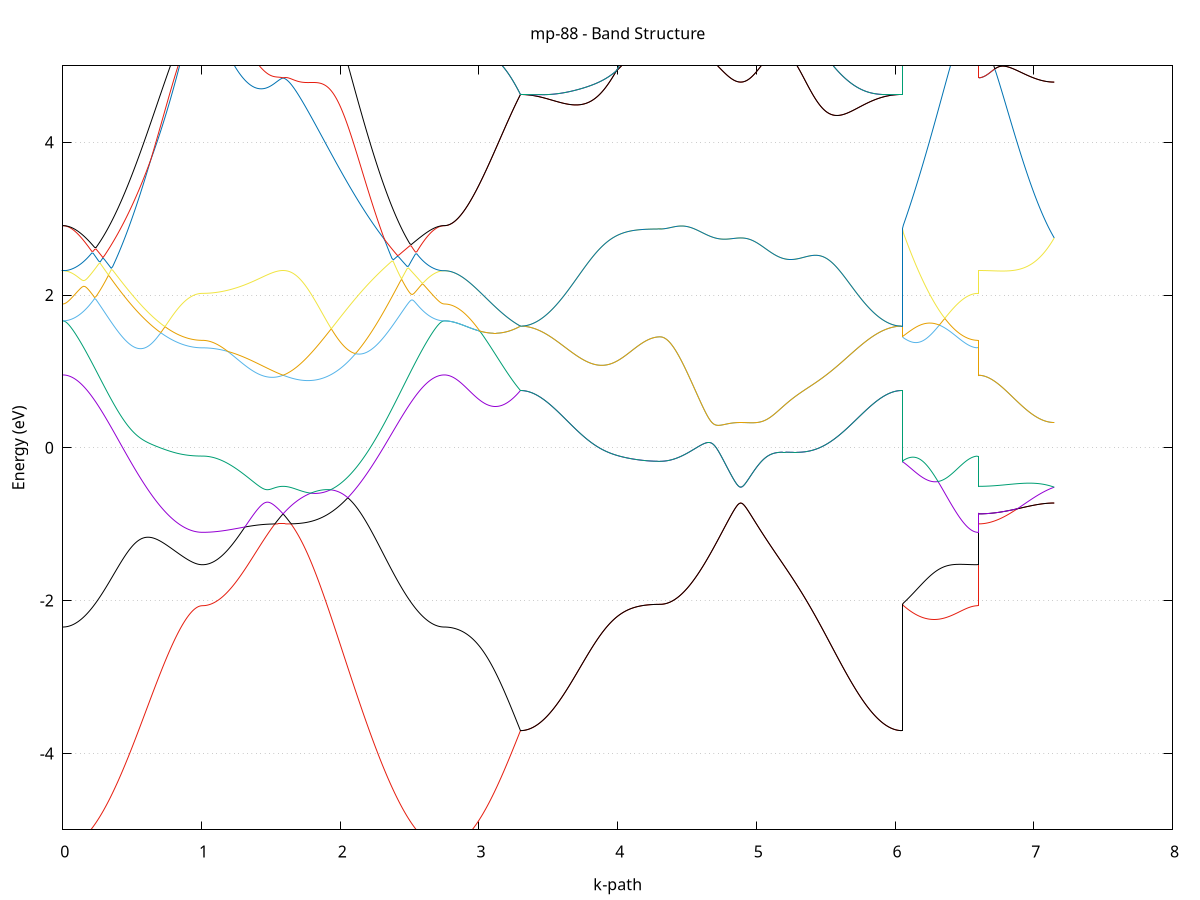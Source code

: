 set title 'mp-88 - Band Structure'
set xlabel 'k-path'
set ylabel 'Energy (eV)'
set grid y
set yrange [-5:5]
set terminal png size 800,600
set output 'mp-88_bands_gnuplot.png'
plot '-' using 1:2 with lines notitle, '-' using 1:2 with lines notitle, '-' using 1:2 with lines notitle, '-' using 1:2 with lines notitle, '-' using 1:2 with lines notitle, '-' using 1:2 with lines notitle, '-' using 1:2 with lines notitle, '-' using 1:2 with lines notitle, '-' using 1:2 with lines notitle, '-' using 1:2 with lines notitle, '-' using 1:2 with lines notitle, '-' using 1:2 with lines notitle, '-' using 1:2 with lines notitle, '-' using 1:2 with lines notitle, '-' using 1:2 with lines notitle, '-' using 1:2 with lines notitle, '-' using 1:2 with lines notitle, '-' using 1:2 with lines notitle, '-' using 1:2 with lines notitle, '-' using 1:2 with lines notitle
0.000000 -23.704447
0.009968 -23.704447
0.019937 -23.704246
0.029905 -23.704047
0.039873 -23.703647
0.049841 -23.703247
0.059810 -23.702647
0.069778 -23.702047
0.079746 -23.701246
0.089714 -23.700347
0.099683 -23.699447
0.109651 -23.698347
0.119619 -23.697247
0.129587 -23.695947
0.139556 -23.694647
0.149524 -23.693147
0.159492 -23.691647
0.169460 -23.689947
0.179429 -23.688247
0.189397 -23.686447
0.199365 -23.684446
0.209333 -23.682447
0.219302 -23.680347
0.229270 -23.678147
0.239238 -23.675847
0.249206 -23.673547
0.259175 -23.671047
0.269143 -23.668547
0.279111 -23.665947
0.289079 -23.663146
0.299048 -23.660447
0.309016 -23.657547
0.318984 -23.654547
0.328952 -23.651547
0.338921 -23.648447
0.348889 -23.645247
0.358857 -23.642047
0.368825 -23.638746
0.378794 -23.635347
0.388762 -23.631847
0.398730 -23.628347
0.408698 -23.624747
0.418667 -23.621147
0.428635 -23.617446
0.438603 -23.613647
0.448571 -23.609846
0.458540 -23.605947
0.468508 -23.602047
0.478476 -23.598047
0.488444 -23.594047
0.498413 -23.590046
0.508381 -23.585947
0.518349 -23.581747
0.528317 -23.577547
0.538286 -23.573347
0.548254 -23.569147
0.558222 -23.564847
0.568190 -23.560547
0.578159 -23.556247
0.588127 -23.551846
0.598095 -23.547547
0.608063 -23.543147
0.618032 -23.538747
0.628000 -23.534347
0.637968 -23.529947
0.647936 -23.525547
0.657905 -23.521147
0.667873 -23.516746
0.677841 -23.512347
0.687809 -23.508047
0.697778 -23.512547
0.707746 -23.518346
0.717714 -23.523947
0.727682 -23.529447
0.737651 -23.534747
0.747619 -23.539947
0.757587 -23.544947
0.767555 -23.549847
0.777524 -23.554547
0.787492 -23.559047
0.797460 -23.563447
0.807428 -23.567647
0.817397 -23.571646
0.827365 -23.575447
0.837333 -23.579047
0.847301 -23.582547
0.857270 -23.585747
0.867238 -23.588847
0.877206 -23.591747
0.887174 -23.594347
0.897143 -23.596847
0.907111 -23.599047
0.917079 -23.601147
0.927047 -23.602947
0.937016 -23.604547
0.946984 -23.605947
0.956952 -23.607147
0.966920 -23.608147
0.976889 -23.608947
0.986857 -23.609447
0.996825 -23.609746
1.006793 -23.609947
1.006793 -23.609947
1.016645 -23.609846
1.026497 -23.609746
1.036349 -23.609547
1.046201 -23.609247
1.056053 -23.608847
1.065905 -23.608346
1.075757 -23.607847
1.085609 -23.607247
1.095461 -23.606547
1.105312 -23.605747
1.115164 -23.604847
1.125016 -23.603947
1.134868 -23.602847
1.144720 -23.601747
1.154572 -23.600547
1.164424 -23.599347
1.174276 -23.597947
1.184128 -23.596547
1.193980 -23.595147
1.203831 -23.593547
1.213683 -23.591947
1.223535 -23.590247
1.233387 -23.588446
1.243239 -23.586647
1.253091 -23.584747
1.262943 -23.582847
1.272795 -23.580846
1.282647 -23.578747
1.292499 -23.576647
1.302351 -23.574547
1.312202 -23.572347
1.322054 -23.570047
1.331906 -23.567847
1.341758 -23.565447
1.351610 -23.563147
1.361462 -23.560747
1.371314 -23.558447
1.381166 -23.556047
1.391018 -23.553647
1.400870 -23.551247
1.410721 -23.548846
1.420573 -23.546447
1.430425 -23.544147
1.440277 -23.541847
1.450129 -23.539646
1.459981 -23.537447
1.469833 -23.535347
1.479685 -23.533347
1.489537 -23.531547
1.499389 -23.529747
1.509240 -23.528147
1.519092 -23.526747
1.528944 -23.525547
1.538796 -23.524446
1.548648 -23.523647
1.558500 -23.522946
1.568352 -23.522547
1.578204 -23.522247
1.588056 -23.522147
1.588056 -23.522147
1.597992 -23.522247
1.607928 -23.522447
1.617865 -23.522846
1.627801 -23.523247
1.637738 -23.523747
1.647674 -23.524347
1.657610 -23.524947
1.667547 -23.525547
1.677483 -23.526047
1.687419 -23.526547
1.697356 -23.527047
1.707292 -23.527446
1.717228 -23.527747
1.727165 -23.527947
1.737101 -23.528047
1.747038 -23.528047
1.756974 -23.527947
1.766910 -23.527647
1.776847 -23.527247
1.786783 -23.526647
1.796719 -23.525946
1.806656 -23.525047
1.816592 -23.524047
1.826529 -23.522747
1.836465 -23.521446
1.846401 -23.519846
1.856338 -23.518147
1.866274 -23.516247
1.876210 -23.514147
1.886147 -23.511847
1.896083 -23.509447
1.906019 -23.506747
1.915956 -23.503947
1.925892 -23.500947
1.935829 -23.497747
1.945765 -23.494447
1.955701 -23.490946
1.965638 -23.487247
1.975574 -23.483346
1.985510 -23.479247
1.995447 -23.475047
2.005383 -23.477347
2.015319 -23.482047
2.025256 -23.486747
2.035192 -23.491447
2.045129 -23.496147
2.055065 -23.500847
2.065001 -23.505547
2.074938 -23.510247
2.084874 -23.514947
2.094810 -23.519547
2.104747 -23.524147
2.114683 -23.528747
2.124620 -23.533347
2.134556 -23.537947
2.144492 -23.542447
2.154429 -23.547047
2.164365 -23.551447
2.174301 -23.555947
2.184238 -23.560347
2.194174 -23.564747
2.204110 -23.569147
2.214047 -23.573447
2.223983 -23.577647
2.233920 -23.581947
2.243856 -23.586147
2.253792 -23.590247
2.263729 -23.594347
2.273665 -23.598347
2.283601 -23.602347
2.293538 -23.606347
2.303474 -23.610147
2.313410 -23.614047
2.323347 -23.617747
2.333283 -23.621447
2.343220 -23.625147
2.353156 -23.628747
2.363092 -23.632247
2.373029 -23.635647
2.382965 -23.639047
2.392901 -23.642347
2.402838 -23.645547
2.412774 -23.648747
2.422711 -23.651847
2.432647 -23.654847
2.442583 -23.657747
2.452520 -23.660647
2.462456 -23.663447
2.472392 -23.666146
2.482329 -23.668747
2.492265 -23.671247
2.502201 -23.673747
2.512138 -23.676047
2.522074 -23.678346
2.532011 -23.680547
2.541947 -23.682647
2.551883 -23.684647
2.561820 -23.686547
2.571756 -23.688347
2.581692 -23.690047
2.591629 -23.691647
2.601565 -23.693247
2.611502 -23.694647
2.621438 -23.696047
2.631374 -23.697247
2.641311 -23.698447
2.651247 -23.699447
2.661183 -23.700447
2.671120 -23.701246
2.681056 -23.702047
2.690992 -23.702647
2.700929 -23.703247
2.710865 -23.703647
2.720802 -23.704047
2.730738 -23.704246
2.740674 -23.704447
2.750611 -23.704447
2.750611 -23.704447
2.760588 -23.704346
2.770566 -23.703947
2.780543 -23.703347
2.790521 -23.702447
2.800498 -23.701246
2.810476 -23.699847
2.820453 -23.698147
2.830431 -23.696247
2.840408 -23.694047
2.850386 -23.691647
2.860363 -23.688947
2.870341 -23.686046
2.880318 -23.682847
2.890296 -23.679447
2.900273 -23.675847
2.910251 -23.671947
2.920228 -23.667746
2.930206 -23.663447
2.940183 -23.658847
2.950161 -23.653946
2.960138 -23.648947
2.970116 -23.643647
2.980093 -23.638147
2.990071 -23.632447
3.000048 -23.626546
3.010026 -23.620446
3.020003 -23.614147
3.029981 -23.607647
3.039958 -23.600947
3.049936 -23.594047
3.059913 -23.586946
3.069891 -23.579647
3.079868 -23.572247
3.089846 -23.564647
3.099823 -23.556847
3.109801 -23.548947
3.119778 -23.540947
3.129756 -23.532647
3.139733 -23.524347
3.149711 -23.515847
3.159688 -23.507247
3.169666 -23.498546
3.179643 -23.489647
3.189621 -23.480747
3.199598 -23.471647
3.209576 -23.462547
3.219553 -23.453247
3.229531 -23.443947
3.239508 -23.434546
3.249486 -23.425147
3.259463 -23.415647
3.269441 -23.406047
3.279418 -23.396446
3.289396 -23.386847
3.299373 -23.377247
3.299373 -23.377247
3.309341 -23.377347
3.319310 -23.377347
3.329278 -23.377447
3.339246 -23.377647
3.349214 -23.377747
3.359183 -23.378046
3.369151 -23.378247
3.379119 -23.378647
3.389087 -23.378947
3.399056 -23.379447
3.409024 -23.379847
3.418992 -23.380447
3.428960 -23.380947
3.438929 -23.381647
3.448897 -23.382347
3.458865 -23.383147
3.468833 -23.383947
3.478802 -23.384847
3.488770 -23.385847
3.498738 -23.386947
3.508706 -23.388147
3.518675 -23.389347
3.528643 -23.390747
3.538611 -23.392247
3.548579 -23.393747
3.558548 -23.395447
3.568516 -23.397247
3.578484 -23.399147
3.588452 -23.401147
3.598421 -23.403347
3.608389 -23.405647
3.618357 -23.408047
3.628325 -23.410647
3.638294 -23.413347
3.648262 -23.416146
3.658230 -23.419147
3.668198 -23.422346
3.678167 -23.425547
3.688135 -23.429047
3.698103 -23.432547
3.708071 -23.436247
3.718040 -23.440047
3.728008 -23.444047
3.737976 -23.448147
3.747944 -23.452347
3.757913 -23.456647
3.767881 -23.461047
3.777849 -23.465547
3.787817 -23.470247
3.797786 -23.474947
3.807754 -23.479747
3.817722 -23.484547
3.827690 -23.489547
3.837659 -23.494547
3.847627 -23.499547
3.857595 -23.504547
3.867563 -23.509647
3.877532 -23.514747
3.887500 -23.519947
3.897468 -23.525047
3.907436 -23.530147
3.917405 -23.535247
3.927373 -23.540347
3.937341 -23.545347
3.947309 -23.550346
3.957278 -23.555347
3.967246 -23.560247
3.977214 -23.565047
3.987182 -23.569847
3.997151 -23.574547
4.007119 -23.579147
4.017087 -23.583647
4.027055 -23.588047
4.037024 -23.592347
4.046992 -23.596647
4.056960 -23.600747
4.066928 -23.604747
4.076897 -23.608547
4.086865 -23.612247
4.096833 -23.615846
4.106801 -23.619347
4.116770 -23.622647
4.126738 -23.625847
4.136706 -23.628847
4.146674 -23.631747
4.156643 -23.634447
4.166611 -23.637047
4.176579 -23.639447
4.186548 -23.641647
4.196516 -23.643647
4.206484 -23.645547
4.216452 -23.647247
4.226421 -23.648847
4.236389 -23.650147
4.246357 -23.651347
4.256325 -23.652347
4.266294 -23.653247
4.276262 -23.653847
4.286230 -23.654347
4.296198 -23.654547
4.306167 -23.654647
4.306167 -23.654647
4.316018 -23.654647
4.325870 -23.654447
4.335722 -23.654247
4.345574 -23.653946
4.355426 -23.653547
4.365278 -23.653147
4.375130 -23.652546
4.384982 -23.651947
4.394834 -23.651147
4.404686 -23.650347
4.414537 -23.649446
4.424389 -23.648547
4.434241 -23.647447
4.444093 -23.646346
4.453945 -23.645147
4.463797 -23.643847
4.473649 -23.642447
4.483501 -23.641047
4.493353 -23.639447
4.503205 -23.637947
4.513057 -23.636247
4.522908 -23.634547
4.532760 -23.632746
4.542612 -23.630947
4.552464 -23.629047
4.562316 -23.627047
4.572168 -23.625046
4.582020 -23.622947
4.591872 -23.620847
4.601724 -23.618647
4.611576 -23.616447
4.621427 -23.614247
4.631279 -23.611947
4.641131 -23.609647
4.650983 -23.607347
4.660835 -23.605047
4.670687 -23.602747
4.680539 -23.600347
4.690391 -23.598047
4.700243 -23.595747
4.710095 -23.593447
4.719946 -23.591147
4.729798 -23.588847
4.739650 -23.586747
4.749502 -23.584547
4.759354 -23.582547
4.769206 -23.580547
4.779058 -23.578747
4.788910 -23.576947
4.798762 -23.575347
4.808614 -23.573847
4.818466 -23.572447
4.828317 -23.571347
4.838169 -23.570347
4.848021 -23.569447
4.857873 -23.568847
4.867725 -23.568347
4.877577 -23.568047
4.887429 -23.567947
4.887429 -23.567947
4.897365 -23.568047
4.907302 -23.568347
4.917238 -23.568747
4.927174 -23.569347
4.937111 -23.570047
4.947047 -23.570747
4.956983 -23.571646
4.966920 -23.572647
4.976856 -23.573547
4.986793 -23.574647
4.996729 -23.575647
5.006665 -23.576647
5.016602 -23.577647
5.026538 -23.578647
5.036474 -23.579547
5.046411 -23.580347
5.056347 -23.581147
5.066283 -23.581847
5.076220 -23.582447
5.086156 -23.582947
5.096093 -23.583347
5.106029 -23.583647
5.115965 -23.583747
5.125902 -23.583747
5.135838 -23.583647
5.145774 -23.583447
5.155711 -23.583047
5.165647 -23.582547
5.175583 -23.581847
5.185520 -23.581047
5.195456 -23.580047
5.205393 -23.578947
5.215329 -23.577647
5.225265 -23.576246
5.235202 -23.574746
5.245138 -23.572947
5.255074 -23.571147
5.265011 -23.569147
5.274947 -23.566947
5.284884 -23.564747
5.294820 -23.562247
5.304756 -23.559747
5.314693 -23.557047
5.324629 -23.554247
5.334565 -23.551247
5.344502 -23.548247
5.354438 -23.545047
5.364374 -23.541747
5.374311 -23.538347
5.384247 -23.534847
5.394184 -23.531347
5.404120 -23.527647
5.414056 -23.523847
5.423993 -23.520047
5.433929 -23.516147
5.443865 -23.512246
5.453802 -23.508247
5.463738 -23.504147
5.473674 -23.500046
5.483611 -23.495947
5.493547 -23.491847
5.503484 -23.487747
5.513420 -23.483547
5.523356 -23.479447
5.533293 -23.475247
5.543229 -23.471146
5.553165 -23.467147
5.563102 -23.463047
5.573038 -23.459147
5.582975 -23.455147
5.592911 -23.451347
5.602847 -23.447547
5.612784 -23.443847
5.622720 -23.440147
5.632656 -23.436647
5.642593 -23.433247
5.652529 -23.429847
5.662465 -23.426647
5.672402 -23.423547
5.682338 -23.420447
5.692275 -23.417547
5.702211 -23.414847
5.712147 -23.412147
5.722084 -23.409647
5.732020 -23.407247
5.741956 -23.404947
5.751893 -23.402747
5.761829 -23.400647
5.771766 -23.398747
5.781702 -23.396847
5.791638 -23.395147
5.801575 -23.393547
5.811511 -23.391947
5.821447 -23.390547
5.831384 -23.389247
5.841320 -23.388047
5.851256 -23.386847
5.861193 -23.385746
5.871129 -23.384847
5.881066 -23.383947
5.891002 -23.383047
5.900938 -23.382247
5.910875 -23.381547
5.920811 -23.380947
5.930747 -23.380347
5.940684 -23.379847
5.950620 -23.379347
5.960556 -23.378947
5.970493 -23.378647
5.980429 -23.378247
5.990366 -23.378046
6.000302 -23.377747
6.010238 -23.377647
6.020175 -23.377447
6.030111 -23.377347
6.040047 -23.377347
6.049984 -23.377247
6.049984 -23.654647
6.059961 -23.656447
6.069939 -23.658147
6.079916 -23.659647
6.089894 -23.661147
6.099871 -23.662447
6.109849 -23.663647
6.119826 -23.664646
6.129804 -23.665547
6.139781 -23.666347
6.149759 -23.666947
6.159736 -23.667447
6.169714 -23.667847
6.179691 -23.668047
6.189669 -23.668147
6.199646 -23.668147
6.209624 -23.667947
6.219601 -23.667647
6.229579 -23.667147
6.239556 -23.666647
6.249534 -23.665947
6.259511 -23.665047
6.269489 -23.664147
6.279466 -23.663047
6.289444 -23.661947
6.299421 -23.660647
6.309399 -23.659147
6.319376 -23.657647
6.329354 -23.656047
6.339331 -23.654347
6.349309 -23.652546
6.359286 -23.650647
6.369264 -23.648747
6.379241 -23.646647
6.389219 -23.644647
6.399196 -23.642447
6.409174 -23.640246
6.419151 -23.638047
6.429129 -23.635847
6.439106 -23.633547
6.449084 -23.631347
6.459061 -23.629147
6.469039 -23.626947
6.479016 -23.624747
6.488994 -23.622747
6.498971 -23.620747
6.508949 -23.618847
6.518926 -23.617147
6.528904 -23.615547
6.538881 -23.614147
6.548859 -23.612846
6.558836 -23.611847
6.568814 -23.610947
6.578791 -23.610347
6.588769 -23.610047
6.598746 -23.609947
6.598746 -23.522147
6.608724 -23.522147
6.618701 -23.522047
6.628679 -23.521747
6.638656 -23.521446
6.648634 -23.521147
6.658611 -23.520647
6.668589 -23.520047
6.678566 -23.519447
6.688544 -23.518747
6.698521 -23.517947
6.708499 -23.517047
6.718476 -23.516047
6.728454 -23.515047
6.738431 -23.513947
6.748409 -23.512747
6.758386 -23.511447
6.768364 -23.510047
6.778341 -23.508647
6.788319 -23.507147
6.798296 -23.505547
6.808274 -23.503847
6.818251 -23.502147
6.828229 -23.500347
6.838206 -23.501147
6.848184 -23.505047
6.858161 -23.508847
6.868139 -23.512547
6.878116 -23.516147
6.888094 -23.519647
6.898071 -23.523147
6.908049 -23.526447
6.918026 -23.529647
6.928004 -23.532847
6.937981 -23.535847
6.947959 -23.538747
6.957936 -23.541447
6.967914 -23.544147
6.977891 -23.546647
6.987869 -23.549047
6.997846 -23.551247
7.007824 -23.553346
7.017801 -23.555347
7.027779 -23.557247
7.037756 -23.558947
7.047734 -23.560447
7.057711 -23.561947
7.067689 -23.563147
7.077666 -23.564347
7.087644 -23.565247
7.097621 -23.566147
7.107599 -23.566747
7.117576 -23.567347
7.127554 -23.567647
7.137531 -23.567947
7.147509 -23.567947
e
0.000000 -23.153946
0.009968 -23.154046
0.019937 -23.154347
0.029905 -23.154847
0.039873 -23.155647
0.049841 -23.156647
0.059810 -23.157847
0.069778 -23.159247
0.079746 -23.160947
0.089714 -23.162747
0.099683 -23.164847
0.109651 -23.167147
0.119619 -23.169647
0.129587 -23.172346
0.139556 -23.175247
0.149524 -23.178346
0.159492 -23.181547
0.169460 -23.185047
0.179429 -23.188747
0.189397 -23.192647
0.199365 -23.196646
0.209333 -23.200947
0.219302 -23.205347
0.229270 -23.209847
0.239238 -23.214647
0.249206 -23.219546
0.259175 -23.224647
0.269143 -23.229847
0.279111 -23.235147
0.289079 -23.240747
0.299048 -23.246347
0.309016 -23.252147
0.318984 -23.258047
0.328952 -23.264047
0.338921 -23.270247
0.348889 -23.276447
0.358857 -23.282847
0.368825 -23.289247
0.378794 -23.295846
0.388762 -23.302447
0.398730 -23.309147
0.408698 -23.315947
0.418667 -23.322747
0.428635 -23.329647
0.438603 -23.336547
0.448571 -23.343547
0.458540 -23.350646
0.468508 -23.357647
0.478476 -23.364747
0.488444 -23.371847
0.498413 -23.378947
0.508381 -23.386047
0.518349 -23.393247
0.528317 -23.400347
0.538286 -23.407347
0.548254 -23.414447
0.558222 -23.421447
0.568190 -23.428446
0.578159 -23.435347
0.588127 -23.442247
0.598095 -23.449047
0.608063 -23.455846
0.618032 -23.462547
0.628000 -23.469147
0.637968 -23.475646
0.647936 -23.482047
0.657905 -23.488347
0.667873 -23.494647
0.677841 -23.500747
0.687809 -23.506747
0.697778 -23.503647
0.707746 -23.499347
0.717714 -23.495047
0.727682 -23.490747
0.737651 -23.486547
0.747619 -23.482447
0.757587 -23.478247
0.767555 -23.474247
0.777524 -23.470147
0.787492 -23.466247
0.797460 -23.462447
0.807428 -23.458647
0.817397 -23.462147
0.827365 -23.465647
0.837333 -23.468847
0.847301 -23.472047
0.857270 -23.474947
0.867238 -23.477747
0.877206 -23.480246
0.887174 -23.482647
0.897143 -23.484947
0.907111 -23.486947
0.917079 -23.488747
0.927047 -23.490447
0.937016 -23.491847
0.946984 -23.493147
0.956952 -23.494247
0.966920 -23.495147
0.976889 -23.495747
0.986857 -23.496247
0.996825 -23.496547
1.006793 -23.496647
1.006793 -23.496647
1.016645 -23.496647
1.026497 -23.496547
1.036349 -23.496347
1.046201 -23.496047
1.056053 -23.495647
1.065905 -23.495247
1.075757 -23.494747
1.085609 -23.494147
1.095461 -23.493547
1.105312 -23.492747
1.115164 -23.491947
1.125016 -23.491047
1.134868 -23.490147
1.144720 -23.489147
1.154572 -23.488047
1.164424 -23.486847
1.174276 -23.485647
1.184128 -23.484347
1.193980 -23.482947
1.203831 -23.481447
1.213683 -23.479947
1.223535 -23.478447
1.233387 -23.476847
1.243239 -23.475147
1.253091 -23.473347
1.262943 -23.471547
1.272795 -23.469747
1.282647 -23.467847
1.292499 -23.465947
1.302351 -23.463947
1.312202 -23.461946
1.322054 -23.459847
1.331906 -23.457747
1.341758 -23.455647
1.351610 -23.453547
1.361462 -23.451347
1.371314 -23.449247
1.381166 -23.447047
1.391018 -23.444947
1.400870 -23.442747
1.410721 -23.440646
1.420573 -23.438547
1.430425 -23.436447
1.440277 -23.434446
1.450129 -23.432547
1.459981 -23.430747
1.469833 -23.428947
1.479685 -23.427347
1.489537 -23.425847
1.499389 -23.424547
1.509240 -23.423447
1.519092 -23.422547
1.528944 -23.422847
1.538796 -23.423747
1.548648 -23.424247
1.558500 -23.424347
1.568352 -23.424247
1.578204 -23.423747
1.588056 -23.423047
1.588056 -23.423047
1.597992 -23.424047
1.607928 -23.425346
1.617865 -23.426846
1.627801 -23.428547
1.637738 -23.430347
1.647674 -23.432347
1.657610 -23.434347
1.667547 -23.436447
1.677483 -23.438547
1.687419 -23.440747
1.697356 -23.442847
1.707292 -23.444947
1.717228 -23.446947
1.727165 -23.448947
1.737101 -23.450847
1.747038 -23.452647
1.756974 -23.454346
1.766910 -23.455947
1.776847 -23.457447
1.786783 -23.458846
1.796719 -23.460047
1.806656 -23.461147
1.816592 -23.462047
1.826529 -23.462847
1.836465 -23.463446
1.846401 -23.463947
1.856338 -23.464247
1.866274 -23.464347
1.876210 -23.464347
1.886147 -23.464147
1.896083 -23.463747
1.906019 -23.463147
1.915956 -23.462447
1.925892 -23.461547
1.935829 -23.460446
1.945765 -23.459247
1.955701 -23.457847
1.965638 -23.458447
1.975574 -23.463147
1.985510 -23.467847
1.995447 -23.472546
2.005383 -23.470647
2.015319 -23.466147
2.025256 -23.461347
2.035192 -23.456547
2.045129 -23.451447
2.055065 -23.446347
2.065001 -23.441047
2.074938 -23.435547
2.084874 -23.429946
2.094810 -23.424247
2.104747 -23.418347
2.114683 -23.412747
2.124620 -23.408747
2.134556 -23.404547
2.144492 -23.400247
2.154429 -23.395747
2.164365 -23.391247
2.174301 -23.386647
2.184238 -23.381847
2.194174 -23.377047
2.204110 -23.372147
2.214047 -23.367147
2.223983 -23.362047
2.233920 -23.356947
2.243856 -23.351747
2.253792 -23.346447
2.263729 -23.341147
2.273665 -23.335747
2.283601 -23.330447
2.293538 -23.324947
2.303474 -23.319547
2.313410 -23.314046
2.323347 -23.308547
2.333283 -23.303047
2.343220 -23.297647
2.353156 -23.292147
2.363092 -23.286646
2.373029 -23.281247
2.382965 -23.275847
2.392901 -23.270447
2.402838 -23.265147
2.412774 -23.259847
2.422711 -23.254646
2.432647 -23.249447
2.442583 -23.244347
2.452520 -23.239346
2.462456 -23.234447
2.472392 -23.229547
2.482329 -23.224847
2.492265 -23.220147
2.502201 -23.215647
2.512138 -23.211247
2.522074 -23.206947
2.532011 -23.202746
2.541947 -23.198747
2.551883 -23.194847
2.561820 -23.191047
2.571756 -23.187447
2.581692 -23.184047
2.591629 -23.180747
2.601565 -23.177647
2.611502 -23.174647
2.621438 -23.171847
2.631374 -23.169246
2.641311 -23.166847
2.651247 -23.164646
2.661183 -23.162647
2.671120 -23.160847
2.681056 -23.159247
2.690992 -23.157847
2.700929 -23.156647
2.710865 -23.155647
2.720802 -23.154947
2.730738 -23.154347
2.740674 -23.154046
2.750611 -23.153946
2.750611 -23.153946
2.760588 -23.153946
2.770566 -23.153847
2.780543 -23.153747
2.790521 -23.153647
2.800498 -23.153447
2.810476 -23.153247
2.820453 -23.152947
2.830431 -23.152647
2.840408 -23.152347
2.850386 -23.151947
2.860363 -23.151547
2.870341 -23.151047
2.880318 -23.150547
2.890296 -23.150047
2.900273 -23.149547
2.910251 -23.148947
2.920228 -23.148247
2.930206 -23.147647
2.940183 -23.146947
2.950161 -23.146147
2.960138 -23.145447
2.970116 -23.144647
2.980093 -23.143747
2.990071 -23.142847
3.000048 -23.141947
3.010026 -23.141047
3.020003 -23.140147
3.029981 -23.139147
3.039958 -23.142247
3.049936 -23.149847
3.059913 -23.157647
3.069891 -23.165547
3.079868 -23.173647
3.089846 -23.181947
3.099823 -23.190347
3.109801 -23.198847
3.119778 -23.207547
3.129756 -23.216347
3.139733 -23.225247
3.149711 -23.234247
3.159688 -23.243347
3.169666 -23.252547
3.179643 -23.261947
3.189621 -23.271247
3.199598 -23.280747
3.209576 -23.290247
3.219553 -23.299747
3.229531 -23.309347
3.239508 -23.319047
3.249486 -23.328647
3.259463 -23.338347
3.269441 -23.348047
3.279418 -23.357747
3.289396 -23.367446
3.299373 -23.377047
3.299373 -23.377047
3.309341 -23.377047
3.319310 -23.377147
3.329278 -23.377247
3.339246 -23.377347
3.349214 -23.377547
3.359183 -23.377747
3.369151 -23.378046
3.379119 -23.378347
3.389087 -23.378747
3.399056 -23.379147
3.409024 -23.379646
3.418992 -23.380147
3.428960 -23.380747
3.438929 -23.381447
3.448897 -23.382147
3.458865 -23.382847
3.468833 -23.383747
3.478802 -23.384647
3.488770 -23.385647
3.498738 -23.386747
3.508706 -23.387947
3.518675 -23.389147
3.528643 -23.390547
3.538611 -23.392047
3.548579 -23.393547
3.558548 -23.395247
3.568516 -23.397047
3.578484 -23.398947
3.588452 -23.401047
3.598421 -23.403147
3.608389 -23.405447
3.618357 -23.407947
3.628325 -23.410547
3.638294 -23.413247
3.648262 -23.416047
3.658230 -23.419047
3.668198 -23.422246
3.678167 -23.425447
3.688135 -23.428947
3.698103 -23.432447
3.708071 -23.436147
3.718040 -23.440047
3.728008 -23.443947
3.737976 -23.448047
3.747944 -23.452247
3.757913 -23.456647
3.767881 -23.461047
3.777849 -23.465547
3.787817 -23.470247
3.797786 -23.474947
3.807754 -23.479747
3.817722 -23.484547
3.827690 -23.489547
3.837659 -23.494447
3.847627 -23.499547
3.857595 -23.504547
3.867563 -23.509647
3.877532 -23.514747
3.887500 -23.519846
3.897468 -23.524947
3.907436 -23.530047
3.917405 -23.535146
3.927373 -23.540247
3.937341 -23.545247
3.947309 -23.550247
3.957278 -23.555247
3.967246 -23.560147
3.977214 -23.564947
3.987182 -23.569747
3.997151 -23.574447
4.007119 -23.579047
4.017087 -23.583547
4.027055 -23.587947
4.037024 -23.592247
4.046992 -23.596447
4.056960 -23.600547
4.066928 -23.604547
4.076897 -23.608447
4.086865 -23.612147
4.096833 -23.615747
4.106801 -23.619247
4.116770 -23.622547
4.126738 -23.625747
4.136706 -23.628747
4.146674 -23.631647
4.156643 -23.634347
4.166611 -23.636847
4.176579 -23.639247
4.186548 -23.641547
4.196516 -23.643547
4.206484 -23.645447
4.216452 -23.647147
4.226421 -23.648647
4.236389 -23.650047
4.246357 -23.651247
4.256325 -23.652247
4.266294 -23.653047
4.276262 -23.653747
4.286230 -23.654147
4.296198 -23.654447
4.306167 -23.654547
4.306167 -23.654547
4.316018 -23.654447
4.325870 -23.654347
4.335722 -23.654147
4.345574 -23.653847
4.355426 -23.653447
4.365278 -23.652947
4.375130 -23.652446
4.384982 -23.651747
4.394834 -23.651047
4.404686 -23.650247
4.414537 -23.649347
4.424389 -23.648347
4.434241 -23.647347
4.444093 -23.646147
4.453945 -23.644947
4.463797 -23.643647
4.473649 -23.642347
4.483501 -23.640847
4.493353 -23.639347
4.503205 -23.637747
4.513057 -23.636147
4.522908 -23.634447
4.532760 -23.632646
4.542612 -23.630747
4.552464 -23.628847
4.562316 -23.626947
4.572168 -23.624947
4.582020 -23.622847
4.591872 -23.620747
4.601724 -23.618547
4.611576 -23.616347
4.621427 -23.614147
4.631279 -23.611847
4.641131 -23.609547
4.650983 -23.607247
4.660835 -23.604947
4.670687 -23.602547
4.680539 -23.600247
4.690391 -23.597947
4.700243 -23.595547
4.710095 -23.593247
4.719946 -23.591047
4.729798 -23.588747
4.739650 -23.586647
4.749502 -23.584447
4.759354 -23.582447
4.769206 -23.580447
4.779058 -23.578647
4.788910 -23.576847
4.798762 -23.575247
4.808614 -23.573747
4.818466 -23.572447
4.828317 -23.571247
4.838169 -23.570246
4.848021 -23.569347
4.857873 -23.568747
4.867725 -23.568247
4.877577 -23.568047
4.887429 -23.567947
4.887429 -23.567947
4.897365 -23.568047
4.907302 -23.568247
4.917238 -23.568646
4.927174 -23.569247
4.937111 -23.569947
4.947047 -23.570747
4.956983 -23.571547
4.966920 -23.572547
4.976856 -23.573447
4.986793 -23.574547
4.996729 -23.575547
5.006665 -23.576547
5.016602 -23.577547
5.026538 -23.578547
5.036474 -23.579447
5.046411 -23.580247
5.056347 -23.581047
5.066283 -23.581747
5.076220 -23.582346
5.086156 -23.582847
5.096093 -23.583247
5.106029 -23.583547
5.115965 -23.583647
5.125902 -23.583647
5.135838 -23.583547
5.145774 -23.583347
5.155711 -23.582947
5.165647 -23.582447
5.175583 -23.581747
5.185520 -23.580947
5.195456 -23.579947
5.205393 -23.578847
5.215329 -23.577547
5.225265 -23.576147
5.235202 -23.574647
5.245138 -23.572847
5.255074 -23.571047
5.265011 -23.569047
5.274947 -23.566847
5.284884 -23.564647
5.294820 -23.562147
5.304756 -23.559647
5.314693 -23.556947
5.324629 -23.554147
5.334565 -23.551147
5.344502 -23.548147
5.354438 -23.544947
5.364374 -23.541647
5.374311 -23.538247
5.384247 -23.534847
5.394184 -23.531247
5.404120 -23.527546
5.414056 -23.523847
5.423993 -23.520047
5.433929 -23.516147
5.443865 -23.512147
5.453802 -23.508147
5.463738 -23.504147
5.473674 -23.500046
5.483611 -23.495947
5.493547 -23.491847
5.503484 -23.487647
5.513420 -23.483547
5.523356 -23.479447
5.533293 -23.475247
5.543229 -23.471146
5.553165 -23.467147
5.563102 -23.463047
5.573038 -23.459047
5.582975 -23.455147
5.592911 -23.451246
5.602847 -23.447447
5.612784 -23.443747
5.622720 -23.440147
5.632656 -23.436547
5.642593 -23.433147
5.652529 -23.429747
5.662465 -23.426547
5.672402 -23.423347
5.682338 -23.420347
5.692275 -23.417447
5.702211 -23.414646
5.712147 -23.412047
5.722084 -23.409447
5.732020 -23.407046
5.741956 -23.404747
5.751893 -23.402546
5.761829 -23.400447
5.771766 -23.398547
5.781702 -23.396647
5.791638 -23.394947
5.801575 -23.393346
5.811511 -23.391846
5.821447 -23.390346
5.831384 -23.389047
5.841320 -23.387847
5.851256 -23.386647
5.861193 -23.385547
5.871129 -23.384547
5.881066 -23.383647
5.891002 -23.382847
5.900938 -23.382047
5.910875 -23.381347
5.920811 -23.380747
5.930747 -23.380147
5.940684 -23.379646
5.950620 -23.379147
5.960556 -23.378747
5.970493 -23.378347
5.980429 -23.378046
5.990366 -23.377747
6.000302 -23.377547
6.010238 -23.377347
6.020175 -23.377247
6.030111 -23.377147
6.040047 -23.377047
6.049984 -23.377047
6.049984 -23.654547
6.059961 -23.652647
6.069939 -23.650547
6.079916 -23.648347
6.089894 -23.646047
6.099871 -23.643647
6.109849 -23.641047
6.119826 -23.638447
6.129804 -23.635647
6.139781 -23.632847
6.149759 -23.629847
6.159736 -23.626847
6.169714 -23.623647
6.179691 -23.620446
6.189669 -23.617147
6.199646 -23.613747
6.209624 -23.610247
6.219601 -23.606647
6.229579 -23.603047
6.239556 -23.599447
6.249534 -23.595747
6.259511 -23.591947
6.269489 -23.588147
6.279466 -23.584347
6.289444 -23.580447
6.299421 -23.576647
6.309399 -23.572747
6.319376 -23.568847
6.329354 -23.564947
6.339331 -23.561046
6.349309 -23.557147
6.359286 -23.553346
6.369264 -23.549547
6.379241 -23.545846
6.389219 -23.542147
6.399196 -23.538547
6.409174 -23.535046
6.419151 -23.531547
6.429129 -23.528247
6.439106 -23.524947
6.449084 -23.521847
6.459061 -23.518847
6.469039 -23.516047
6.479016 -23.513347
6.488994 -23.510847
6.498971 -23.508447
6.508949 -23.506247
6.518926 -23.504347
6.528904 -23.502547
6.538881 -23.501047
6.548859 -23.499747
6.558836 -23.498647
6.568814 -23.497747
6.578791 -23.497147
6.588769 -23.496747
6.598746 -23.496647
6.598746 -23.423047
6.608724 -23.423247
6.618701 -23.424047
6.628679 -23.425346
6.638656 -23.427047
6.648634 -23.429247
6.658611 -23.431747
6.668589 -23.434546
6.678566 -23.437747
6.688544 -23.441047
6.698521 -23.444647
6.708499 -23.448347
6.718476 -23.452247
6.728454 -23.456247
6.738431 -23.460247
6.748409 -23.464347
6.758386 -23.468447
6.768364 -23.472646
6.778341 -23.476847
6.788319 -23.480947
6.798296 -23.485047
6.808274 -23.489147
6.818251 -23.493247
6.828229 -23.497247
6.838206 -23.501047
6.848184 -23.504847
6.858161 -23.508647
6.868139 -23.512347
6.878116 -23.516047
6.888094 -23.519547
6.898071 -23.523047
6.908049 -23.526347
6.918026 -23.529547
6.928004 -23.532647
6.937981 -23.535747
6.947959 -23.538547
6.957936 -23.541347
6.967914 -23.544047
6.977891 -23.546547
6.987869 -23.548947
6.997846 -23.551147
7.007824 -23.553346
7.017801 -23.555247
7.027779 -23.557147
7.037756 -23.558847
7.047734 -23.560447
7.057711 -23.561847
7.067689 -23.563047
7.077666 -23.564247
7.087644 -23.565147
7.097621 -23.566047
7.107599 -23.566747
7.117576 -23.567247
7.127554 -23.567647
7.137531 -23.567847
7.147509 -23.567947
e
0.000000 -23.153847
0.009968 -23.153847
0.019937 -23.153946
0.029905 -23.154147
0.039873 -23.154447
0.049841 -23.154747
0.059810 -23.155147
0.069778 -23.155647
0.079746 -23.156247
0.089714 -23.156847
0.099683 -23.157547
0.109651 -23.158247
0.119619 -23.159047
0.129587 -23.159947
0.139556 -23.160947
0.149524 -23.161947
0.159492 -23.163047
0.169460 -23.164147
0.179429 -23.165447
0.189397 -23.166647
0.199365 -23.167947
0.209333 -23.169347
0.219302 -23.170846
0.229270 -23.172246
0.239238 -23.173846
0.249206 -23.175346
0.259175 -23.177047
0.269143 -23.178647
0.279111 -23.180447
0.289079 -23.182147
0.299048 -23.183947
0.309016 -23.185747
0.318984 -23.187647
0.328952 -23.189547
0.338921 -23.191447
0.348889 -23.193447
0.358857 -23.195447
0.368825 -23.197447
0.378794 -23.201647
0.388762 -23.208247
0.398730 -23.214847
0.408698 -23.221547
0.418667 -23.228347
0.428635 -23.235047
0.438603 -23.241847
0.448571 -23.248747
0.458540 -23.255547
0.468508 -23.262447
0.478476 -23.269247
0.488444 -23.276147
0.498413 -23.282947
0.508381 -23.289746
0.518349 -23.296547
0.528317 -23.303346
0.538286 -23.310047
0.548254 -23.316747
0.558222 -23.323447
0.568190 -23.330047
0.578159 -23.336547
0.588127 -23.343046
0.598095 -23.349447
0.608063 -23.355747
0.618032 -23.361947
0.628000 -23.368147
0.637968 -23.374147
0.647936 -23.380147
0.657905 -23.385947
0.667873 -23.391746
0.677841 -23.397347
0.687809 -23.402847
0.697778 -23.408247
0.707746 -23.413547
0.717714 -23.418747
0.727682 -23.423747
0.737651 -23.428547
0.747619 -23.433347
0.757587 -23.437947
0.767555 -23.442347
0.777524 -23.446646
0.787492 -23.450747
0.797460 -23.454747
0.807428 -23.458547
0.817397 -23.454947
0.827365 -23.451347
0.837333 -23.447847
0.847301 -23.444547
0.857270 -23.441347
0.867238 -23.438247
0.877206 -23.435247
0.887174 -23.432547
0.897143 -23.429946
0.907111 -23.427447
0.917079 -23.425247
0.927047 -23.423247
0.937016 -23.421347
0.946984 -23.419747
0.956952 -23.418447
0.966920 -23.417247
0.976889 -23.416347
0.986857 -23.415747
0.996825 -23.415347
1.006793 -23.415247
1.006793 -23.415247
1.016645 -23.415147
1.026497 -23.415047
1.036349 -23.414847
1.046201 -23.414547
1.056053 -23.414247
1.065905 -23.413847
1.075757 -23.413347
1.085609 -23.412747
1.095461 -23.412047
1.105312 -23.411347
1.115164 -23.410547
1.125016 -23.409647
1.134868 -23.408646
1.144720 -23.407647
1.154572 -23.406547
1.164424 -23.405347
1.174276 -23.404147
1.184128 -23.402747
1.193980 -23.401347
1.203831 -23.399947
1.213683 -23.398347
1.223535 -23.396747
1.233387 -23.395147
1.243239 -23.393346
1.253091 -23.391547
1.262943 -23.389647
1.272795 -23.387747
1.282647 -23.385746
1.292499 -23.383647
1.302351 -23.381547
1.312202 -23.379347
1.322054 -23.377047
1.331906 -23.374747
1.341758 -23.372347
1.351610 -23.373147
1.361462 -23.376747
1.371314 -23.380347
1.381166 -23.383847
1.391018 -23.387347
1.400870 -23.390847
1.410721 -23.394147
1.420573 -23.397447
1.430425 -23.400647
1.440277 -23.403747
1.450129 -23.406647
1.459981 -23.409447
1.469833 -23.412047
1.479685 -23.414447
1.489537 -23.416647
1.499389 -23.418647
1.509240 -23.420347
1.519092 -23.421747
1.528944 -23.421747
1.538796 -23.421347
1.548648 -23.421047
1.558500 -23.421147
1.568352 -23.421447
1.578204 -23.422047
1.588056 -23.422747
1.588056 -23.422747
1.597992 -23.421747
1.607928 -23.420347
1.617865 -23.418647
1.627801 -23.416647
1.637738 -23.414547
1.647674 -23.412147
1.657610 -23.409547
1.667547 -23.406747
1.677483 -23.403847
1.687419 -23.400847
1.697356 -23.397747
1.707292 -23.394447
1.717228 -23.391047
1.727165 -23.387647
1.737101 -23.384146
1.747038 -23.380547
1.756974 -23.376947
1.766910 -23.373247
1.776847 -23.371946
1.786783 -23.376247
1.796719 -23.380647
1.806656 -23.385047
1.816592 -23.389447
1.826529 -23.393847
1.836465 -23.398347
1.846401 -23.402847
1.856338 -23.407347
1.866274 -23.411947
1.876210 -23.416447
1.886147 -23.421047
1.896083 -23.425747
1.906019 -23.430347
1.915956 -23.434947
1.925892 -23.439647
1.935829 -23.444347
1.945765 -23.449047
1.955701 -23.453747
1.965638 -23.456247
1.975574 -23.454447
1.985510 -23.452547
1.995447 -23.450347
2.005383 -23.448147
2.015319 -23.445647
2.025256 -23.443047
2.035192 -23.440347
2.045129 -23.437347
2.055065 -23.434247
2.065001 -23.431047
2.074938 -23.427647
2.084874 -23.424147
2.094810 -23.420447
2.104747 -23.416647
2.114683 -23.412347
2.124620 -23.406247
2.134556 -23.400047
2.144492 -23.393847
2.154429 -23.387447
2.164365 -23.380947
2.174301 -23.374347
2.184238 -23.367747
2.194174 -23.361047
2.204110 -23.354247
2.214047 -23.347447
2.223983 -23.340647
2.233920 -23.333747
2.243856 -23.326847
2.253792 -23.319947
2.263729 -23.312947
2.273665 -23.306047
2.283601 -23.299147
2.293538 -23.292347
2.303474 -23.285547
2.313410 -23.278747
2.323347 -23.272047
2.333283 -23.265447
2.343220 -23.258947
2.353156 -23.252547
2.363092 -23.246347
2.373029 -23.240247
2.382965 -23.234347
2.392901 -23.228646
2.402838 -23.223147
2.412774 -23.217847
2.422711 -23.212847
2.432647 -23.208047
2.442583 -23.203547
2.452520 -23.199247
2.462456 -23.195347
2.472392 -23.191647
2.482329 -23.188147
2.492265 -23.185047
2.502201 -23.182047
2.512138 -23.179347
2.522074 -23.176846
2.532011 -23.174547
2.541947 -23.172346
2.551883 -23.170447
2.561820 -23.168547
2.571756 -23.166947
2.581692 -23.165347
2.591629 -23.163947
2.601565 -23.162647
2.611502 -23.161447
2.621438 -23.160347
2.631374 -23.159347
2.641311 -23.158447
2.651247 -23.157647
2.661183 -23.156847
2.671120 -23.156247
2.681056 -23.155647
2.690992 -23.155147
2.700929 -23.154747
2.710865 -23.154447
2.720802 -23.154147
2.730738 -23.153946
2.740674 -23.153847
2.750611 -23.153847
2.750611 -23.153847
2.760588 -23.153847
2.770566 -23.153747
2.780543 -23.153647
2.790521 -23.153547
2.800498 -23.153347
2.810476 -23.153147
2.820453 -23.152847
2.830431 -23.152546
2.840408 -23.152247
2.850386 -23.151847
2.860363 -23.151447
2.870341 -23.151047
2.880318 -23.150547
2.890296 -23.149947
2.900273 -23.149446
2.910251 -23.148847
2.920228 -23.148247
2.930206 -23.147547
2.940183 -23.146847
2.950161 -23.146047
2.960138 -23.145347
2.970116 -23.144547
2.980093 -23.143647
2.990071 -23.142847
3.000048 -23.141947
3.010026 -23.140947
3.020003 -23.140047
3.029981 -23.139047
3.039958 -23.138147
3.049936 -23.137047
3.059913 -23.135947
3.069891 -23.134947
3.079868 -23.133747
3.089846 -23.132646
3.099823 -23.131447
3.109801 -23.130247
3.119778 -23.129047
3.129756 -23.127847
3.139733 -23.126646
3.149711 -23.125347
3.159688 -23.124047
3.169666 -23.122747
3.179643 -23.121447
3.189621 -23.120147
3.199598 -23.118747
3.209576 -23.117446
3.219553 -23.116047
3.229531 -23.114747
3.239508 -23.113347
3.249486 -23.111947
3.259463 -23.110547
3.269441 -23.109147
3.279418 -23.107747
3.289396 -23.106347
3.299373 -23.105047
3.299373 -23.105047
3.309341 -23.105147
3.319310 -23.105347
3.329278 -23.105747
3.339246 -23.106247
3.349214 -23.106947
3.359183 -23.107747
3.369151 -23.108747
3.379119 -23.109746
3.389087 -23.111047
3.399056 -23.112347
3.409024 -23.113847
3.418992 -23.115447
3.428960 -23.117147
3.438929 -23.119047
3.448897 -23.120947
3.458865 -23.122947
3.468833 -23.125147
3.478802 -23.127347
3.488770 -23.129646
3.498738 -23.131947
3.508706 -23.134347
3.518675 -23.136847
3.528643 -23.139347
3.538611 -23.141947
3.548579 -23.144547
3.558548 -23.147147
3.568516 -23.149747
3.578484 -23.152347
3.588452 -23.154947
3.598421 -23.157547
3.608389 -23.160046
3.618357 -23.162547
3.628325 -23.165047
3.638294 -23.167447
3.648262 -23.169847
3.658230 -23.172047
3.668198 -23.174347
3.678167 -23.176447
3.688135 -23.178547
3.698103 -23.180547
3.708071 -23.182347
3.718040 -23.184147
3.728008 -23.185847
3.737976 -23.187546
3.747944 -23.189046
3.757913 -23.190447
3.767881 -23.191747
3.777849 -23.193047
3.787817 -23.194147
3.797786 -23.195246
3.807754 -23.196247
3.817722 -23.197147
3.827690 -23.197947
3.837659 -23.198647
3.847627 -23.199347
3.857595 -23.199947
3.867563 -23.200447
3.877532 -23.200947
3.887500 -23.201347
3.897468 -23.201647
3.907436 -23.201947
3.917405 -23.202247
3.927373 -23.202447
3.937341 -23.202547
3.947309 -23.202746
3.957278 -23.202746
3.967246 -23.202846
3.977214 -23.202846
3.987182 -23.202846
3.997151 -23.202846
4.007119 -23.202746
4.017087 -23.202647
4.027055 -23.202547
4.037024 -23.202447
4.046992 -23.202347
4.056960 -23.202147
4.066928 -23.202047
4.076897 -23.201847
4.086865 -23.201747
4.096833 -23.201547
4.106801 -23.201547
4.116770 -23.202447
4.126738 -23.203347
4.136706 -23.204147
4.146674 -23.204947
4.156643 -23.205747
4.166611 -23.206447
4.176579 -23.207147
4.186548 -23.207747
4.196516 -23.208347
4.206484 -23.208846
4.216452 -23.209347
4.226421 -23.209747
4.236389 -23.210147
4.246357 -23.210446
4.256325 -23.210747
4.266294 -23.210947
4.276262 -23.211147
4.286230 -23.211247
4.296198 -23.211347
4.306167 -23.211347
4.306167 -23.211347
4.316018 -23.211946
4.325870 -23.213446
4.335722 -23.215647
4.345574 -23.218147
4.355426 -23.220947
4.365278 -23.223847
4.375130 -23.226947
4.384982 -23.230047
4.394834 -23.233447
4.404686 -23.236847
4.414537 -23.240347
4.424389 -23.243946
4.434241 -23.247647
4.444093 -23.251447
4.453945 -23.255347
4.463797 -23.259246
4.473649 -23.263347
4.483501 -23.267447
4.493353 -23.271647
4.503205 -23.275847
4.513057 -23.280247
4.522908 -23.284547
4.532760 -23.289047
4.542612 -23.293547
4.552464 -23.298047
4.562316 -23.302647
4.572168 -23.307247
4.582020 -23.311947
4.591872 -23.316647
4.601724 -23.321347
4.611576 -23.326047
4.621427 -23.330747
4.631279 -23.335446
4.641131 -23.340046
4.650983 -23.344747
4.660835 -23.349347
4.670687 -23.353947
4.680539 -23.358447
4.690391 -23.362947
4.700243 -23.367347
4.710095 -23.371647
4.719946 -23.375847
4.729798 -23.379847
4.739650 -23.383847
4.749502 -23.387647
4.759354 -23.391247
4.769206 -23.394647
4.779058 -23.397946
4.788910 -23.400946
4.798762 -23.403747
4.808614 -23.406347
4.818466 -23.408646
4.828317 -23.410647
4.838169 -23.412447
4.848021 -23.413847
4.857873 -23.414947
4.867725 -23.415747
4.877577 -23.416246
4.887429 -23.416347
4.887429 -23.416347
4.897365 -23.416246
4.907302 -23.415747
4.917238 -23.414947
4.927174 -23.413947
4.937111 -23.412547
4.947047 -23.410947
4.956983 -23.409047
4.966920 -23.407046
4.976856 -23.404747
4.986793 -23.402247
4.996729 -23.399547
5.006665 -23.396747
5.016602 -23.393847
5.026538 -23.390747
5.036474 -23.387447
5.046411 -23.384146
5.056347 -23.380747
5.066283 -23.377247
5.076220 -23.373647
5.086156 -23.370047
5.096093 -23.366347
5.106029 -23.362547
5.115965 -23.358747
5.125902 -23.354947
5.135838 -23.351047
5.145774 -23.347147
5.155711 -23.343247
5.165647 -23.339347
5.175583 -23.335346
5.185520 -23.331447
5.195456 -23.327447
5.205393 -23.323547
5.215329 -23.319547
5.225265 -23.315646
5.235202 -23.311747
5.245138 -23.307747
5.255074 -23.303847
5.265011 -23.300047
5.274947 -23.296147
5.284884 -23.292347
5.294820 -23.288547
5.304756 -23.284747
5.314693 -23.281047
5.324629 -23.277347
5.334565 -23.273747
5.344502 -23.270147
5.354438 -23.266547
5.364374 -23.263047
5.374311 -23.259547
5.384247 -23.256146
5.394184 -23.252747
5.404120 -23.249447
5.414056 -23.246247
5.423993 -23.243047
5.433929 -23.239847
5.443865 -23.236747
5.453802 -23.233747
5.463738 -23.230847
5.473674 -23.227947
5.483611 -23.225047
5.493547 -23.222347
5.503484 -23.219546
5.513420 -23.216947
5.523356 -23.214247
5.533293 -23.211747
5.543229 -23.209247
5.553165 -23.206747
5.563102 -23.204246
5.573038 -23.201847
5.582975 -23.199447
5.592911 -23.197047
5.602847 -23.194647
5.612784 -23.192347
5.622720 -23.189947
5.632656 -23.187546
5.642593 -23.185147
5.652529 -23.182747
5.662465 -23.180347
5.672402 -23.177847
5.682338 -23.175346
5.692275 -23.172847
5.702211 -23.170347
5.712147 -23.167746
5.722084 -23.165247
5.732020 -23.162647
5.741956 -23.159947
5.751893 -23.157347
5.761829 -23.154747
5.771766 -23.152047
5.781702 -23.149446
5.791638 -23.146847
5.801575 -23.144247
5.811511 -23.141647
5.821447 -23.139147
5.831384 -23.136647
5.841320 -23.134146
5.851256 -23.131747
5.861193 -23.129447
5.871129 -23.127147
5.881066 -23.124947
5.891002 -23.122847
5.900938 -23.120847
5.910875 -23.118847
5.920811 -23.117047
5.930747 -23.115347
5.940684 -23.113747
5.950620 -23.112347
5.960556 -23.110947
5.970493 -23.109746
5.980429 -23.108647
5.990366 -23.107747
6.000302 -23.106947
6.010238 -23.106247
6.020175 -23.105747
6.030111 -23.105347
6.040047 -23.105147
6.049984 -23.105047
6.049984 -23.211347
6.059961 -23.213547
6.069939 -23.215947
6.079916 -23.218247
6.089894 -23.220547
6.099871 -23.222947
6.109849 -23.225247
6.119826 -23.227547
6.129804 -23.229847
6.139781 -23.232047
6.149759 -23.234347
6.159736 -23.238247
6.169714 -23.242446
6.179691 -23.246847
6.189669 -23.251247
6.199646 -23.255747
6.209624 -23.260347
6.219601 -23.264947
6.229579 -23.269647
6.239556 -23.274446
6.249534 -23.279347
6.259511 -23.284247
6.269489 -23.289247
6.279466 -23.294246
6.289444 -23.299247
6.299421 -23.304347
6.309399 -23.309446
6.319376 -23.314547
6.329354 -23.319647
6.339331 -23.324746
6.349309 -23.329847
6.359286 -23.334947
6.369264 -23.339946
6.379241 -23.345047
6.389219 -23.349947
6.399196 -23.354847
6.409174 -23.359647
6.419151 -23.364446
6.429129 -23.369047
6.439106 -23.373546
6.449084 -23.377947
6.459061 -23.382147
6.469039 -23.386247
6.479016 -23.390147
6.488994 -23.393747
6.498971 -23.397247
6.508949 -23.400447
6.518926 -23.403447
6.528904 -23.406047
6.538881 -23.408447
6.548859 -23.410447
6.558836 -23.412147
6.568814 -23.413447
6.578791 -23.414447
6.588769 -23.415047
6.598746 -23.415247
6.598746 -23.422747
6.608724 -23.423047
6.618701 -23.423846
6.628679 -23.425047
6.638656 -23.426846
6.648634 -23.428947
6.658611 -23.431547
6.668589 -23.434347
6.678566 -23.437546
6.688544 -23.440847
6.698521 -23.444447
6.708499 -23.448246
6.718476 -23.452047
6.728454 -23.456047
6.738431 -23.460047
6.748409 -23.464247
6.758386 -23.468347
6.768364 -23.472447
6.778341 -23.476647
6.788319 -23.480847
6.798296 -23.484947
6.808274 -23.489047
6.818251 -23.493047
6.828229 -23.497046
6.838206 -23.498447
6.848184 -23.496547
6.858161 -23.494547
6.868139 -23.492446
6.878116 -23.490347
6.888094 -23.488147
6.898071 -23.485947
6.908049 -23.483647
6.918026 -23.481247
6.928004 -23.478847
6.937981 -23.476347
6.947959 -23.473847
6.957936 -23.471247
6.967914 -23.468647
6.977891 -23.466047
6.987869 -23.463347
6.997846 -23.460547
7.007824 -23.457847
7.017801 -23.455047
7.027779 -23.452147
7.037756 -23.449247
7.047734 -23.446347
7.057711 -23.443447
7.067689 -23.440447
7.077666 -23.437546
7.087644 -23.434546
7.097621 -23.431547
7.107599 -23.428446
7.117576 -23.425447
7.127554 -23.422346
7.137531 -23.419347
7.147509 -23.416347
e
0.000000 -23.055647
0.009968 -23.055747
0.019937 -23.056047
0.029905 -23.056647
0.039873 -23.057447
0.049841 -23.058547
0.059810 -23.059847
0.069778 -23.061347
0.079746 -23.063047
0.089714 -23.065047
0.099683 -23.067247
0.109651 -23.069647
0.119619 -23.072247
0.129587 -23.075147
0.139556 -23.078147
0.149524 -23.081447
0.159492 -23.084847
0.169460 -23.088547
0.179429 -23.092347
0.189397 -23.096447
0.199365 -23.100646
0.209333 -23.105047
0.219302 -23.109647
0.229270 -23.114446
0.239238 -23.119347
0.249206 -23.124347
0.259175 -23.129646
0.269143 -23.134947
0.279111 -23.140447
0.289079 -23.146147
0.299048 -23.151847
0.309016 -23.157747
0.318984 -23.163747
0.328952 -23.169847
0.338921 -23.176047
0.348889 -23.182347
0.358857 -23.188647
0.368825 -23.195146
0.378794 -23.199447
0.388762 -23.201547
0.398730 -23.203647
0.408698 -23.205747
0.418667 -23.207847
0.428635 -23.209947
0.438603 -23.212047
0.448571 -23.214147
0.458540 -23.216347
0.468508 -23.218447
0.478476 -23.220647
0.488444 -23.222747
0.498413 -23.224947
0.508381 -23.227047
0.518349 -23.229147
0.528317 -23.231347
0.538286 -23.233447
0.548254 -23.235547
0.558222 -23.237647
0.568190 -23.239747
0.578159 -23.241747
0.588127 -23.243847
0.598095 -23.245847
0.608063 -23.247847
0.618032 -23.249847
0.628000 -23.251747
0.637968 -23.253647
0.647936 -23.255547
0.657905 -23.257447
0.667873 -23.259246
0.677841 -23.261047
0.687809 -23.262847
0.697778 -23.264547
0.707746 -23.266247
0.717714 -23.267847
0.727682 -23.269447
0.737651 -23.270947
0.747619 -23.272547
0.757587 -23.273947
0.767555 -23.275347
0.777524 -23.276747
0.787492 -23.278047
0.797460 -23.279347
0.807428 -23.280546
0.817397 -23.281747
0.827365 -23.282847
0.837333 -23.283847
0.847301 -23.284847
0.857270 -23.285847
0.867238 -23.286646
0.877206 -23.287547
0.887174 -23.288247
0.897143 -23.289047
0.907111 -23.289646
0.917079 -23.290247
0.927047 -23.290747
0.937016 -23.291246
0.946984 -23.291647
0.956952 -23.291947
0.966920 -23.292247
0.976889 -23.292447
0.986857 -23.292647
0.996825 -23.292746
1.006793 -23.292746
1.006793 -23.292746
1.016645 -23.292847
1.026497 -23.293047
1.036349 -23.293447
1.046201 -23.294047
1.056053 -23.294747
1.065905 -23.295647
1.075757 -23.296647
1.085609 -23.297847
1.095461 -23.299147
1.105312 -23.300647
1.115164 -23.302247
1.125016 -23.304047
1.134868 -23.305947
1.144720 -23.307946
1.154572 -23.310147
1.164424 -23.312447
1.174276 -23.314847
1.184128 -23.317347
1.193980 -23.320047
1.203831 -23.322847
1.213683 -23.325647
1.223535 -23.328647
1.233387 -23.331747
1.243239 -23.334847
1.253091 -23.338047
1.262943 -23.341347
1.272795 -23.344747
1.282647 -23.348147
1.292499 -23.351647
1.302351 -23.355147
1.312202 -23.358747
1.322054 -23.362347
1.331906 -23.365946
1.341758 -23.369547
1.351610 -23.369947
1.361462 -23.367446
1.371314 -23.364947
1.381166 -23.362347
1.391018 -23.359647
1.400870 -23.356947
1.410721 -23.354247
1.420573 -23.351447
1.430425 -23.348547
1.440277 -23.345747
1.450129 -23.342747
1.459981 -23.339847
1.469833 -23.336747
1.479685 -23.333747
1.489537 -23.330647
1.499389 -23.327447
1.509240 -23.324347
1.519092 -23.321147
1.528944 -23.317847
1.538796 -23.314647
1.548648 -23.311347
1.558500 -23.307946
1.568352 -23.306847
1.578204 -23.307347
1.588056 -23.307547
1.588056 -23.307547
1.597992 -23.307347
1.607928 -23.306847
1.617865 -23.308347
1.627801 -23.311947
1.637738 -23.315646
1.647674 -23.319447
1.657610 -23.323147
1.667547 -23.327047
1.677483 -23.330846
1.687419 -23.334747
1.697356 -23.338747
1.707292 -23.342747
1.717228 -23.346847
1.727165 -23.350947
1.737101 -23.355047
1.747038 -23.359247
1.756974 -23.363447
1.766910 -23.367647
1.776847 -23.369547
1.786783 -23.365846
1.796719 -23.362047
1.806656 -23.358246
1.816592 -23.354347
1.826529 -23.350547
1.836465 -23.346647
1.846401 -23.342847
1.856338 -23.338947
1.866274 -23.335047
1.876210 -23.331147
1.886147 -23.327247
1.896083 -23.323447
1.906019 -23.319547
1.915956 -23.315646
1.925892 -23.311847
1.935829 -23.308046
1.945765 -23.304147
1.955701 -23.300346
1.965638 -23.296647
1.975574 -23.292847
1.985510 -23.289147
1.995447 -23.285447
2.005383 -23.281747
2.015319 -23.278047
2.025256 -23.274446
2.035192 -23.270847
2.045129 -23.267247
2.055065 -23.263647
2.065001 -23.260147
2.074938 -23.256647
2.084874 -23.253247
2.094810 -23.249747
2.104747 -23.246347
2.114683 -23.243047
2.124620 -23.239747
2.134556 -23.236447
2.144492 -23.233147
2.154429 -23.229947
2.164365 -23.226747
2.174301 -23.223547
2.184238 -23.220447
2.194174 -23.217347
2.204110 -23.214347
2.214047 -23.211247
2.223983 -23.208247
2.233920 -23.205347
2.243856 -23.202347
2.253792 -23.199447
2.263729 -23.196547
2.273665 -23.193646
2.283601 -23.190747
2.293538 -23.187947
2.303474 -23.185047
2.313410 -23.182247
2.323347 -23.179347
2.333283 -23.176547
2.343220 -23.173647
2.353156 -23.170746
2.363092 -23.167746
2.373029 -23.164746
2.382965 -23.161646
2.392901 -23.158546
2.402838 -23.155347
2.412774 -23.152047
2.422711 -23.148647
2.432647 -23.145147
2.442583 -23.141547
2.452520 -23.137847
2.462456 -23.134047
2.472392 -23.130147
2.482329 -23.126247
2.492265 -23.122247
2.502201 -23.118147
2.512138 -23.114147
2.522074 -23.110147
2.532011 -23.106147
2.541947 -23.102146
2.551883 -23.098247
2.561820 -23.094546
2.571756 -23.090847
2.581692 -23.087347
2.591629 -23.083846
2.601565 -23.080647
2.611502 -23.077547
2.621438 -23.074647
2.631374 -23.071947
2.641311 -23.069347
2.651247 -23.067047
2.661183 -23.064847
2.671120 -23.062947
2.681056 -23.061247
2.690992 -23.059747
2.700929 -23.058447
2.710865 -23.057447
2.720802 -23.056647
2.730738 -23.056047
2.740674 -23.055647
2.750611 -23.055647
2.750611 -23.055647
2.760588 -23.055647
2.770566 -23.055647
2.780543 -23.055847
2.790521 -23.055947
2.800498 -23.056147
2.810476 -23.056347
2.820453 -23.056647
2.830431 -23.056947
2.840408 -23.057247
2.850386 -23.057647
2.860363 -23.058046
2.870341 -23.058447
2.880318 -23.058947
2.890296 -23.059546
2.900273 -23.060047
2.910251 -23.062747
2.920228 -23.067447
2.930206 -23.072347
2.940183 -23.077547
2.950161 -23.083047
2.960138 -23.088747
2.970116 -23.094647
2.980093 -23.100847
2.990071 -23.107247
3.000048 -23.113847
3.010026 -23.120647
3.020003 -23.127647
3.029981 -23.134847
3.039958 -23.138047
3.049936 -23.137047
3.059913 -23.135947
3.069891 -23.134847
3.079868 -23.133747
3.089846 -23.132547
3.099823 -23.131447
3.109801 -23.130247
3.119778 -23.129047
3.129756 -23.127847
3.139733 -23.126546
3.149711 -23.125247
3.159688 -23.124047
3.169666 -23.122747
3.179643 -23.121447
3.189621 -23.120047
3.199598 -23.118747
3.209576 -23.117446
3.219553 -23.116047
3.229531 -23.114647
3.239508 -23.113247
3.249486 -23.111947
3.259463 -23.110547
3.269441 -23.109147
3.279418 -23.107747
3.289396 -23.106347
3.299373 -23.105047
3.299373 -23.105047
3.309341 -23.105047
3.319310 -23.105147
3.329278 -23.105447
3.339246 -23.106047
3.349214 -23.106647
3.359183 -23.107447
3.369151 -23.108447
3.379119 -23.109547
3.389087 -23.110747
3.399056 -23.112147
3.409024 -23.113547
3.418992 -23.115147
3.428960 -23.116947
3.438929 -23.118747
3.448897 -23.120647
3.458865 -23.122747
3.468833 -23.124847
3.478802 -23.127047
3.488770 -23.129347
3.498738 -23.131747
3.508706 -23.134146
3.518675 -23.136647
3.528643 -23.139147
3.538611 -23.141746
3.548579 -23.144347
3.558548 -23.146947
3.568516 -23.149547
3.578484 -23.152147
3.588452 -23.154747
3.598421 -23.157347
3.608389 -23.159847
3.618357 -23.162347
3.628325 -23.164847
3.638294 -23.167247
3.648262 -23.169647
3.658230 -23.171947
3.668198 -23.174147
3.678167 -23.176347
3.688135 -23.178446
3.698103 -23.180347
3.708071 -23.182247
3.718040 -23.184047
3.728008 -23.185847
3.737976 -23.187447
3.747944 -23.188947
3.757913 -23.190347
3.767881 -23.191747
3.777849 -23.192947
3.787817 -23.194147
3.797786 -23.195246
3.807754 -23.196147
3.817722 -23.197047
3.827690 -23.197947
3.837659 -23.198647
3.847627 -23.199347
3.857595 -23.199947
3.867563 -23.200447
3.877532 -23.200947
3.887500 -23.201347
3.897468 -23.201647
3.907436 -23.201947
3.917405 -23.202147
3.927373 -23.202347
3.937341 -23.202547
3.947309 -23.202647
3.957278 -23.202746
3.967246 -23.202746
3.977214 -23.202746
3.987182 -23.202746
3.997151 -23.202746
4.007119 -23.202647
4.017087 -23.202547
4.027055 -23.202447
4.037024 -23.202347
4.046992 -23.202247
4.056960 -23.202047
4.066928 -23.201947
4.076897 -23.201747
4.086865 -23.201647
4.096833 -23.201447
4.106801 -23.201447
4.116770 -23.202147
4.126738 -23.203047
4.136706 -23.203947
4.146674 -23.204747
4.156643 -23.205447
4.166611 -23.206147
4.176579 -23.206847
4.186548 -23.207447
4.196516 -23.208047
4.206484 -23.208547
4.216452 -23.209047
4.226421 -23.209447
4.236389 -23.209847
4.246357 -23.210147
4.256325 -23.210446
4.266294 -23.210647
4.276262 -23.210847
4.286230 -23.210947
4.296198 -23.211047
4.306167 -23.211047
4.306167 -23.211047
4.316018 -23.211647
4.325870 -23.213247
4.335722 -23.215447
4.345574 -23.217947
4.355426 -23.220747
4.365278 -23.223647
4.375130 -23.226747
4.384982 -23.229947
4.394834 -23.233246
4.404686 -23.236647
4.414537 -23.240147
4.424389 -23.243747
4.434241 -23.247447
4.444093 -23.251247
4.453945 -23.255147
4.463797 -23.259146
4.473649 -23.263147
4.483501 -23.267247
4.493353 -23.271446
4.503205 -23.275747
4.513057 -23.280047
4.522908 -23.284447
4.532760 -23.288847
4.542612 -23.293347
4.552464 -23.297847
4.562316 -23.302447
4.572168 -23.307147
4.582020 -23.311747
4.591872 -23.316447
4.601724 -23.321147
4.611576 -23.325847
4.621427 -23.330547
4.631279 -23.335247
4.641131 -23.339847
4.650983 -23.344546
4.660835 -23.349146
4.670687 -23.353746
4.680539 -23.358246
4.690391 -23.362747
4.700243 -23.367047
4.710095 -23.371347
4.719946 -23.375547
4.729798 -23.379646
4.739650 -23.383547
4.749502 -23.387347
4.759354 -23.390947
4.769206 -23.394447
4.779058 -23.397647
4.788910 -23.400747
4.798762 -23.403547
4.808614 -23.406047
4.818466 -23.408347
4.828317 -23.410447
4.838169 -23.412147
4.848021 -23.413547
4.857873 -23.414646
4.867725 -23.415447
4.877577 -23.415947
4.887429 -23.416146
4.887429 -23.416146
4.897365 -23.415947
4.907302 -23.415447
4.917238 -23.414746
4.927174 -23.413647
4.937111 -23.412247
4.947047 -23.410647
4.956983 -23.408847
4.966920 -23.406747
4.976856 -23.404447
4.986793 -23.401947
4.996729 -23.399347
5.006665 -23.396547
5.016602 -23.393547
5.026538 -23.390447
5.036474 -23.387246
5.046411 -23.383947
5.056347 -23.380547
5.066283 -23.377047
5.076220 -23.373447
5.086156 -23.369847
5.096093 -23.366147
5.106029 -23.362347
5.115965 -23.358547
5.125902 -23.354747
5.135838 -23.350847
5.145774 -23.346947
5.155711 -23.343046
5.165647 -23.339147
5.175583 -23.335147
5.185520 -23.331247
5.195456 -23.327247
5.205393 -23.323347
5.215329 -23.319347
5.225265 -23.315447
5.235202 -23.311447
5.245138 -23.307547
5.255074 -23.303647
5.265011 -23.299847
5.274947 -23.295947
5.284884 -23.292147
5.294820 -23.288347
5.304756 -23.284547
5.314693 -23.280847
5.324629 -23.277147
5.334565 -23.273547
5.344502 -23.269947
5.354438 -23.266347
5.364374 -23.262847
5.374311 -23.259347
5.384247 -23.255947
5.394184 -23.252647
5.404120 -23.249347
5.414056 -23.246047
5.423993 -23.242847
5.433929 -23.239747
5.443865 -23.236647
5.453802 -23.233647
5.463738 -23.230647
5.473674 -23.227747
5.483611 -23.224947
5.493547 -23.222147
5.503484 -23.219447
5.513420 -23.216747
5.523356 -23.214147
5.533293 -23.211647
5.543229 -23.209047
5.553165 -23.206647
5.563102 -23.204147
5.573038 -23.201747
5.582975 -23.199347
5.592911 -23.196947
5.602847 -23.194547
5.612784 -23.192146
5.622720 -23.189847
5.632656 -23.187447
5.642593 -23.185047
5.652529 -23.182647
5.662465 -23.180147
5.672402 -23.177747
5.682338 -23.175247
5.692275 -23.172747
5.702211 -23.170147
5.712147 -23.167647
5.722084 -23.165047
5.732020 -23.162447
5.741956 -23.159847
5.751893 -23.157147
5.761829 -23.154547
5.771766 -23.151847
5.781702 -23.149247
5.791638 -23.146647
5.801575 -23.144047
5.811511 -23.141447
5.821447 -23.138847
5.831384 -23.136347
5.841320 -23.133947
5.851256 -23.131547
5.861193 -23.129147
5.871129 -23.126847
5.881066 -23.124647
5.891002 -23.122547
5.900938 -23.120546
5.910875 -23.118647
5.920811 -23.116847
5.930747 -23.115147
5.940684 -23.113547
5.950620 -23.112047
5.960556 -23.110747
5.970493 -23.109447
5.980429 -23.108447
5.990366 -23.107447
6.000302 -23.106647
6.010238 -23.106047
6.020175 -23.105447
6.030111 -23.105147
6.040047 -23.105047
6.049984 -23.105047
6.049984 -23.211047
6.059961 -23.208846
6.069939 -23.206547
6.079916 -23.208347
6.089894 -23.211647
6.099871 -23.215147
6.109849 -23.218747
6.119826 -23.222347
6.129804 -23.226147
6.139781 -23.230147
6.149759 -23.234147
6.159736 -23.236547
6.169714 -23.238747
6.179691 -23.240946
6.189669 -23.243147
6.199646 -23.245247
6.209624 -23.247347
6.219601 -23.249447
6.229579 -23.251546
6.239556 -23.253547
6.249534 -23.255547
6.259511 -23.257447
6.269489 -23.259347
6.279466 -23.261247
6.289444 -23.263047
6.299421 -23.264747
6.309399 -23.266547
6.319376 -23.268247
6.329354 -23.269846
6.339331 -23.271446
6.349309 -23.272946
6.359286 -23.274446
6.369264 -23.275946
6.379241 -23.277347
6.389219 -23.278647
6.399196 -23.279947
6.409174 -23.281147
6.419151 -23.282347
6.429129 -23.283447
6.439106 -23.284447
6.449084 -23.285447
6.459061 -23.286347
6.469039 -23.287247
6.479016 -23.288047
6.488994 -23.288847
6.498971 -23.289547
6.508949 -23.290147
6.518926 -23.290647
6.528904 -23.291146
6.538881 -23.291547
6.548859 -23.291947
6.558836 -23.292247
6.568814 -23.292447
6.578791 -23.292647
6.588769 -23.292746
6.598746 -23.292746
6.598746 -23.307547
6.608724 -23.307647
6.618701 -23.307747
6.628679 -23.307946
6.638656 -23.308247
6.648634 -23.308647
6.658611 -23.309147
6.668589 -23.309747
6.678566 -23.310447
6.688544 -23.311147
6.698521 -23.312047
6.708499 -23.312947
6.718476 -23.313947
6.728454 -23.315047
6.738431 -23.316247
6.748409 -23.317547
6.758386 -23.318847
6.768364 -23.320246
6.778341 -23.321746
6.788319 -23.323347
6.798296 -23.325047
6.808274 -23.326747
6.818251 -23.328547
6.828229 -23.330447
6.838206 -23.332346
6.848184 -23.334347
6.858161 -23.336447
6.868139 -23.338647
6.878116 -23.340847
6.888094 -23.343046
6.898071 -23.345447
6.908049 -23.347747
6.918026 -23.350247
6.928004 -23.352747
6.937981 -23.355246
6.947959 -23.357847
6.957936 -23.360447
6.967914 -23.363147
6.977891 -23.365846
6.987869 -23.368647
6.997846 -23.371447
7.007824 -23.374247
7.017801 -23.377147
7.027779 -23.380047
7.037756 -23.382947
7.047734 -23.385947
7.057711 -23.388947
7.067689 -23.391846
7.077666 -23.394947
7.087644 -23.397946
7.097621 -23.400946
7.107599 -23.404046
7.117576 -23.407046
7.127554 -23.410146
7.137531 -23.413146
7.147509 -23.416146
e
0.000000 -23.055547
0.009968 -23.055647
0.019937 -23.055647
0.029905 -23.055747
0.039873 -23.055847
0.049841 -23.055947
0.059810 -23.056147
0.069778 -23.056347
0.079746 -23.056547
0.089714 -23.056847
0.099683 -23.057047
0.109651 -23.057447
0.119619 -23.057747
0.129587 -23.058147
0.139556 -23.058547
0.149524 -23.058947
0.159492 -23.059347
0.169460 -23.059847
0.179429 -23.060347
0.189397 -23.060947
0.199365 -23.061547
0.209333 -23.062147
0.219302 -23.062747
0.229270 -23.063447
0.239238 -23.064046
0.249206 -23.064747
0.259175 -23.065546
0.269143 -23.066247
0.279111 -23.067047
0.289079 -23.067847
0.299048 -23.068747
0.309016 -23.069547
0.318984 -23.070447
0.328952 -23.071347
0.338921 -23.072347
0.348889 -23.073246
0.358857 -23.074247
0.368825 -23.075247
0.378794 -23.076246
0.388762 -23.077247
0.398730 -23.078247
0.408698 -23.079346
0.418667 -23.080347
0.428635 -23.081447
0.438603 -23.082547
0.448571 -23.083647
0.458540 -23.084747
0.468508 -23.085847
0.478476 -23.087047
0.488444 -23.088147
0.498413 -23.089347
0.508381 -23.090447
0.518349 -23.091546
0.528317 -23.092747
0.538286 -23.093847
0.548254 -23.095047
0.558222 -23.096146
0.568190 -23.098147
0.578159 -23.100747
0.588127 -23.103247
0.598095 -23.105847
0.608063 -23.108447
0.618032 -23.111047
0.628000 -23.113747
0.637968 -23.116447
0.647936 -23.119147
0.657905 -23.121946
0.667873 -23.124647
0.677841 -23.127447
0.687809 -23.130247
0.697778 -23.133047
0.707746 -23.135847
0.717714 -23.138647
0.727682 -23.141547
0.737651 -23.144347
0.747619 -23.147147
0.757587 -23.149947
0.767555 -23.152747
0.777524 -23.155447
0.787492 -23.158247
0.797460 -23.160947
0.807428 -23.163547
0.817397 -23.166146
0.827365 -23.168747
0.837333 -23.171247
0.847301 -23.173747
0.857270 -23.176047
0.867238 -23.178346
0.877206 -23.180547
0.887174 -23.182547
0.897143 -23.184546
0.907111 -23.186347
0.917079 -23.188047
0.927047 -23.189647
0.937016 -23.191047
0.946984 -23.192247
0.956952 -23.193347
0.966920 -23.194147
0.976889 -23.194847
0.986857 -23.195347
0.996825 -23.195647
1.006793 -23.195747
1.006793 -23.195747
1.016645 -23.195747
1.026497 -23.195847
1.036349 -23.196047
1.046201 -23.196247
1.056053 -23.196447
1.065905 -23.196847
1.075757 -23.197147
1.085609 -23.197647
1.095461 -23.198147
1.105312 -23.198647
1.115164 -23.199347
1.125016 -23.199947
1.134868 -23.200747
1.144720 -23.201547
1.154572 -23.202347
1.164424 -23.203247
1.174276 -23.204246
1.184128 -23.205247
1.193980 -23.206347
1.203831 -23.207447
1.213683 -23.208747
1.223535 -23.209947
1.233387 -23.211247
1.243239 -23.212647
1.253091 -23.214147
1.262943 -23.215647
1.272795 -23.217147
1.282647 -23.218847
1.292499 -23.220447
1.302351 -23.222247
1.312202 -23.224047
1.322054 -23.225847
1.331906 -23.227747
1.341758 -23.229747
1.351610 -23.231847
1.361462 -23.233947
1.371314 -23.238047
1.381166 -23.242747
1.391018 -23.247447
1.400870 -23.252147
1.410721 -23.256747
1.420573 -23.261247
1.430425 -23.265647
1.440277 -23.270047
1.450129 -23.274247
1.459981 -23.278247
1.469833 -23.282247
1.479685 -23.285947
1.489537 -23.289447
1.499389 -23.292746
1.509240 -23.295746
1.519092 -23.298447
1.528944 -23.300847
1.538796 -23.302847
1.548648 -23.304547
1.558500 -23.305847
1.568352 -23.304647
1.578204 -23.301247
1.588056 -23.298047
1.588056 -23.298047
1.597992 -23.301247
1.607928 -23.304747
1.617865 -23.305947
1.627801 -23.304747
1.637738 -23.303346
1.647674 -23.301547
1.657610 -23.299647
1.667547 -23.297447
1.677483 -23.295147
1.687419 -23.292647
1.697356 -23.289947
1.707292 -23.287147
1.717228 -23.284247
1.727165 -23.281247
1.737101 -23.278147
1.747038 -23.274947
1.756974 -23.271747
1.766910 -23.268346
1.776847 -23.265047
1.786783 -23.261647
1.796719 -23.258147
1.806656 -23.254747
1.816592 -23.251147
1.826529 -23.247647
1.836465 -23.244147
1.846401 -23.240547
1.856338 -23.236947
1.866274 -23.233447
1.876210 -23.229847
1.886147 -23.226247
1.896083 -23.222646
1.906019 -23.219047
1.915956 -23.215547
1.925892 -23.211946
1.935829 -23.208447
1.945765 -23.204847
1.955701 -23.201347
1.965638 -23.197847
1.975574 -23.194347
1.985510 -23.190947
1.995447 -23.187447
2.005383 -23.184047
2.015319 -23.180747
2.025256 -23.177347
2.035192 -23.174047
2.045129 -23.170746
2.055065 -23.167447
2.065001 -23.164247
2.074938 -23.161047
2.084874 -23.157847
2.094810 -23.154747
2.104747 -23.151647
2.114683 -23.148647
2.124620 -23.145647
2.134556 -23.142647
2.144492 -23.139747
2.154429 -23.136847
2.164365 -23.134047
2.174301 -23.131247
2.184238 -23.128547
2.194174 -23.125747
2.204110 -23.123147
2.214047 -23.120546
2.223983 -23.117947
2.233920 -23.115447
2.243856 -23.112947
2.253792 -23.110547
2.263729 -23.108246
2.273665 -23.105847
2.283601 -23.103646
2.293538 -23.101447
2.303474 -23.099247
2.313410 -23.097147
2.323347 -23.095047
2.333283 -23.093046
2.343220 -23.091147
2.353156 -23.089247
2.363092 -23.087347
2.373029 -23.085547
2.382965 -23.083846
2.392901 -23.082147
2.402838 -23.080547
2.412774 -23.078947
2.422711 -23.077447
2.432647 -23.075947
2.442583 -23.074547
2.452520 -23.073246
2.462456 -23.071947
2.472392 -23.070647
2.482329 -23.069447
2.492265 -23.068347
2.502201 -23.067247
2.512138 -23.066247
2.522074 -23.065247
2.532011 -23.064347
2.541947 -23.063447
2.551883 -23.062647
2.561820 -23.061947
2.571756 -23.061247
2.581692 -23.060547
2.591629 -23.059947
2.601565 -23.059347
2.611502 -23.058847
2.621438 -23.058347
2.631374 -23.057946
2.641311 -23.057547
2.651247 -23.057147
2.661183 -23.056847
2.671120 -23.056647
2.681056 -23.056347
2.690992 -23.056147
2.700929 -23.055947
2.710865 -23.055847
2.720802 -23.055747
2.730738 -23.055647
2.740674 -23.055647
2.750611 -23.055547
2.750611 -23.055547
2.760588 -23.055547
2.770566 -23.055647
2.780543 -23.055747
2.790521 -23.055847
2.800498 -23.056047
2.810476 -23.056347
2.820453 -23.056547
2.830431 -23.056847
2.840408 -23.057247
2.850386 -23.057547
2.860363 -23.058046
2.870341 -23.058447
2.880318 -23.058947
2.890296 -23.059446
2.900273 -23.060047
2.910251 -23.060647
2.920228 -23.061347
2.930206 -23.062047
2.940183 -23.062747
2.950161 -23.063447
2.960138 -23.064247
2.970116 -23.065047
2.980093 -23.065947
2.990071 -23.066747
3.000048 -23.067747
3.010026 -23.068646
3.020003 -23.069647
3.029981 -23.070647
3.039958 -23.071646
3.049936 -23.072647
3.059913 -23.073747
3.069891 -23.074847
3.079868 -23.075947
3.089846 -23.077147
3.099823 -23.078347
3.109801 -23.079547
3.119778 -23.080747
3.129756 -23.081947
3.139733 -23.083247
3.149711 -23.084447
3.159688 -23.085747
3.169666 -23.087047
3.179643 -23.088446
3.189621 -23.089747
3.199598 -23.091047
3.209576 -23.092447
3.219553 -23.093847
3.229531 -23.095147
3.239508 -23.096547
3.249486 -23.097947
3.259463 -23.099347
3.269441 -23.100747
3.279418 -23.102146
3.289396 -23.103547
3.299373 -23.104847
3.299373 -23.104847
3.309341 -23.104847
3.319310 -23.105147
3.329278 -23.105347
3.339246 -23.105447
3.349214 -23.105747
3.359183 -23.106047
3.369151 -23.106347
3.379119 -23.106746
3.389087 -23.107147
3.399056 -23.107647
3.409024 -23.108147
3.418992 -23.108747
3.428960 -23.109447
3.438929 -23.110047
3.448897 -23.110847
3.458865 -23.111647
3.468833 -23.112447
3.478802 -23.113247
3.488770 -23.114247
3.498738 -23.115147
3.508706 -23.116147
3.518675 -23.117147
3.528643 -23.118247
3.538611 -23.119347
3.548579 -23.120546
3.558548 -23.121747
3.568516 -23.122947
3.578484 -23.124147
3.588452 -23.125447
3.598421 -23.126847
3.608389 -23.128146
3.618357 -23.129547
3.628325 -23.130947
3.638294 -23.132347
3.648262 -23.133847
3.658230 -23.135347
3.668198 -23.136847
3.678167 -23.138347
3.688135 -23.139947
3.698103 -23.141447
3.708071 -23.143047
3.718040 -23.144647
3.728008 -23.146247
3.737976 -23.147846
3.747944 -23.149547
3.757913 -23.151147
3.767881 -23.152747
3.777849 -23.154447
3.787817 -23.156047
3.797786 -23.157747
3.807754 -23.159447
3.817722 -23.161047
3.827690 -23.162747
3.837659 -23.164347
3.847627 -23.165947
3.857595 -23.167647
3.867563 -23.169246
3.877532 -23.170846
3.887500 -23.172447
3.897468 -23.174047
3.907436 -23.175547
3.917405 -23.177147
3.927373 -23.178647
3.937341 -23.180147
3.947309 -23.181647
3.957278 -23.183147
3.967246 -23.184546
3.977214 -23.185947
3.987182 -23.187347
3.997151 -23.188747
4.007119 -23.190047
4.017087 -23.191347
4.027055 -23.192647
4.037024 -23.193847
4.046992 -23.195047
4.056960 -23.196247
4.066928 -23.197347
4.076897 -23.198447
4.086865 -23.199547
4.096833 -23.200547
4.106801 -23.201246
4.116770 -23.201246
4.126738 -23.201047
4.136706 -23.200847
4.146674 -23.200747
4.156643 -23.200547
4.166611 -23.200447
4.176579 -23.200247
4.186548 -23.200147
4.196516 -23.199947
4.206484 -23.199847
4.216452 -23.199746
4.226421 -23.199647
4.236389 -23.199547
4.246357 -23.199447
4.256325 -23.199347
4.266294 -23.199347
4.276262 -23.199247
4.286230 -23.199247
4.296198 -23.199247
4.306167 -23.199247
4.306167 -23.199247
4.316018 -23.198747
4.325870 -23.197347
4.335722 -23.195647
4.345574 -23.193646
4.355426 -23.191647
4.365278 -23.189647
4.375130 -23.187747
4.384982 -23.185747
4.394834 -23.183947
4.404686 -23.182047
4.414537 -23.180247
4.424389 -23.178547
4.434241 -23.176946
4.444093 -23.175346
4.453945 -23.173747
4.463797 -23.172246
4.473649 -23.170846
4.483501 -23.169447
4.493353 -23.168147
4.503205 -23.166847
4.513057 -23.165647
4.522908 -23.164447
4.532760 -23.163347
4.542612 -23.162247
4.552464 -23.161247
4.562316 -23.160247
4.572168 -23.159247
4.582020 -23.158347
4.591872 -23.157447
4.601724 -23.156647
4.611576 -23.155847
4.621427 -23.155047
4.631279 -23.154347
4.641131 -23.153647
4.650983 -23.152947
4.660835 -23.152347
4.670687 -23.151747
4.680539 -23.151147
4.690391 -23.150647
4.700243 -23.150147
4.710095 -23.149647
4.719946 -23.149147
4.729798 -23.148747
4.739650 -23.148347
4.749502 -23.147946
4.759354 -23.147647
4.769206 -23.147347
4.779058 -23.147047
4.788910 -23.146847
4.798762 -23.146547
4.808614 -23.146346
4.818466 -23.146147
4.828317 -23.146047
4.838169 -23.145847
4.848021 -23.145747
4.857873 -23.145747
4.867725 -23.145647
4.877577 -23.145647
4.887429 -23.145647
4.887429 -23.145647
4.897365 -23.145647
4.907302 -23.145647
4.917238 -23.145747
4.927174 -23.145747
4.937111 -23.145847
4.947047 -23.146047
4.956983 -23.146147
4.966920 -23.146346
4.976856 -23.146547
4.986793 -23.146747
4.996729 -23.146947
5.006665 -23.147247
5.016602 -23.147447
5.026538 -23.147747
5.036474 -23.148047
5.046411 -23.148447
5.056347 -23.148747
5.066283 -23.149047
5.076220 -23.149446
5.086156 -23.149847
5.096093 -23.150247
5.106029 -23.150647
5.115965 -23.151047
5.125902 -23.151547
5.135838 -23.151947
5.145774 -23.152446
5.155711 -23.152847
5.165647 -23.153347
5.175583 -23.153847
5.185520 -23.154347
5.195456 -23.154747
5.205393 -23.155247
5.215329 -23.155747
5.225265 -23.156247
5.235202 -23.156647
5.245138 -23.157147
5.255074 -23.157547
5.265011 -23.158047
5.274947 -23.158447
5.284884 -23.158847
5.294820 -23.159247
5.304756 -23.159647
5.314693 -23.160046
5.324629 -23.160347
5.334565 -23.160647
5.344502 -23.160947
5.354438 -23.161147
5.364374 -23.161347
5.374311 -23.161547
5.384247 -23.161646
5.394184 -23.161747
5.404120 -23.161747
5.414056 -23.161747
5.423993 -23.161646
5.433929 -23.161447
5.443865 -23.161247
5.453802 -23.160947
5.463738 -23.160647
5.473674 -23.160247
5.483611 -23.159747
5.493547 -23.159147
5.503484 -23.158546
5.513420 -23.157847
5.523356 -23.157046
5.533293 -23.156147
5.543229 -23.155247
5.553165 -23.154247
5.563102 -23.153147
5.573038 -23.152047
5.582975 -23.150847
5.592911 -23.149647
5.602847 -23.148347
5.612784 -23.147047
5.622720 -23.145647
5.632656 -23.144247
5.642593 -23.142847
5.652529 -23.141447
5.662465 -23.139947
5.672402 -23.138547
5.682338 -23.137047
5.692275 -23.135547
5.702211 -23.134146
5.712147 -23.132646
5.722084 -23.131247
5.732020 -23.129847
5.741956 -23.128447
5.751893 -23.127047
5.761829 -23.125747
5.771766 -23.124447
5.781702 -23.123147
5.791638 -23.121847
5.801575 -23.120647
5.811511 -23.119547
5.821447 -23.118347
5.831384 -23.117247
5.841320 -23.116247
5.851256 -23.115247
5.861193 -23.114247
5.871129 -23.113347
5.881066 -23.112447
5.891002 -23.111647
5.900938 -23.110847
5.910875 -23.110047
5.920811 -23.109447
5.930747 -23.108747
5.940684 -23.108147
5.950620 -23.107647
5.960556 -23.107147
5.970493 -23.106746
5.980429 -23.106347
5.990366 -23.106047
6.000302 -23.105747
6.010238 -23.105447
6.020175 -23.105347
6.030111 -23.105147
6.040047 -23.104847
6.049984 -23.104847
6.049984 -23.199247
6.059961 -23.202147
6.069939 -23.205147
6.079916 -23.204147
6.089894 -23.201847
6.099871 -23.199447
6.109849 -23.197147
6.119826 -23.194847
6.129804 -23.192547
6.139781 -23.190247
6.149759 -23.187947
6.159736 -23.185647
6.169714 -23.183447
6.179691 -23.181247
6.189669 -23.179047
6.199646 -23.176846
6.209624 -23.174747
6.219601 -23.172647
6.229579 -23.170547
6.239556 -23.169647
6.249534 -23.169447
6.259511 -23.169347
6.269489 -23.169447
6.279466 -23.169647
6.289444 -23.169847
6.299421 -23.170247
6.309399 -23.170746
6.319376 -23.171347
6.329354 -23.172047
6.339331 -23.172747
6.349309 -23.173647
6.359286 -23.174547
6.369264 -23.175547
6.379241 -23.176547
6.389219 -23.177647
6.399196 -23.178747
6.409174 -23.179946
6.419151 -23.181147
6.429129 -23.182347
6.439106 -23.183547
6.449084 -23.184747
6.459061 -23.185847
6.469039 -23.187047
6.479016 -23.188147
6.488994 -23.189247
6.498971 -23.190247
6.508949 -23.191247
6.518926 -23.192146
6.528904 -23.192947
6.538881 -23.193646
6.548859 -23.194247
6.558836 -23.194847
6.568814 -23.195246
6.578791 -23.195547
6.588769 -23.195647
6.598746 -23.195747
6.598746 -23.298047
6.608724 -23.297847
6.618701 -23.297047
6.628679 -23.295746
6.638656 -23.293947
6.648634 -23.291747
6.658611 -23.289147
6.668589 -23.286147
6.678566 -23.282947
6.688544 -23.279447
6.698521 -23.275747
6.708499 -23.271947
6.718476 -23.267947
6.728454 -23.263847
6.738431 -23.259647
6.748409 -23.255347
6.758386 -23.251047
6.768364 -23.246747
6.778341 -23.242446
6.788319 -23.238047
6.798296 -23.233747
6.808274 -23.229447
6.818251 -23.225247
6.828229 -23.221046
6.838206 -23.216847
6.848184 -23.212847
6.858161 -23.208846
6.868139 -23.204847
6.878116 -23.201047
6.888094 -23.197347
6.898071 -23.193646
6.908049 -23.190147
6.918026 -23.186647
6.928004 -23.183347
6.937981 -23.180147
6.947959 -23.177047
6.957936 -23.174147
6.967914 -23.171247
6.977891 -23.168547
6.987869 -23.166047
6.997846 -23.163647
7.007824 -23.161347
7.017801 -23.159147
7.027779 -23.157247
7.037756 -23.155347
7.047734 -23.153647
7.057711 -23.152147
7.067689 -23.150847
7.077666 -23.149547
7.087644 -23.148547
7.097621 -23.147647
7.107599 -23.146947
7.117576 -23.146346
7.127554 -23.145947
7.137531 -23.145647
7.147509 -23.145647
e
0.000000 -23.025347
0.009968 -23.025347
0.019937 -23.025447
0.029905 -23.025547
0.039873 -23.025747
0.049841 -23.025946
0.059810 -23.026147
0.069778 -23.026447
0.079746 -23.026747
0.089714 -23.027147
0.099683 -23.027546
0.109651 -23.028047
0.119619 -23.028547
0.129587 -23.029147
0.139556 -23.029747
0.149524 -23.030347
0.159492 -23.031047
0.169460 -23.031847
0.179429 -23.032647
0.189397 -23.033447
0.199365 -23.034347
0.209333 -23.035247
0.219302 -23.036147
0.229270 -23.037247
0.239238 -23.038247
0.249206 -23.039347
0.259175 -23.040547
0.269143 -23.041747
0.279111 -23.042947
0.289079 -23.044246
0.299048 -23.045547
0.309016 -23.046947
0.318984 -23.048347
0.328952 -23.049847
0.338921 -23.051347
0.348889 -23.052947
0.358857 -23.054547
0.368825 -23.056147
0.378794 -23.057847
0.388762 -23.059546
0.398730 -23.061347
0.408698 -23.063147
0.418667 -23.065047
0.428635 -23.066947
0.438603 -23.068947
0.448571 -23.070947
0.458540 -23.072947
0.468508 -23.075047
0.478476 -23.077247
0.488444 -23.079346
0.498413 -23.081647
0.508381 -23.083846
0.518349 -23.086147
0.528317 -23.088446
0.538286 -23.090847
0.548254 -23.093247
0.558222 -23.095747
0.568190 -23.097347
0.578159 -23.098447
0.588127 -23.099647
0.598095 -23.100747
0.608063 -23.101847
0.618032 -23.102947
0.628000 -23.104047
0.637968 -23.105147
0.647936 -23.106247
0.657905 -23.107247
0.667873 -23.108346
0.677841 -23.109347
0.687809 -23.110347
0.697778 -23.111346
0.707746 -23.112347
0.717714 -23.113247
0.727682 -23.114247
0.737651 -23.115147
0.747619 -23.115946
0.757587 -23.116847
0.767555 -23.117647
0.777524 -23.118447
0.787492 -23.119247
0.797460 -23.120047
0.807428 -23.120747
0.817397 -23.121447
0.827365 -23.122046
0.837333 -23.122747
0.847301 -23.123347
0.857270 -23.123847
0.867238 -23.124447
0.877206 -23.124947
0.887174 -23.125347
0.897143 -23.125747
0.907111 -23.126147
0.917079 -23.126546
0.927047 -23.126847
0.937016 -23.127147
0.946984 -23.127347
0.956952 -23.127547
0.966920 -23.127747
0.976889 -23.127947
0.986857 -23.127947
0.996825 -23.128046
1.006793 -23.128046
1.006793 -23.128046
1.016645 -23.128146
1.026497 -23.128447
1.036349 -23.128947
1.046201 -23.129646
1.056053 -23.130447
1.065905 -23.131547
1.075757 -23.132847
1.085609 -23.134246
1.095461 -23.135847
1.105312 -23.137647
1.115164 -23.139647
1.125016 -23.141746
1.134868 -23.144147
1.144720 -23.146647
1.154572 -23.149247
1.164424 -23.152147
1.174276 -23.155147
1.184128 -23.158247
1.193980 -23.161547
1.203831 -23.164947
1.213683 -23.168447
1.223535 -23.172147
1.233387 -23.175947
1.243239 -23.179946
1.253091 -23.183947
1.262943 -23.188047
1.272795 -23.192347
1.282647 -23.196646
1.292499 -23.201047
1.302351 -23.205547
1.312202 -23.210047
1.322054 -23.214647
1.331906 -23.219247
1.341758 -23.223947
1.351610 -23.228646
1.361462 -23.233346
1.371314 -23.236047
1.381166 -23.238247
1.391018 -23.240547
1.400870 -23.242847
1.410721 -23.245247
1.420573 -23.247747
1.430425 -23.250247
1.440277 -23.252747
1.450129 -23.255347
1.459981 -23.258047
1.469833 -23.260847
1.479685 -23.263547
1.489537 -23.266447
1.499389 -23.269347
1.509240 -23.272347
1.519092 -23.275347
1.528944 -23.278347
1.538796 -23.281547
1.548648 -23.284747
1.558500 -23.287947
1.568352 -23.291246
1.578204 -23.294547
1.588056 -23.297747
1.588056 -23.297747
1.597992 -23.294547
1.607928 -23.291047
1.617865 -23.287547
1.627801 -23.284047
1.637738 -23.280546
1.647674 -23.276947
1.657610 -23.273347
1.667547 -23.269747
1.677483 -23.266247
1.687419 -23.262547
1.697356 -23.258947
1.707292 -23.255347
1.717228 -23.251747
1.727165 -23.248147
1.737101 -23.244447
1.747038 -23.240846
1.756974 -23.237247
1.766910 -23.233547
1.776847 -23.229947
1.786783 -23.226347
1.796719 -23.222747
1.806656 -23.219047
1.816592 -23.215447
1.826529 -23.211847
1.836465 -23.208347
1.846401 -23.204747
1.856338 -23.201147
1.866274 -23.197647
1.876210 -23.194147
1.886147 -23.190646
1.896083 -23.187147
1.906019 -23.183647
1.915956 -23.180147
1.925892 -23.176747
1.935829 -23.173347
1.945765 -23.169947
1.955701 -23.166647
1.965638 -23.163247
1.975574 -23.159947
1.985510 -23.156747
1.995447 -23.153447
2.005383 -23.150247
2.015319 -23.147047
2.025256 -23.143947
2.035192 -23.140747
2.045129 -23.137647
2.055065 -23.134647
2.065001 -23.131647
2.074938 -23.128647
2.084874 -23.125647
2.094810 -23.122747
2.104747 -23.119847
2.114683 -23.117047
2.124620 -23.114247
2.134556 -23.111447
2.144492 -23.108747
2.154429 -23.106047
2.164365 -23.103347
2.174301 -23.100747
2.184238 -23.098247
2.194174 -23.095647
2.204110 -23.093247
2.214047 -23.090747
2.223983 -23.088347
2.233920 -23.086047
2.243856 -23.083747
2.253792 -23.081447
2.263729 -23.079246
2.273665 -23.077047
2.283601 -23.074847
2.293538 -23.072747
2.303474 -23.070747
2.313410 -23.068747
2.323347 -23.066747
2.333283 -23.064847
2.343220 -23.063047
2.353156 -23.061147
2.363092 -23.059446
2.373029 -23.057647
2.382965 -23.055947
2.392901 -23.054347
2.402838 -23.052747
2.412774 -23.051147
2.422711 -23.049647
2.432647 -23.048247
2.442583 -23.046847
2.452520 -23.045447
2.462456 -23.044147
2.472392 -23.042847
2.482329 -23.041647
2.492265 -23.040447
2.502201 -23.039247
2.512138 -23.038146
2.522074 -23.037147
2.532011 -23.036147
2.541947 -23.035146
2.551883 -23.034247
2.561820 -23.033347
2.571756 -23.032547
2.581692 -23.031747
2.591629 -23.031047
2.601565 -23.030347
2.611502 -23.029747
2.621438 -23.029147
2.631374 -23.028547
2.641311 -23.028047
2.651247 -23.027546
2.661183 -23.027147
2.671120 -23.026747
2.681056 -23.026447
2.690992 -23.026147
2.700929 -23.025946
2.710865 -23.025747
2.720802 -23.025547
2.730738 -23.025447
2.740674 -23.025347
2.750611 -23.025347
2.750611 -23.025347
2.760588 -23.025547
2.770566 -23.025946
2.780543 -23.026647
2.790521 -23.027747
2.800498 -23.029046
2.810476 -23.030747
2.820453 -23.032647
2.830431 -23.034847
2.840408 -23.037347
2.850386 -23.040147
2.860363 -23.043247
2.870341 -23.046547
2.880318 -23.050247
2.890296 -23.054147
2.900273 -23.058247
2.910251 -23.060647
2.920228 -23.061347
2.930206 -23.061947
2.940183 -23.062647
2.950161 -23.063447
2.960138 -23.064247
2.970116 -23.065047
2.980093 -23.065847
2.990071 -23.066747
3.000048 -23.067647
3.010026 -23.068646
3.020003 -23.069547
3.029981 -23.070547
3.039958 -23.071646
3.049936 -23.072647
3.059913 -23.073747
3.069891 -23.074847
3.079868 -23.075947
3.089846 -23.077147
3.099823 -23.078347
3.109801 -23.079547
3.119778 -23.080747
3.129756 -23.081947
3.139733 -23.083247
3.149711 -23.084447
3.159688 -23.085747
3.169666 -23.087047
3.179643 -23.088446
3.189621 -23.089747
3.199598 -23.091047
3.209576 -23.092447
3.219553 -23.093747
3.229531 -23.095147
3.239508 -23.096547
3.249486 -23.097947
3.259463 -23.099347
3.269441 -23.100747
3.279418 -23.102146
3.289396 -23.103547
3.299373 -23.104747
3.299373 -23.104747
3.309341 -23.104847
3.319310 -23.104947
3.329278 -23.105047
3.339246 -23.105246
3.349214 -23.105447
3.359183 -23.105747
3.369151 -23.106047
3.379119 -23.106447
3.389087 -23.106847
3.399056 -23.107347
3.409024 -23.107947
3.418992 -23.108547
3.428960 -23.109147
3.438929 -23.109846
3.448897 -23.110547
3.458865 -23.111346
3.468833 -23.112147
3.478802 -23.113047
3.488770 -23.113947
3.498738 -23.114847
3.508706 -23.115846
3.518675 -23.116947
3.528643 -23.117947
3.538611 -23.119147
3.548579 -23.120247
3.558548 -23.121447
3.568516 -23.122647
3.578484 -23.123947
3.588452 -23.125247
3.598421 -23.126546
3.608389 -23.127847
3.618357 -23.129247
3.628325 -23.130647
3.638294 -23.132147
3.648262 -23.133547
3.658230 -23.135047
3.668198 -23.136547
3.678167 -23.138147
3.688135 -23.139647
3.698103 -23.141247
3.708071 -23.142747
3.718040 -23.144347
3.728008 -23.145947
3.737976 -23.147647
3.747944 -23.149247
3.757913 -23.150847
3.767881 -23.152546
3.777849 -23.154147
3.787817 -23.155847
3.797786 -23.157447
3.807754 -23.159147
3.817722 -23.160747
3.827690 -23.162447
3.837659 -23.164047
3.847627 -23.165747
3.857595 -23.167347
3.867563 -23.168947
3.877532 -23.170547
3.887500 -23.172147
3.897468 -23.173747
3.907436 -23.175346
3.917405 -23.176846
3.927373 -23.178346
3.937341 -23.179946
3.947309 -23.181347
3.957278 -23.182847
3.967246 -23.184347
3.977214 -23.185747
3.987182 -23.187147
3.997151 -23.188447
4.007119 -23.189847
4.017087 -23.191147
4.027055 -23.192347
4.037024 -23.193646
4.046992 -23.194847
4.056960 -23.195947
4.066928 -23.197147
4.076897 -23.198246
4.086865 -23.199247
4.096833 -23.200247
4.106801 -23.201246
4.116770 -23.201147
4.126738 -23.200947
4.136706 -23.200747
4.146674 -23.200647
4.156643 -23.200447
4.166611 -23.200247
4.176579 -23.200147
4.186548 -23.199947
4.196516 -23.199847
4.206484 -23.199746
4.216452 -23.199647
4.226421 -23.199547
4.236389 -23.199447
4.246357 -23.199347
4.256325 -23.199247
4.266294 -23.199247
4.276262 -23.199147
4.286230 -23.199147
4.296198 -23.199147
4.306167 -23.199147
4.306167 -23.199147
4.316018 -23.198547
4.325870 -23.197247
4.335722 -23.195547
4.345574 -23.193646
4.355426 -23.191647
4.365278 -23.189647
4.375130 -23.187747
4.384982 -23.185747
4.394834 -23.183847
4.404686 -23.182047
4.414537 -23.180247
4.424389 -23.178547
4.434241 -23.176946
4.444093 -23.175346
4.453945 -23.173747
4.463797 -23.172246
4.473649 -23.170846
4.483501 -23.169447
4.493353 -23.168147
4.503205 -23.166847
4.513057 -23.165647
4.522908 -23.164447
4.532760 -23.163347
4.542612 -23.162247
4.552464 -23.161147
4.562316 -23.160146
4.572168 -23.159247
4.582020 -23.158247
4.591872 -23.157447
4.601724 -23.156547
4.611576 -23.155747
4.621427 -23.154947
4.631279 -23.154247
4.641131 -23.153547
4.650983 -23.152947
4.660835 -23.152247
4.670687 -23.151647
4.680539 -23.151047
4.690391 -23.150547
4.700243 -23.150047
4.710095 -23.149547
4.719946 -23.149147
4.729798 -23.148647
4.739650 -23.148347
4.749502 -23.147946
4.759354 -23.147547
4.769206 -23.147247
4.779058 -23.147047
4.788910 -23.146747
4.798762 -23.146547
4.808614 -23.146346
4.818466 -23.146147
4.828317 -23.145947
4.838169 -23.145847
4.848021 -23.145747
4.857873 -23.145647
4.867725 -23.145547
4.877577 -23.145547
4.887429 -23.145547
4.887429 -23.145547
4.897365 -23.145547
4.907302 -23.145547
4.917238 -23.145647
4.927174 -23.145747
4.937111 -23.145847
4.947047 -23.145947
4.956983 -23.146047
4.966920 -23.146247
4.976856 -23.146446
4.986793 -23.146647
4.996729 -23.146947
5.006665 -23.147147
5.016602 -23.147447
5.026538 -23.147747
5.036474 -23.148047
5.046411 -23.148347
5.056347 -23.148647
5.066283 -23.149047
5.076220 -23.149446
5.086156 -23.149847
5.096093 -23.150247
5.106029 -23.150647
5.115965 -23.151047
5.125902 -23.151447
5.135838 -23.151947
5.145774 -23.152347
5.155711 -23.152847
5.165647 -23.153347
5.175583 -23.153747
5.185520 -23.154247
5.195456 -23.154747
5.205393 -23.155247
5.215329 -23.155747
5.225265 -23.156147
5.235202 -23.156647
5.245138 -23.157147
5.255074 -23.157547
5.265011 -23.158047
5.274947 -23.158447
5.284884 -23.158847
5.294820 -23.159247
5.304756 -23.159647
5.314693 -23.160046
5.324629 -23.160347
5.334565 -23.160647
5.344502 -23.160947
5.354438 -23.161147
5.364374 -23.161347
5.374311 -23.161447
5.384247 -23.161646
5.394184 -23.161646
5.404120 -23.161646
5.414056 -23.161646
5.423993 -23.161547
5.433929 -23.161347
5.443865 -23.161147
5.453802 -23.160847
5.463738 -23.160547
5.473674 -23.160146
5.483611 -23.159647
5.493547 -23.159047
5.503484 -23.158347
5.513420 -23.157647
5.523356 -23.156847
5.533293 -23.156047
5.543229 -23.155047
5.553165 -23.154046
5.563102 -23.152947
5.573038 -23.151847
5.582975 -23.150647
5.592911 -23.149446
5.602847 -23.148147
5.612784 -23.146747
5.622720 -23.145447
5.632656 -23.144047
5.642593 -23.142647
5.652529 -23.141147
5.662465 -23.139747
5.672402 -23.138247
5.682338 -23.136747
5.692275 -23.135347
5.702211 -23.133847
5.712147 -23.132447
5.722084 -23.130947
5.732020 -23.129547
5.741956 -23.128146
5.751893 -23.126847
5.761829 -23.125447
5.771766 -23.124147
5.781702 -23.122847
5.791638 -23.121647
5.801575 -23.120446
5.811511 -23.119247
5.821447 -23.118047
5.831384 -23.116947
5.841320 -23.115946
5.851256 -23.114947
5.861193 -23.113947
5.871129 -23.113047
5.881066 -23.112147
5.891002 -23.111346
5.900938 -23.110547
5.910875 -23.109846
5.920811 -23.109147
5.930747 -23.108447
5.940684 -23.107947
5.950620 -23.107347
5.960556 -23.106847
5.970493 -23.106447
5.980429 -23.106047
5.990366 -23.105747
6.000302 -23.105447
6.010238 -23.105246
6.020175 -23.105047
6.030111 -23.104847
6.040047 -23.104847
6.049984 -23.104747
6.049984 -23.199147
6.059961 -23.196347
6.069939 -23.193646
6.079916 -23.191147
6.089894 -23.188747
6.099871 -23.186547
6.109849 -23.184446
6.119826 -23.182447
6.129804 -23.180647
6.139781 -23.178947
6.149759 -23.177347
6.159736 -23.175947
6.169714 -23.174647
6.179691 -23.173547
6.189669 -23.172547
6.199646 -23.171747
6.209624 -23.171047
6.219601 -23.170447
6.229579 -23.169947
6.239556 -23.168447
6.249534 -23.166447
6.259511 -23.164447
6.269489 -23.162547
6.279466 -23.160647
6.289444 -23.158747
6.299421 -23.156947
6.309399 -23.155147
6.319376 -23.153447
6.329354 -23.151747
6.339331 -23.150147
6.349309 -23.148547
6.359286 -23.146947
6.369264 -23.145547
6.379241 -23.144047
6.389219 -23.142647
6.399196 -23.141347
6.409174 -23.140147
6.419151 -23.138947
6.429129 -23.137747
6.439106 -23.136647
6.449084 -23.135647
6.459061 -23.134647
6.469039 -23.133747
6.479016 -23.132947
6.488994 -23.132147
6.498971 -23.131447
6.508949 -23.130847
6.518926 -23.130247
6.528904 -23.129747
6.538881 -23.129347
6.548859 -23.128947
6.558836 -23.128647
6.568814 -23.128347
6.578791 -23.128247
6.588769 -23.128146
6.598746 -23.128046
6.598746 -23.297747
6.608724 -23.297447
6.618701 -23.296647
6.628679 -23.295347
6.638656 -23.293547
6.648634 -23.291347
6.658611 -23.288847
6.668589 -23.285847
6.678566 -23.282647
6.688544 -23.279147
6.698521 -23.275547
6.708499 -23.271647
6.718476 -23.267647
6.728454 -23.263547
6.738431 -23.259347
6.748409 -23.255147
6.758386 -23.250847
6.768364 -23.246547
6.778341 -23.242247
6.788319 -23.237846
6.798296 -23.233547
6.808274 -23.229247
6.818251 -23.225047
6.828229 -23.220847
6.838206 -23.216747
6.848184 -23.212647
6.858161 -23.208647
6.868139 -23.204747
6.878116 -23.200847
6.888094 -23.197147
6.898071 -23.193547
6.908049 -23.189947
6.918026 -23.186547
6.928004 -23.183247
6.937981 -23.180047
6.947959 -23.176946
6.957936 -23.173947
6.967914 -23.171147
6.977891 -23.168447
6.987869 -23.165947
6.997846 -23.163547
7.007824 -23.161247
7.017801 -23.159147
7.027779 -23.157147
7.037756 -23.155247
7.047734 -23.153647
7.057711 -23.152047
7.067689 -23.150747
7.077666 -23.149547
7.087644 -23.148447
7.097621 -23.147547
7.107599 -23.146847
7.117576 -23.146247
7.127554 -23.145847
7.137531 -23.145647
7.147509 -23.145547
e
0.000000 -5.237046
0.009968 -5.236446
0.019937 -5.234746
0.029905 -5.231746
0.039873 -5.227647
0.049841 -5.222347
0.059810 -5.215947
0.069778 -5.208347
0.079746 -5.199547
0.089714 -5.189647
0.099683 -5.178546
0.109651 -5.166347
0.119619 -5.152947
0.129587 -5.138447
0.139556 -5.122846
0.149524 -5.106147
0.159492 -5.088247
0.169460 -5.069346
0.179429 -5.049347
0.189397 -5.028246
0.199365 -5.006047
0.209333 -4.982846
0.219302 -4.958547
0.229270 -4.933247
0.239238 -4.906947
0.249206 -4.879646
0.259175 -4.851347
0.269143 -4.822046
0.279111 -4.791847
0.289079 -4.760647
0.299048 -4.728547
0.309016 -4.695546
0.318984 -4.661646
0.328952 -4.626946
0.338921 -4.591347
0.348889 -4.554946
0.358857 -4.517646
0.368825 -4.479647
0.378794 -4.440847
0.388762 -4.401346
0.398730 -4.361147
0.408698 -4.320246
0.418667 -4.278646
0.428635 -4.236446
0.438603 -4.193646
0.448571 -4.150246
0.458540 -4.106247
0.468508 -4.061846
0.478476 -4.016846
0.488444 -3.971347
0.498413 -3.925547
0.508381 -3.879247
0.518349 -3.832647
0.528317 -3.785647
0.538286 -3.738447
0.548254 -3.690847
0.558222 -3.643147
0.568190 -3.595247
0.578159 -3.547147
0.588127 -3.499046
0.598095 -3.450846
0.608063 -3.402547
0.618032 -3.354347
0.628000 -3.306247
0.637968 -3.258247
0.647936 -3.210346
0.657905 -3.162746
0.667873 -3.115347
0.677841 -3.068246
0.687809 -3.021546
0.697778 -2.975246
0.707746 -2.929347
0.717714 -2.884047
0.727682 -2.839247
0.737651 -2.795047
0.747619 -2.751647
0.757587 -2.708846
0.767555 -2.666847
0.777524 -2.625746
0.787492 -2.585546
0.797460 -2.546247
0.807428 -2.507947
0.817397 -2.470747
0.827365 -2.434747
0.837333 -2.399847
0.847301 -2.366147
0.857270 -2.333846
0.867238 -2.302847
0.877206 -2.273447
0.887174 -2.245446
0.897143 -2.219047
0.907111 -2.194447
0.917079 -2.171647
0.927047 -2.150747
0.937016 -2.131846
0.946984 -2.115047
0.956952 -2.100646
0.966920 -2.088547
0.976889 -2.079047
0.986857 -2.072147
0.996825 -2.068047
1.006793 -2.066647
1.006793 -2.066647
1.016645 -2.066047
1.026497 -2.064446
1.036349 -2.061647
1.046201 -2.057747
1.056053 -2.052847
1.065905 -2.046747
1.075757 -2.039646
1.085609 -2.031447
1.095461 -2.022146
1.105312 -2.011846
1.115164 -2.000446
1.125016 -1.988147
1.134868 -1.974747
1.144720 -1.960447
1.154572 -1.945147
1.164424 -1.928847
1.174276 -1.911747
1.184128 -1.893647
1.193980 -1.874747
1.203831 -1.855047
1.213683 -1.834447
1.223535 -1.813146
1.233387 -1.791047
1.243239 -1.768347
1.253091 -1.744847
1.262943 -1.720847
1.272795 -1.696147
1.282647 -1.670947
1.292499 -1.645247
1.302351 -1.619047
1.312202 -1.592447
1.322054 -1.565447
1.331906 -1.538147
1.341758 -1.510447
1.351610 -1.482647
1.361462 -1.454647
1.371314 -1.426447
1.381166 -1.398247
1.391018 -1.369947
1.400870 -1.341647
1.410721 -1.313347
1.420573 -1.285247
1.430425 -1.257347
1.440277 -1.229547
1.450129 -1.202047
1.459981 -1.174847
1.469833 -1.148046
1.479685 -1.121547
1.489537 -1.095446
1.499389 -1.069847
1.509240 -1.044747
1.519092 -1.020147
1.528944 -0.996547
1.538796 -0.996347
1.548648 -0.996147
1.558500 -0.996047
1.568352 -0.996047
1.578204 -0.996047
1.588056 -0.996047
1.588056 -0.996047
1.597992 -0.996047
1.607928 -0.995947
1.617865 -0.995847
1.627801 -0.995646
1.637738 -0.995446
1.647674 -1.001146
1.657610 -1.027347
1.667547 -1.054647
1.677483 -1.083247
1.687419 -1.112947
1.697356 -1.144046
1.707292 -1.176347
1.717228 -1.210047
1.727165 -1.244947
1.737101 -1.281247
1.747038 -1.318847
1.756974 -1.357647
1.766910 -1.397747
1.776847 -1.439047
1.786783 -1.481547
1.796719 -1.525147
1.806656 -1.569847
1.816592 -1.615546
1.826529 -1.662147
1.836465 -1.709647
1.846401 -1.758047
1.856338 -1.807247
1.866274 -1.857147
1.876210 -1.907647
1.886147 -1.958847
1.896083 -2.010547
1.906019 -2.062847
1.915956 -2.115546
1.925892 -2.168747
1.935829 -2.222247
1.945765 -2.276047
1.955701 -2.330147
1.965638 -2.384447
1.975574 -2.439046
1.985510 -2.493747
1.995447 -2.548547
2.005383 -2.603446
2.015319 -2.658346
2.025256 -2.713347
2.035192 -2.768247
2.045129 -2.823147
2.055065 -2.878046
2.065001 -2.932746
2.074938 -2.987246
2.084874 -3.041746
2.094810 -3.095947
2.104747 -3.149946
2.114683 -3.203747
2.124620 -3.257147
2.134556 -3.310347
2.144492 -3.363247
2.154429 -3.415847
2.164365 -3.468047
2.174301 -3.519846
2.184238 -3.571147
2.194174 -3.622146
2.204110 -3.672646
2.214047 -3.722746
2.223983 -3.772247
2.233920 -3.821246
2.243856 -3.869747
2.253792 -3.917747
2.263729 -3.965047
2.273665 -4.011846
2.283601 -4.057946
2.293538 -4.103547
2.303474 -4.148346
2.313410 -4.192547
2.323347 -4.236047
2.333283 -4.278847
2.343220 -4.320946
2.353156 -4.362247
2.363092 -4.402846
2.373029 -4.442647
2.382965 -4.481647
2.392901 -4.519846
2.402838 -4.557146
2.412774 -4.593647
2.422711 -4.629347
2.432647 -4.664147
2.442583 -4.697947
2.452520 -4.730946
2.462456 -4.762946
2.472392 -4.794047
2.482329 -4.824247
2.492265 -4.853447
2.502201 -4.881546
2.512138 -4.908847
2.522074 -4.935047
2.532011 -4.960147
2.541947 -4.984347
2.551883 -5.007447
2.561820 -5.029447
2.571756 -5.050446
2.581692 -5.070347
2.591629 -5.089246
2.601565 -5.106947
2.611502 -5.123546
2.621438 -5.139047
2.631374 -5.153547
2.641311 -5.166747
2.651247 -5.178947
2.661183 -5.189946
2.671120 -5.199746
2.681056 -5.208547
2.690992 -5.216047
2.700929 -5.222447
2.710865 -5.227747
2.720802 -5.231846
2.730738 -5.234746
2.740674 -5.236446
2.750611 -5.237046
2.750611 -5.237046
2.760588 -5.236446
2.770566 -5.234647
2.780543 -5.231647
2.790521 -5.227547
2.800498 -5.222147
2.810476 -5.215647
2.820453 -5.207947
2.830431 -5.199046
2.840408 -5.188947
2.850386 -5.177746
2.860363 -5.165347
2.870341 -5.151846
2.880318 -5.137147
2.890296 -5.121346
2.900273 -5.104347
2.910251 -5.086347
2.920228 -5.067146
2.930206 -5.046847
2.940183 -5.025546
2.950161 -5.003146
2.960138 -4.979647
2.970116 -4.955146
2.980093 -4.929546
2.990071 -4.903047
3.000048 -4.875446
3.010026 -4.846946
3.020003 -4.817347
3.029981 -4.786946
3.039958 -4.755547
3.049936 -4.723346
3.059913 -4.690146
3.069891 -4.656147
3.079868 -4.621246
3.089846 -4.585547
3.099823 -4.549146
3.109801 -4.511947
3.119778 -4.473947
3.129756 -4.435246
3.139733 -4.395946
3.149711 -4.355946
3.159688 -4.315347
3.169666 -4.274147
3.179643 -4.232347
3.189621 -4.190047
3.199598 -4.147347
3.209576 -4.104147
3.219553 -4.060447
3.229531 -4.016547
3.239508 -3.972247
3.249486 -3.927647
3.259463 -3.882847
3.269441 -3.837747
3.279418 -3.792647
3.289396 -3.747346
3.299373 -3.702047
3.299373 -3.702047
3.309341 -3.701547
3.319310 -3.699947
3.329278 -3.697347
3.339246 -3.693646
3.349214 -3.688947
3.359183 -3.683247
3.369151 -3.676446
3.379119 -3.668647
3.389087 -3.659747
3.399056 -3.649946
3.409024 -3.639147
3.418992 -3.627247
3.428960 -3.614447
3.438929 -3.600646
3.448897 -3.585946
3.458865 -3.570247
3.468833 -3.553647
3.478802 -3.536147
3.488770 -3.517847
3.498738 -3.498547
3.508706 -3.478446
3.518675 -3.457547
3.528643 -3.435747
3.538611 -3.413247
3.548579 -3.389947
3.558548 -3.365947
3.568516 -3.341347
3.578484 -3.315946
3.588452 -3.289947
3.598421 -3.263346
3.608389 -3.236147
3.618357 -3.208446
3.628325 -3.180246
3.638294 -3.151547
3.648262 -3.122447
3.658230 -3.092947
3.668198 -3.063147
3.678167 -3.033047
3.688135 -3.002646
3.698103 -2.972047
3.708071 -2.941346
3.718040 -2.910547
3.728008 -2.879647
3.737976 -2.848847
3.747944 -2.817947
3.757913 -2.787247
3.767881 -2.756747
3.777849 -2.726347
3.787817 -2.696347
3.797786 -2.666546
3.807754 -2.637147
3.817722 -2.608246
3.827690 -2.579747
3.837659 -2.551846
3.847627 -2.524547
3.857595 -2.497847
3.867563 -2.471747
3.877532 -2.446446
3.887500 -2.421847
3.897468 -2.398147
3.907436 -2.375147
3.917405 -2.353047
3.927373 -2.331847
3.937341 -2.311447
3.947309 -2.292047
3.957278 -2.273547
3.967246 -2.255847
3.977214 -2.239147
3.987182 -2.223346
3.997151 -2.208446
4.007119 -2.194447
4.017087 -2.181347
4.027055 -2.169047
4.037024 -2.157547
4.046992 -2.146847
4.056960 -2.136947
4.066928 -2.127747
4.076897 -2.119346
4.086865 -2.111547
4.096833 -2.104347
4.106801 -2.097847
4.116770 -2.091846
4.126738 -2.086447
4.136706 -2.081447
4.146674 -2.077046
4.156643 -2.072947
4.166611 -2.069346
4.176579 -2.066147
4.186548 -2.063246
4.196516 -2.060646
4.206484 -2.058447
4.216452 -2.056446
4.226421 -2.054747
4.236389 -2.053247
4.246357 -2.052047
4.256325 -2.051046
4.266294 -2.050247
4.276262 -2.049546
4.286230 -2.049146
4.296198 -2.048846
4.306167 -2.048747
4.306167 -2.048747
4.316018 -2.048247
4.325870 -2.046546
4.335722 -2.043747
4.345574 -2.039947
4.355426 -2.034947
4.365278 -2.028847
4.375130 -2.021746
4.384982 -2.013447
4.394834 -2.004147
4.404686 -1.993747
4.414537 -1.982347
4.424389 -1.969847
4.434241 -1.956447
4.444093 -1.941947
4.453945 -1.926447
4.463797 -1.909946
4.473649 -1.892547
4.483501 -1.874147
4.493353 -1.854847
4.503205 -1.834647
4.513057 -1.813547
4.522908 -1.791647
4.532760 -1.768846
4.542612 -1.745247
4.552464 -1.720947
4.562316 -1.695847
4.572168 -1.669947
4.582020 -1.643447
4.591872 -1.616147
4.601724 -1.588347
4.611576 -1.559847
4.621427 -1.530747
4.631279 -1.501047
4.641131 -1.470947
4.650983 -1.440247
4.660835 -1.409147
4.670687 -1.377646
4.680539 -1.345647
4.690391 -1.313347
4.700243 -1.280747
4.710095 -1.247847
4.719946 -1.214747
4.729798 -1.181347
4.739650 -1.147846
4.749502 -1.114146
4.759354 -1.080447
4.769206 -1.046747
4.779058 -1.013146
4.788910 -0.979547
4.798762 -0.946347
4.808614 -0.913347
4.818466 -0.880947
4.828317 -0.849347
4.838169 -0.818947
4.848021 -0.790247
4.857873 -0.764347
4.867725 -0.742647
4.877577 -0.727847
4.887429 -0.722546
4.887429 -0.722546
4.897365 -0.727847
4.907302 -0.742347
4.917238 -0.762946
4.927174 -0.787247
4.937111 -0.813646
4.947047 -0.841347
4.956983 -0.869747
4.966920 -0.898446
4.976856 -0.927247
4.986793 -0.956147
4.996729 -0.984946
5.006665 -1.013647
5.016602 -1.042147
5.026538 -1.070547
5.036474 -1.098747
5.046411 -1.126647
5.056347 -1.154447
5.066283 -1.182046
5.076220 -1.209547
5.086156 -1.236747
5.096093 -1.263847
5.106029 -1.290847
5.115965 -1.317647
5.125902 -1.344447
5.135838 -1.371047
5.145774 -1.397647
5.155711 -1.424147
5.165647 -1.450647
5.175583 -1.477147
5.185520 -1.503647
5.195456 -1.530247
5.205393 -1.556947
5.215329 -1.583647
5.225265 -1.610547
5.235202 -1.637547
5.245138 -1.664647
5.255074 -1.691947
5.265011 -1.719547
5.274947 -1.747247
5.284884 -1.775247
5.294820 -1.803547
5.304756 -1.832047
5.314693 -1.860847
5.324629 -1.889947
5.334565 -1.919347
5.344502 -1.949047
5.354438 -1.979047
5.364374 -2.009347
5.374311 -2.039947
5.384247 -2.070946
5.394184 -2.102146
5.404120 -2.133746
5.414056 -2.165547
5.423993 -2.197647
5.433929 -2.230047
5.443865 -2.262746
5.453802 -2.295647
5.463738 -2.328747
5.473674 -2.362046
5.483611 -2.395547
5.493547 -2.429146
5.503484 -2.462947
5.513420 -2.496746
5.523356 -2.530747
5.533293 -2.564747
5.543229 -2.598746
5.553165 -2.632747
5.563102 -2.666647
5.573038 -2.700547
5.582975 -2.734447
5.592911 -2.768047
5.602847 -2.801547
5.612784 -2.834947
5.622720 -2.868047
5.632656 -2.900847
5.642593 -2.933447
5.652529 -2.965647
5.662465 -2.997546
5.672402 -3.029047
5.682338 -3.060147
5.692275 -3.090847
5.702211 -3.121047
5.712147 -3.150746
5.722084 -3.179947
5.732020 -3.208547
5.741956 -3.236646
5.751893 -3.264047
5.761829 -3.290847
5.771766 -3.317047
5.781702 -3.342447
5.791638 -3.367247
5.801575 -3.391247
5.811511 -3.414547
5.821447 -3.437047
5.831384 -3.458747
5.841320 -3.479647
5.851256 -3.499646
5.861193 -3.518846
5.871129 -3.537146
5.881066 -3.554547
5.891002 -3.571047
5.900938 -3.586647
5.910875 -3.601347
5.920811 -3.615047
5.930747 -3.627747
5.940684 -3.639547
5.950620 -3.650247
5.960556 -3.660046
5.970493 -3.668846
5.980429 -3.676547
5.990366 -3.683346
6.000302 -3.689046
6.010238 -3.693747
6.020175 -3.697347
6.030111 -3.699947
6.040047 -3.701547
6.049984 -3.702047
6.049984 -2.048747
6.059961 -2.064747
6.069939 -2.080147
6.079916 -2.095047
6.089894 -2.109347
6.099871 -2.122947
6.109849 -2.135947
6.119826 -2.148347
6.129804 -2.159947
6.139781 -2.170947
6.149759 -2.181247
6.159736 -2.190847
6.169714 -2.199647
6.179691 -2.207746
6.189669 -2.215147
6.199646 -2.221747
6.209624 -2.227546
6.219601 -2.232646
6.229579 -2.236947
6.239556 -2.240547
6.249534 -2.243347
6.259511 -2.245347
6.269489 -2.246647
6.279466 -2.247146
6.289444 -2.247047
6.299421 -2.246047
6.309399 -2.244447
6.319376 -2.242147
6.329354 -2.239047
6.339331 -2.235447
6.349309 -2.231047
6.359286 -2.226147
6.369264 -2.220547
6.379241 -2.214447
6.389219 -2.207847
6.399196 -2.200747
6.409174 -2.193246
6.419151 -2.185347
6.429129 -2.177047
6.439106 -2.168547
6.449084 -2.159847
6.459061 -2.150946
6.469039 -2.142047
6.479016 -2.133147
6.488994 -2.124347
6.498971 -2.115846
6.508949 -2.107647
6.518926 -2.099947
6.528904 -2.092747
6.538881 -2.086247
6.548859 -2.080446
6.558836 -2.075647
6.568814 -2.071747
6.578791 -2.068947
6.588769 -2.067146
6.598746 -2.066647
6.598746 -0.996047
6.608724 -0.995747
6.618701 -0.994846
6.628679 -0.993447
6.638656 -0.991547
6.648634 -0.988946
6.658611 -0.985947
6.668589 -0.982247
6.678566 -0.978147
6.688544 -0.973447
6.698521 -0.968247
6.708499 -0.962446
6.718476 -0.956247
6.728454 -0.949547
6.738431 -0.942347
6.748409 -0.934747
6.758386 -0.926646
6.768364 -0.918147
6.778341 -0.909147
6.788319 -0.899847
6.798296 -0.890147
6.808274 -0.880047
6.818251 -0.869646
6.828229 -0.859047
6.838206 -0.848047
6.848184 -0.836747
6.858161 -0.825347
6.868139 -0.813646
6.878116 -0.801747
6.888094 -0.795247
6.898071 -0.791247
6.908049 -0.787146
6.918026 -0.783146
6.928004 -0.779047
6.937981 -0.775047
6.947959 -0.771047
6.957936 -0.767047
6.967914 -0.763146
6.977891 -0.759447
6.987869 -0.755746
6.997846 -0.752147
7.007824 -0.748646
7.017801 -0.745347
7.027779 -0.742247
7.037756 -0.739247
7.047734 -0.736547
7.057711 -0.733947
7.067689 -0.731647
7.077666 -0.729547
7.087644 -0.727747
7.097621 -0.726147
7.107599 -0.724846
7.117576 -0.723847
7.127554 -0.723146
7.137531 -0.722647
7.147509 -0.722546
e
0.000000 -2.345947
0.009968 -2.345347
0.019937 -2.343647
0.029905 -2.340746
0.039873 -2.336647
0.049841 -2.331346
0.059810 -2.325047
0.069778 -2.317446
0.079746 -2.308747
0.089714 -2.298947
0.099683 -2.288047
0.109651 -2.276047
0.119619 -2.262847
0.129587 -2.248646
0.139556 -2.233347
0.149524 -2.217047
0.159492 -2.199647
0.169460 -2.181347
0.179429 -2.161946
0.189397 -2.141547
0.199365 -2.120347
0.209333 -2.098147
0.219302 -2.075047
0.229270 -2.051046
0.239238 -2.026346
0.249206 -2.000847
0.259175 -1.974547
0.269143 -1.947547
0.279111 -1.919947
0.289079 -1.891647
0.299048 -1.862847
0.309016 -1.833647
0.318984 -1.803847
0.328952 -1.773747
0.338921 -1.743347
0.348889 -1.712747
0.358857 -1.682046
0.368825 -1.651147
0.378794 -1.620347
0.388762 -1.589647
0.398730 -1.559247
0.408698 -1.529047
0.418667 -1.499347
0.428635 -1.470247
0.438603 -1.441847
0.448571 -1.414147
0.458540 -1.387447
0.468508 -1.361847
0.478476 -1.337346
0.488444 -1.314247
0.498413 -1.292547
0.508381 -1.272347
0.518349 -1.253847
0.528317 -1.237147
0.538286 -1.222147
0.548254 -1.209147
0.558222 -1.197947
0.568190 -1.188647
0.578159 -1.181347
0.588127 -1.175847
0.598095 -1.172247
0.608063 -1.170347
0.618032 -1.170147
0.628000 -1.171547
0.637968 -1.174347
0.647936 -1.178547
0.657905 -1.184047
0.667873 -1.190647
0.677841 -1.198246
0.687809 -1.206847
0.697778 -1.216247
0.707746 -1.226247
0.717714 -1.236947
0.727682 -1.248247
0.737651 -1.259847
0.747619 -1.271947
0.757587 -1.284247
0.767555 -1.296847
0.777524 -1.309547
0.787492 -1.322447
0.797460 -1.335346
0.807428 -1.348347
0.817397 -1.361247
0.827365 -1.374147
0.837333 -1.386947
0.847301 -1.399647
0.857270 -1.412047
0.867238 -1.424247
0.877206 -1.436247
0.887174 -1.447847
0.897143 -1.459047
0.907111 -1.469747
0.917079 -1.479947
0.927047 -1.489447
0.937016 -1.498347
0.946984 -1.506247
0.956952 -1.513247
0.966920 -1.519247
0.976889 -1.524047
0.986857 -1.527447
0.996825 -1.529647
1.006793 -1.530347
1.006793 -1.530347
1.016645 -1.529747
1.026497 -1.527947
1.036349 -1.524947
1.046201 -1.520846
1.056053 -1.515547
1.065905 -1.509047
1.075757 -1.501347
1.085609 -1.492646
1.095461 -1.482747
1.105312 -1.471647
1.115164 -1.459547
1.125016 -1.446347
1.134868 -1.432146
1.144720 -1.416947
1.154572 -1.400647
1.164424 -1.383447
1.174276 -1.365247
1.184128 -1.346247
1.193980 -1.326347
1.203831 -1.305547
1.213683 -1.284047
1.223535 -1.261847
1.233387 -1.238847
1.243239 -1.215347
1.253091 -1.191247
1.262943 -1.166546
1.272795 -1.141447
1.282647 -1.116046
1.292499 -1.090247
1.302351 -1.064247
1.312202 -1.038047
1.322054 -1.033546
1.331906 -1.030447
1.341758 -1.027446
1.351610 -1.024647
1.361462 -1.021847
1.371314 -1.019147
1.381166 -1.016647
1.391018 -1.014247
1.400870 -1.011947
1.410721 -1.009847
1.420573 -1.007947
1.430425 -1.006047
1.440277 -1.004447
1.450129 -1.002947
1.459981 -1.001647
1.469833 -1.000447
1.479685 -0.999446
1.489537 -0.998646
1.499389 -0.997947
1.509240 -0.997346
1.519092 -0.996847
1.528944 -0.996047
1.538796 -0.972647
1.548648 -0.949747
1.558500 -0.927547
1.568352 -0.905846
1.578204 -0.884947
1.588056 -0.864747
1.588056 -0.864747
1.597992 -0.885147
1.607928 -0.906547
1.617865 -0.928746
1.627801 -0.951847
1.637738 -0.975947
1.647674 -0.995046
1.657610 -0.994547
1.667547 -0.993847
1.677483 -0.992946
1.687419 -0.991847
1.697356 -0.990547
1.707292 -0.988946
1.717228 -0.987046
1.727165 -0.984847
1.737101 -0.982447
1.747038 -0.979547
1.756974 -0.976447
1.766910 -0.972847
1.776847 -0.968946
1.786783 -0.964546
1.796719 -0.959747
1.806656 -0.954547
1.816592 -0.948847
1.826529 -0.942747
1.836465 -0.936146
1.846401 -0.928946
1.856338 -0.921347
1.866274 -0.913247
1.876210 -0.904546
1.886147 -0.895347
1.896083 -0.885647
1.906019 -0.875347
1.915956 -0.864447
1.925892 -0.853047
1.935829 -0.841147
1.945765 -0.828547
1.955701 -0.815447
1.965638 -0.801747
1.975574 -0.787546
1.985510 -0.772647
1.995447 -0.757246
2.005383 -0.741246
2.015319 -0.724646
2.025256 -0.707547
2.035192 -0.689747
2.045129 -0.671547
2.055065 -0.654047
2.065001 -0.670447
2.074938 -0.688047
2.084874 -0.707047
2.094810 -0.727247
2.104747 -0.748747
2.114683 -0.771447
2.124620 -0.795247
2.134556 -0.820347
2.144492 -0.846446
2.154429 -0.873547
2.164365 -0.901747
2.174301 -0.930747
2.184238 -0.960746
2.194174 -0.991446
2.204110 -1.022846
2.214047 -1.054947
2.223983 -1.087646
2.233920 -1.120847
2.243856 -1.154546
2.253792 -1.188547
2.263729 -1.222947
2.273665 -1.257547
2.283601 -1.292347
2.293538 -1.327347
2.303474 -1.362347
2.313410 -1.397447
2.323347 -1.432447
2.333283 -1.467347
2.343220 -1.502147
2.353156 -1.536647
2.363092 -1.570947
2.373029 -1.605047
2.382965 -1.638647
2.392901 -1.671947
2.402838 -1.704847
2.412774 -1.737247
2.422711 -1.769147
2.432647 -1.800447
2.442583 -1.831246
2.452520 -1.861347
2.462456 -1.890847
2.472392 -1.919547
2.482329 -1.947647
2.492265 -1.974947
2.502201 -2.001447
2.512138 -2.027147
2.522074 -2.052047
2.532011 -2.076047
2.541947 -2.099146
2.551883 -2.121347
2.561820 -2.142546
2.571756 -2.162847
2.581692 -2.182146
2.591629 -2.200547
2.601565 -2.217747
2.611502 -2.234046
2.621438 -2.249246
2.631374 -2.263346
2.641311 -2.276447
2.651247 -2.288447
2.661183 -2.299247
2.671120 -2.309047
2.681056 -2.317646
2.690992 -2.325147
2.700929 -2.331447
2.710865 -2.336647
2.720802 -2.340746
2.730738 -2.343647
2.740674 -2.345347
2.750611 -2.345947
2.750611 -2.345947
2.760588 -2.346247
2.770566 -2.347247
2.780543 -2.348847
2.790521 -2.351147
2.800498 -2.354046
2.810476 -2.357646
2.820453 -2.361947
2.830431 -2.367046
2.840408 -2.372746
2.850386 -2.379247
2.860363 -2.386647
2.870341 -2.394747
2.880318 -2.403747
2.890296 -2.413547
2.900273 -2.424346
2.910251 -2.436047
2.920228 -2.448746
2.930206 -2.462446
2.940183 -2.477146
2.950161 -2.492946
2.960138 -2.509847
2.970116 -2.527947
2.980093 -2.547147
2.990071 -2.567547
3.000048 -2.589047
3.010026 -2.611846
3.020003 -2.635846
3.029981 -2.661047
3.039958 -2.687547
3.049936 -2.715146
3.059913 -2.744047
3.069891 -2.774046
3.079868 -2.805347
3.089846 -2.837646
3.099823 -2.871147
3.109801 -2.905747
3.119778 -2.941346
3.129756 -2.978047
3.139733 -3.015547
3.149711 -3.054047
3.159688 -3.093447
3.169666 -3.133547
3.179643 -3.174447
3.189621 -3.216047
3.199598 -3.258247
3.209576 -3.300947
3.219553 -3.344247
3.229531 -3.388047
3.239508 -3.432146
3.249486 -3.476647
3.259463 -3.521346
3.269441 -3.566346
3.279418 -3.611547
3.289396 -3.656747
3.299373 -3.702047
3.299373 -3.702047
3.309341 -3.701547
3.319310 -3.699947
3.329278 -3.697347
3.339246 -3.693646
3.349214 -3.688947
3.359183 -3.683147
3.369151 -3.676446
3.379119 -3.668547
3.389087 -3.659747
3.399056 -3.649946
3.409024 -3.639047
3.418992 -3.627247
3.428960 -3.614447
3.438929 -3.600646
3.448897 -3.585946
3.458865 -3.570247
3.468833 -3.553647
3.478802 -3.536147
3.488770 -3.517747
3.498738 -3.498547
3.508706 -3.478446
3.518675 -3.457447
3.528643 -3.435747
3.538611 -3.413247
3.548579 -3.389947
3.558548 -3.365947
3.568516 -3.341247
3.578484 -3.315946
3.588452 -3.289947
3.598421 -3.263247
3.608389 -3.236147
3.618357 -3.208446
3.628325 -3.180147
3.638294 -3.151547
3.648262 -3.122447
3.658230 -3.092947
3.668198 -3.063147
3.678167 -3.032946
3.688135 -3.002646
3.698103 -2.972047
3.708071 -2.941346
3.718040 -2.910547
3.728008 -2.879647
3.737976 -2.848746
3.747944 -2.817947
3.757913 -2.787247
3.767881 -2.756747
3.777849 -2.726347
3.787817 -2.696246
3.797786 -2.666546
3.807754 -2.637147
3.817722 -2.608246
3.827690 -2.579747
3.837659 -2.551846
3.847627 -2.524547
3.857595 -2.497847
3.867563 -2.471747
3.877532 -2.446446
3.887500 -2.421847
3.897468 -2.398147
3.907436 -2.375147
3.917405 -2.353047
3.927373 -2.331847
3.937341 -2.311447
3.947309 -2.292047
3.957278 -2.273547
3.967246 -2.255847
3.977214 -2.239147
3.987182 -2.223346
3.997151 -2.208446
4.007119 -2.194447
4.017087 -2.181347
4.027055 -2.169047
4.037024 -2.157547
4.046992 -2.146847
4.056960 -2.136947
4.066928 -2.127747
4.076897 -2.119346
4.086865 -2.111547
4.096833 -2.104347
4.106801 -2.097847
4.116770 -2.091846
4.126738 -2.086447
4.136706 -2.081447
4.146674 -2.077046
4.156643 -2.072947
4.166611 -2.069346
4.176579 -2.066147
4.186548 -2.063246
4.196516 -2.060646
4.206484 -2.058447
4.216452 -2.056446
4.226421 -2.054747
4.236389 -2.053247
4.246357 -2.052047
4.256325 -2.051046
4.266294 -2.050247
4.276262 -2.049546
4.286230 -2.049146
4.296198 -2.048846
4.306167 -2.048747
4.306167 -2.048747
4.316018 -2.048247
4.325870 -2.046546
4.335722 -2.043747
4.345574 -2.039947
4.355426 -2.034947
4.365278 -2.028847
4.375130 -2.021746
4.384982 -2.013447
4.394834 -2.004147
4.404686 -1.993747
4.414537 -1.982347
4.424389 -1.969847
4.434241 -1.956447
4.444093 -1.941947
4.453945 -1.926447
4.463797 -1.909946
4.473649 -1.892547
4.483501 -1.874147
4.493353 -1.854847
4.503205 -1.834647
4.513057 -1.813547
4.522908 -1.791647
4.532760 -1.768846
4.542612 -1.745247
4.552464 -1.720947
4.562316 -1.695847
4.572168 -1.669947
4.582020 -1.643447
4.591872 -1.616147
4.601724 -1.588247
4.611576 -1.559847
4.621427 -1.530747
4.631279 -1.501047
4.641131 -1.470947
4.650983 -1.440247
4.660835 -1.409147
4.670687 -1.377646
4.680539 -1.345647
4.690391 -1.313347
4.700243 -1.280747
4.710095 -1.247847
4.719946 -1.214747
4.729798 -1.181347
4.739650 -1.147846
4.749502 -1.114146
4.759354 -1.080447
4.769206 -1.046747
4.779058 -1.013146
4.788910 -0.979547
4.798762 -0.946347
4.808614 -0.913347
4.818466 -0.880947
4.828317 -0.849347
4.838169 -0.818947
4.848021 -0.790247
4.857873 -0.764347
4.867725 -0.742647
4.877577 -0.727847
4.887429 -0.722546
4.887429 -0.722546
4.897365 -0.727847
4.907302 -0.742347
4.917238 -0.762946
4.927174 -0.787247
4.937111 -0.813646
4.947047 -0.841347
4.956983 -0.869747
4.966920 -0.898347
4.976856 -0.927247
4.986793 -0.956147
4.996729 -0.984946
5.006665 -1.013647
5.016602 -1.042147
5.026538 -1.070547
5.036474 -1.098747
5.046411 -1.126647
5.056347 -1.154447
5.066283 -1.182046
5.076220 -1.209547
5.086156 -1.236747
5.096093 -1.263847
5.106029 -1.290847
5.115965 -1.317647
5.125902 -1.344347
5.135838 -1.371047
5.145774 -1.397647
5.155711 -1.424147
5.165647 -1.450647
5.175583 -1.477147
5.185520 -1.503647
5.195456 -1.530247
5.205393 -1.556947
5.215329 -1.583647
5.225265 -1.610547
5.235202 -1.637547
5.245138 -1.664647
5.255074 -1.691947
5.265011 -1.719547
5.274947 -1.747247
5.284884 -1.775247
5.294820 -1.803547
5.304756 -1.832047
5.314693 -1.860847
5.324629 -1.889947
5.334565 -1.919347
5.344502 -1.949047
5.354438 -1.979047
5.364374 -2.009347
5.374311 -2.039947
5.384247 -2.070946
5.394184 -2.102146
5.404120 -2.133746
5.414056 -2.165547
5.423993 -2.197647
5.433929 -2.230047
5.443865 -2.262746
5.453802 -2.295647
5.463738 -2.328747
5.473674 -2.362046
5.483611 -2.395447
5.493547 -2.429146
5.503484 -2.462846
5.513420 -2.496746
5.523356 -2.530647
5.533293 -2.564647
5.543229 -2.598746
5.553165 -2.632747
5.563102 -2.666647
5.573038 -2.700547
5.582975 -2.734347
5.592911 -2.768047
5.602847 -2.801547
5.612784 -2.834847
5.622720 -2.867946
5.632656 -2.900847
5.642593 -2.933347
5.652529 -2.965647
5.662465 -2.997546
5.672402 -3.029047
5.682338 -3.060147
5.692275 -3.090847
5.702211 -3.121047
5.712147 -3.150746
5.722084 -3.179947
5.732020 -3.208547
5.741956 -3.236547
5.751893 -3.264047
5.761829 -3.290847
5.771766 -3.316947
5.781702 -3.342447
5.791638 -3.367247
5.801575 -3.391247
5.811511 -3.414547
5.821447 -3.436946
5.831384 -3.458646
5.841320 -3.479547
5.851256 -3.499646
5.861193 -3.518747
5.871129 -3.537146
5.881066 -3.554547
5.891002 -3.571047
5.900938 -3.586647
5.910875 -3.601247
5.920811 -3.614947
5.930747 -3.627747
5.940684 -3.639447
5.950620 -3.650247
5.960556 -3.660046
5.970493 -3.668846
5.980429 -3.676547
5.990366 -3.683346
6.000302 -3.689046
6.010238 -3.693747
6.020175 -3.697347
6.030111 -3.699947
6.040047 -3.701547
6.049984 -3.702047
6.049984 -2.048747
6.059961 -2.032247
6.069939 -2.015347
6.079916 -1.997947
6.089894 -1.980047
6.099871 -1.961947
6.109849 -1.943347
6.119826 -1.924547
6.129804 -1.905547
6.139781 -1.886347
6.149759 -1.867047
6.159736 -1.847647
6.169714 -1.828247
6.179691 -1.808947
6.189669 -1.789847
6.199646 -1.770846
6.209624 -1.752147
6.219601 -1.733847
6.229579 -1.715947
6.239556 -1.698647
6.249534 -1.681847
6.259511 -1.665747
6.269489 -1.650447
6.279466 -1.635847
6.289444 -1.622247
6.299421 -1.609447
6.309399 -1.597647
6.319376 -1.586747
6.329354 -1.576947
6.339331 -1.568047
6.349309 -1.560147
6.359286 -1.553147
6.369264 -1.547147
6.379241 -1.542047
6.389219 -1.537647
6.399196 -1.534147
6.409174 -1.531247
6.419151 -1.529047
6.429129 -1.527347
6.439106 -1.526147
6.449084 -1.525447
6.459061 -1.525047
6.469039 -1.524947
6.479016 -1.525147
6.488994 -1.525447
6.498971 -1.525947
6.508949 -1.526447
6.518926 -1.527147
6.528904 -1.527747
6.538881 -1.528347
6.548859 -1.528947
6.558836 -1.529347
6.568814 -1.529747
6.578791 -1.530047
6.588769 -1.530247
6.598746 -1.530347
6.598746 -0.864747
6.608724 -0.864647
6.618701 -0.864346
6.628679 -0.863847
6.638656 -0.863247
6.648634 -0.862347
6.658611 -0.861347
6.668589 -0.860146
6.678566 -0.858747
6.688544 -0.857147
6.698521 -0.855347
6.708499 -0.853446
6.718476 -0.851347
6.728454 -0.849047
6.738431 -0.846647
6.748409 -0.844047
6.758386 -0.841347
6.768364 -0.838447
6.778341 -0.835447
6.788319 -0.832247
6.798296 -0.829047
6.808274 -0.825646
6.818251 -0.822147
6.828229 -0.818547
6.838206 -0.814847
6.848184 -0.811047
6.858161 -0.807146
6.868139 -0.803247
6.878116 -0.799247
6.888094 -0.795146
6.898071 -0.791146
6.908049 -0.787047
6.918026 -0.783047
6.928004 -0.778946
6.937981 -0.774946
6.947959 -0.770946
6.957936 -0.766946
6.967914 -0.763146
6.977891 -0.759346
6.987869 -0.755647
6.997846 -0.752047
7.007824 -0.748646
7.017801 -0.745347
7.027779 -0.742147
7.037756 -0.739247
7.047734 -0.736447
7.057711 -0.733947
7.067689 -0.731647
7.077666 -0.729547
7.087644 -0.727647
7.097621 -0.726147
7.107599 -0.724846
7.117576 -0.723847
7.127554 -0.723047
7.137531 -0.722647
7.147509 -0.722546
e
0.000000 0.954253
0.009968 0.953553
0.019937 0.951453
0.029905 0.948053
0.039873 0.943253
0.049841 0.937053
0.059810 0.929553
0.069778 0.920753
0.079746 0.910654
0.089714 0.899253
0.099683 0.886554
0.109651 0.872653
0.119619 0.857554
0.129587 0.841254
0.139556 0.823853
0.149524 0.805353
0.159492 0.785753
0.169460 0.765153
0.179429 0.743653
0.189397 0.721153
0.199365 0.697753
0.209333 0.673453
0.219302 0.648353
0.229270 0.622553
0.239238 0.596054
0.249206 0.568753
0.259175 0.540954
0.269143 0.512453
0.279111 0.483453
0.289079 0.453953
0.299048 0.424053
0.309016 0.393654
0.318984 0.362953
0.328952 0.331954
0.338921 0.300553
0.348889 0.268953
0.358857 0.237153
0.368825 0.205253
0.378794 0.173153
0.388762 0.140953
0.398730 0.108653
0.408698 0.076353
0.418667 0.044053
0.428635 0.011853
0.438603 -0.020347
0.448571 -0.052447
0.458540 -0.084347
0.468508 -0.116147
0.478476 -0.147747
0.488444 -0.179147
0.498413 -0.210346
0.508381 -0.241246
0.518349 -0.271847
0.528317 -0.302147
0.538286 -0.332146
0.548254 -0.361846
0.558222 -0.391047
0.568190 -0.419947
0.578159 -0.448447
0.588127 -0.476447
0.598095 -0.504047
0.608063 -0.531246
0.618032 -0.557847
0.628000 -0.584046
0.637968 -0.609647
0.647936 -0.634847
0.657905 -0.659447
0.667873 -0.683447
0.677841 -0.706946
0.687809 -0.729847
0.697778 -0.752147
0.707746 -0.773846
0.717714 -0.794947
0.727682 -0.815447
0.737651 -0.835247
0.747619 -0.854446
0.757587 -0.873047
0.767555 -0.890947
0.777524 -0.908146
0.787492 -0.924647
0.797460 -0.940546
0.807428 -0.955747
0.817397 -0.970147
0.827365 -0.983947
0.837333 -0.997047
0.847301 -1.009346
0.857270 -1.020946
0.867238 -1.031846
0.877206 -1.042047
0.887174 -1.051446
0.897143 -1.060147
0.907111 -1.068046
0.917079 -1.075246
0.927047 -1.081746
0.937016 -1.087446
0.946984 -1.092347
0.956952 -1.096547
0.966920 -1.099947
0.976889 -1.102647
0.986857 -1.104547
0.996825 -1.105647
1.006793 -1.106047
1.006793 -1.106047
1.016645 -1.105946
1.026497 -1.105746
1.036349 -1.105247
1.046201 -1.104547
1.056053 -1.103747
1.065905 -1.102747
1.075757 -1.101546
1.085609 -1.100147
1.095461 -1.098547
1.105312 -1.096847
1.115164 -1.094947
1.125016 -1.092947
1.134868 -1.090747
1.144720 -1.088447
1.154572 -1.086047
1.164424 -1.083446
1.174276 -1.080747
1.184128 -1.077946
1.193980 -1.075047
1.203831 -1.072046
1.213683 -1.068947
1.223535 -1.065847
1.233387 -1.062647
1.243239 -1.059446
1.253091 -1.056147
1.262943 -1.052947
1.272795 -1.049647
1.282647 -1.046347
1.292499 -1.043046
1.302351 -1.039846
1.312202 -1.036647
1.322054 -1.011847
1.331906 -0.985546
1.341758 -0.959547
1.351610 -0.933647
1.361462 -0.908146
1.371314 -0.883147
1.381166 -0.858747
1.391018 -0.835147
1.400870 -0.812547
1.410721 -0.791146
1.420573 -0.771247
1.430425 -0.753347
1.440277 -0.737747
1.450129 -0.725147
1.459981 -0.716247
1.469833 -0.711647
1.479685 -0.711447
1.489537 -0.715346
1.499389 -0.722847
1.509240 -0.733147
1.519092 -0.745547
1.528944 -0.759546
1.538796 -0.774747
1.548648 -0.791047
1.558500 -0.808247
1.568352 -0.826347
1.578204 -0.845147
1.588056 -0.864546
1.588056 -0.864546
1.597992 -0.844947
1.607928 -0.825747
1.617865 -0.807346
1.627801 -0.789646
1.637738 -0.772647
1.647674 -0.756247
1.657610 -0.740547
1.667547 -0.725547
1.677483 -0.711247
1.687419 -0.697547
1.697356 -0.684446
1.707292 -0.672046
1.717228 -0.660246
1.727165 -0.649047
1.737101 -0.638447
1.747038 -0.628446
1.756974 -0.619047
1.766910 -0.610146
1.776847 -0.601847
1.786783 -0.594146
1.796719 -0.595047
1.806656 -0.596246
1.816592 -0.596847
1.826529 -0.596647
1.836465 -0.595646
1.846401 -0.593946
1.856338 -0.591547
1.866274 -0.588347
1.876210 -0.584347
1.886147 -0.579547
1.896083 -0.573946
1.906019 -0.567646
1.915956 -0.560547
1.925892 -0.552647
1.935829 -0.550447
1.945765 -0.553247
1.955701 -0.557047
1.965638 -0.561746
1.975574 -0.567446
1.985510 -0.574247
1.995447 -0.582047
2.005383 -0.591047
2.015319 -0.601147
2.025256 -0.612547
2.035192 -0.625047
2.045129 -0.638947
2.055065 -0.652646
2.065001 -0.633247
2.074938 -0.613247
2.084874 -0.592647
2.094810 -0.571547
2.104747 -0.549946
2.114683 -0.527747
2.124620 -0.505146
2.134556 -0.481947
2.144492 -0.458247
2.154429 -0.434047
2.164365 -0.409347
2.174301 -0.384146
2.184238 -0.358547
2.194174 -0.332547
2.204110 -0.306046
2.214047 -0.279146
2.223983 -0.251847
2.233920 -0.224147
2.243856 -0.196147
2.253792 -0.167747
2.263729 -0.139047
2.273665 -0.110047
2.283601 -0.080747
2.293538 -0.051246
2.303474 -0.021447
2.313410 0.008554
2.323347 0.038654
2.333283 0.068954
2.343220 0.099353
2.353156 0.129954
2.363092 0.160454
2.373029 0.191053
2.382965 0.221653
2.392901 0.252153
2.402838 0.282554
2.412774 0.312953
2.422711 0.343053
2.432647 0.373053
2.442583 0.402753
2.452520 0.432154
2.462456 0.461153
2.472392 0.489853
2.482329 0.518153
2.492265 0.545953
2.502201 0.573253
2.512138 0.599854
2.522074 0.625954
2.532011 0.651353
2.541947 0.676054
2.551883 0.699953
2.561820 0.723053
2.571756 0.745353
2.581692 0.766653
2.591629 0.787053
2.601565 0.806453
2.611502 0.824753
2.621438 0.842054
2.631374 0.858153
2.641311 0.873153
2.651247 0.886954
2.661183 0.899554
2.671120 0.910954
2.681056 0.920953
2.690992 0.929753
2.700929 0.937153
2.710865 0.943354
2.720802 0.948053
2.730738 0.951553
2.740674 0.953553
2.750611 0.954253
2.750611 0.954253
2.760588 0.953453
2.770566 0.951053
2.780543 0.947053
2.790521 0.941653
2.800498 0.934654
2.810476 0.926254
2.820453 0.916453
2.830431 0.905353
2.840408 0.893153
2.850386 0.879853
2.860363 0.865554
2.870341 0.850453
2.880318 0.834553
2.890296 0.818053
2.900273 0.801054
2.910251 0.783753
2.920228 0.766153
2.930206 0.748553
2.940183 0.730954
2.950161 0.713453
2.960138 0.696353
2.970116 0.679653
2.980093 0.663453
2.990071 0.647854
3.000048 0.633053
3.010026 0.619053
3.020003 0.606053
3.029981 0.594053
3.039958 0.583054
3.049936 0.573253
3.059913 0.564753
3.069891 0.557453
3.079868 0.551454
3.089846 0.546753
3.099823 0.543454
3.109801 0.541453
3.119778 0.540954
3.129756 0.541853
3.139733 0.544053
3.149711 0.547654
3.159688 0.552653
3.169666 0.559054
3.179643 0.566753
3.189621 0.575654
3.199598 0.585954
3.209576 0.597453
3.219553 0.610154
3.229531 0.624054
3.239508 0.639053
3.249486 0.655053
3.259463 0.672254
3.269441 0.690354
3.279418 0.709453
3.289396 0.729453
3.299373 0.750354
3.299373 0.750354
3.309341 0.749853
3.319310 0.748553
3.329278 0.746253
3.339246 0.743154
3.349214 0.739253
3.359183 0.734354
3.369151 0.728654
3.379119 0.722154
3.389087 0.714853
3.399056 0.706653
3.409024 0.697753
3.418992 0.688153
3.428960 0.677754
3.438929 0.666753
3.448897 0.655053
3.458865 0.642653
3.468833 0.629754
3.478802 0.616254
3.488770 0.602154
3.498738 0.587654
3.508706 0.572553
3.518675 0.557154
3.528643 0.541253
3.538611 0.524954
3.548579 0.508453
3.558548 0.491553
3.568516 0.474454
3.578484 0.457053
3.588452 0.439553
3.598421 0.421753
3.608389 0.403954
3.618357 0.386054
3.628325 0.368053
3.638294 0.350054
3.648262 0.332153
3.658230 0.314153
3.668198 0.296353
3.678167 0.278653
3.688135 0.261054
3.698103 0.243653
3.708071 0.226453
3.718040 0.209553
3.728008 0.192854
3.737976 0.176553
3.747944 0.160454
3.757913 0.144753
3.767881 0.129453
3.777849 0.114453
3.787817 0.099953
3.797786 0.085853
3.807754 0.072153
3.817722 0.058953
3.827690 0.046253
3.837659 0.033953
3.847627 0.022153
3.857595 0.010953
3.867563 0.000053
3.877532 -0.010247
3.887500 -0.020047
3.897468 -0.029447
3.907436 -0.038347
3.917405 -0.046847
3.927373 -0.054847
3.937341 -0.062447
3.947309 -0.069647
3.957278 -0.076547
3.967246 -0.082947
3.977214 -0.089047
3.987182 -0.094847
3.997151 -0.100347
4.007119 -0.105546
4.017087 -0.110447
4.027055 -0.115147
4.037024 -0.119646
4.046992 -0.123846
4.056960 -0.127846
4.066928 -0.131747
4.076897 -0.135347
4.086865 -0.138847
4.096833 -0.142146
4.106801 -0.145247
4.116770 -0.148246
4.126738 -0.151047
4.136706 -0.153747
4.146674 -0.156246
4.156643 -0.158647
4.166611 -0.160947
4.176579 -0.163047
4.186548 -0.164947
4.196516 -0.166746
4.206484 -0.168446
4.216452 -0.169947
4.226421 -0.171247
4.236389 -0.172446
4.246357 -0.173447
4.256325 -0.174346
4.266294 -0.175147
4.276262 -0.175647
4.286230 -0.176046
4.296198 -0.176347
4.306167 -0.176347
4.306167 -0.176347
4.316018 -0.176147
4.325870 -0.175247
4.335722 -0.173747
4.345574 -0.171747
4.355426 -0.169147
4.365278 -0.166047
4.375130 -0.162247
4.384982 -0.158047
4.394834 -0.153247
4.404686 -0.147846
4.414537 -0.141946
4.424389 -0.135547
4.434241 -0.128747
4.444093 -0.121347
4.453945 -0.113546
4.463797 -0.105247
4.473649 -0.096547
4.483501 -0.087446
4.493353 -0.078047
4.503205 -0.068246
4.513057 -0.058247
4.522908 -0.047846
4.532760 -0.037346
4.542612 -0.026647
4.552464 -0.015847
4.562316 -0.005047
4.572168 0.005653
4.582020 0.016253
4.591872 0.026553
4.601724 0.036453
4.611576 0.045653
4.621427 0.053953
4.631279 0.061053
4.641131 0.066553
4.650983 0.069653
4.660835 0.069853
4.670687 0.066253
4.680539 0.057953
4.690391 0.044453
4.700243 0.025853
4.710095 0.002654
4.719946 -0.024147
4.729798 -0.053647
4.739650 -0.085147
4.749502 -0.117946
4.759354 -0.151547
4.769206 -0.185647
4.779058 -0.219947
4.788910 -0.254247
4.798762 -0.288347
4.808614 -0.322046
4.818466 -0.355047
4.828317 -0.387247
4.838169 -0.418046
4.848021 -0.447046
4.857873 -0.473247
4.867725 -0.494947
4.877577 -0.509847
4.887429 -0.515147
4.887429 -0.515147
4.897365 -0.509847
4.907302 -0.495446
4.917238 -0.475046
4.927174 -0.451046
4.937111 -0.425147
4.947047 -0.398347
4.956983 -0.371247
4.966920 -0.344247
4.976856 -0.317646
4.986793 -0.291746
4.996729 -0.266746
5.006665 -0.242746
5.016602 -0.219947
5.026538 -0.198447
5.036474 -0.178447
5.046411 -0.159947
5.056347 -0.143147
5.066283 -0.128046
5.076220 -0.114747
5.086156 -0.103047
5.096093 -0.092947
5.106029 -0.084447
5.115965 -0.077447
5.125902 -0.071747
5.135838 -0.067147
5.145774 -0.063646
5.155711 -0.060947
5.165647 -0.059147
5.175583 -0.057847
5.185520 -0.057146
5.195456 -0.056847
5.205393 -0.056847
5.215329 -0.057047
5.225265 -0.057447
5.235202 -0.057946
5.245138 -0.058347
5.255074 -0.058847
5.265011 -0.059147
5.274947 -0.059347
5.284884 -0.059347
5.294820 -0.059047
5.304756 -0.058547
5.314693 -0.057746
5.324629 -0.056547
5.334565 -0.055046
5.344502 -0.053146
5.354438 -0.050847
5.364374 -0.048046
5.374311 -0.044747
5.384247 -0.041047
5.394184 -0.036847
5.404120 -0.032047
5.414056 -0.026846
5.423993 -0.021047
5.433929 -0.014747
5.443865 -0.007847
5.453802 -0.000347
5.463738 0.007553
5.473674 0.016153
5.483611 0.025253
5.493547 0.034854
5.503484 0.045053
5.513420 0.055753
5.523356 0.066953
5.533293 0.078653
5.543229 0.090953
5.553165 0.103654
5.563102 0.116853
5.573038 0.130453
5.582975 0.144553
5.592911 0.159053
5.602847 0.173954
5.612784 0.189153
5.622720 0.204753
5.632656 0.220654
5.642593 0.236854
5.652529 0.253254
5.662465 0.269953
5.672402 0.286853
5.682338 0.303953
5.692275 0.321153
5.702211 0.338553
5.712147 0.355954
5.722084 0.373353
5.732020 0.390853
5.741956 0.408354
5.751893 0.425753
5.761829 0.443053
5.771766 0.460253
5.781702 0.477253
5.791638 0.494153
5.801575 0.510753
5.811511 0.527054
5.821447 0.543054
5.831384 0.558753
5.841320 0.573954
5.851256 0.588853
5.861193 0.603254
5.871129 0.617153
5.881066 0.630553
5.891002 0.643454
5.900938 0.655654
5.910875 0.667253
5.920811 0.678253
5.930747 0.688553
5.940684 0.698154
5.950620 0.706954
5.960556 0.715053
5.970493 0.722354
5.980429 0.728753
5.990366 0.734453
6.000302 0.739253
6.010238 0.743253
6.020175 0.746354
6.030111 0.748553
6.040047 0.749853
6.049984 0.750354
6.049984 -0.176347
6.059961 -0.189046
6.069939 -0.202647
6.079916 -0.216846
6.089894 -0.231546
6.099871 -0.246547
6.109849 -0.261847
6.119826 -0.277246
6.129804 -0.292647
6.139781 -0.307847
6.149759 -0.322747
6.159736 -0.337247
6.169714 -0.351347
6.179691 -0.364747
6.189669 -0.377447
6.199646 -0.389347
6.209624 -0.400247
6.219601 -0.410246
6.229579 -0.419046
6.239556 -0.426747
6.249534 -0.433146
6.259511 -0.438147
6.269489 -0.441847
6.279466 -0.444047
6.289444 -0.444647
6.299421 -0.443847
6.309399 -0.441347
6.319376 -0.470047
6.329354 -0.500847
6.339331 -0.532047
6.349309 -0.563446
6.359286 -0.595047
6.369264 -0.626647
6.379241 -0.658146
6.389219 -0.689447
6.399196 -0.720547
6.409174 -0.751146
6.419151 -0.781347
6.429129 -0.810847
6.439106 -0.839647
6.449084 -0.867647
6.459061 -0.894747
6.469039 -0.920746
6.479016 -0.945547
6.488994 -0.969047
6.498971 -0.991147
6.508949 -1.011646
6.518926 -1.030547
6.528904 -1.047547
6.538881 -1.062647
6.548859 -1.075646
6.558836 -1.086447
6.568814 -1.094947
6.578791 -1.101147
6.588769 -1.104847
6.598746 -1.106047
6.598746 -0.864546
6.608724 -0.864447
6.618701 -0.864247
6.628679 -0.863746
6.638656 -0.863047
6.648634 -0.862246
6.658611 -0.861147
6.668589 -0.859946
6.678566 -0.858547
6.688544 -0.856947
6.698521 -0.855247
6.708499 -0.853347
6.718476 -0.851247
6.728454 -0.848947
6.738431 -0.846547
6.748409 -0.843946
6.758386 -0.841247
6.768364 -0.838347
6.778341 -0.835346
6.788319 -0.832146
6.798296 -0.828947
6.808274 -0.825547
6.818251 -0.822046
6.828229 -0.818447
6.838206 -0.814747
6.848184 -0.810947
6.858161 -0.807047
6.868139 -0.803146
6.878116 -0.799247
6.888094 -0.789747
6.898071 -0.777646
6.908049 -0.765347
6.918026 -0.753046
6.928004 -0.740747
6.937981 -0.728446
6.947959 -0.716047
6.957936 -0.703847
6.967914 -0.691647
6.977891 -0.679547
6.987869 -0.667647
6.997846 -0.655846
7.007824 -0.644246
7.017801 -0.632947
7.027779 -0.621847
7.037756 -0.610947
7.047734 -0.600446
7.057711 -0.590247
7.067689 -0.580347
7.077666 -0.570847
7.087644 -0.561647
7.097621 -0.552847
7.107599 -0.544447
7.117576 -0.536547
7.127554 -0.528946
7.137531 -0.521847
7.147509 -0.515147
e
0.000000 1.661853
0.009968 1.658853
0.019937 1.649753
0.029905 1.635754
0.039873 1.617854
0.049841 1.597153
0.059810 1.574253
0.069778 1.549654
0.079746 1.523653
0.089714 1.496553
0.099683 1.468353
0.109651 1.439353
0.119619 1.409553
0.129587 1.379153
0.139556 1.347953
0.149524 1.316353
0.159492 1.284054
0.169460 1.251354
0.179429 1.218253
0.189397 1.184753
0.199365 1.150953
0.209333 1.116754
0.219302 1.082353
0.229270 1.047853
0.239238 1.013054
0.249206 0.978253
0.259175 0.943354
0.269143 0.908453
0.279111 0.873654
0.289079 0.838853
0.299048 0.804253
0.309016 0.769853
0.318984 0.735753
0.328952 0.701853
0.338921 0.668454
0.348889 0.635353
0.358857 0.602753
0.368825 0.570653
0.378794 0.539153
0.388762 0.508253
0.398730 0.478153
0.408698 0.448653
0.418667 0.420053
0.428635 0.392354
0.438603 0.365553
0.448571 0.339754
0.458540 0.314853
0.468508 0.291154
0.478476 0.268553
0.488444 0.247053
0.498413 0.226653
0.508381 0.207553
0.518349 0.189553
0.528317 0.172654
0.538286 0.156953
0.548254 0.142354
0.558222 0.128753
0.568190 0.116153
0.578159 0.104453
0.588127 0.093554
0.598095 0.083353
0.608063 0.073754
0.618032 0.064753
0.628000 0.056253
0.637968 0.048053
0.647936 0.040153
0.657905 0.032453
0.667873 0.025053
0.677841 0.017753
0.687809 0.010654
0.697778 0.003653
0.707746 -0.003246
0.717714 -0.009947
0.727682 -0.016547
0.737651 -0.023046
0.747619 -0.029346
0.757587 -0.035446
0.767555 -0.041447
0.777524 -0.047147
0.787492 -0.052647
0.797460 -0.057946
0.807428 -0.063047
0.817397 -0.067747
0.827365 -0.072246
0.837333 -0.076447
0.847301 -0.080447
0.857270 -0.084046
0.867238 -0.087446
0.877206 -0.090447
0.887174 -0.093247
0.897143 -0.095747
0.907111 -0.098047
0.917079 -0.100046
0.927047 -0.101746
0.937016 -0.103347
0.946984 -0.104547
0.956952 -0.105647
0.966920 -0.106546
0.976889 -0.107147
0.986857 -0.107646
0.996825 -0.107947
1.006793 -0.108046
1.006793 -0.108046
1.016645 -0.108347
1.026497 -0.109247
1.036349 -0.110647
1.046201 -0.112747
1.056053 -0.115347
1.065905 -0.118647
1.075757 -0.122447
1.085609 -0.126747
1.095461 -0.131646
1.105312 -0.137147
1.115164 -0.143147
1.125016 -0.149747
1.134868 -0.156747
1.144720 -0.164347
1.154572 -0.172446
1.164424 -0.180947
1.174276 -0.189947
1.184128 -0.199447
1.193980 -0.209347
1.203831 -0.219647
1.213683 -0.230447
1.223535 -0.241547
1.233387 -0.252947
1.243239 -0.264846
1.253091 -0.276947
1.262943 -0.289446
1.272795 -0.302247
1.282647 -0.315247
1.292499 -0.328547
1.302351 -0.342046
1.312202 -0.355746
1.322054 -0.369646
1.331906 -0.383647
1.341758 -0.397846
1.351610 -0.412047
1.361462 -0.426246
1.371314 -0.440546
1.381166 -0.454646
1.391018 -0.468647
1.400870 -0.482347
1.410721 -0.495547
1.420573 -0.508147
1.430425 -0.519846
1.440277 -0.530147
1.450129 -0.538647
1.459981 -0.544747
1.469833 -0.547846
1.479685 -0.547947
1.489537 -0.545346
1.499389 -0.540847
1.509240 -0.535147
1.519092 -0.528946
1.528944 -0.522947
1.538796 -0.517447
1.548648 -0.512746
1.558500 -0.509047
1.568352 -0.506247
1.578204 -0.504647
1.588056 -0.504147
1.588056 -0.504147
1.597992 -0.504647
1.607928 -0.506247
1.617865 -0.508746
1.627801 -0.512147
1.637738 -0.516347
1.647674 -0.521146
1.657610 -0.526547
1.667547 -0.532347
1.677483 -0.538347
1.687419 -0.544547
1.697356 -0.550747
1.707292 -0.556947
1.717228 -0.562947
1.727165 -0.568647
1.737101 -0.573946
1.747038 -0.578847
1.756974 -0.583247
1.766910 -0.587147
1.776847 -0.590447
1.786783 -0.593047
1.796719 -0.586947
1.806656 -0.580347
1.816592 -0.574347
1.826529 -0.568847
1.836465 -0.563947
1.846401 -0.559646
1.856338 -0.555846
1.866274 -0.552747
1.876210 -0.550347
1.886147 -0.548547
1.896083 -0.547347
1.906019 -0.546947
1.915956 -0.547347
1.925892 -0.548447
1.935829 -0.544046
1.945765 -0.534647
1.955701 -0.524447
1.965638 -0.513447
1.975574 -0.501747
1.985510 -0.489247
1.995447 -0.476047
2.005383 -0.462047
2.015319 -0.447347
2.025256 -0.431847
2.035192 -0.415647
2.045129 -0.398747
2.055065 -0.381047
2.065001 -0.362647
2.074938 -0.343546
2.084874 -0.323746
2.094810 -0.303247
2.104747 -0.282047
2.114683 -0.260147
2.124620 -0.237647
2.134556 -0.214346
2.144492 -0.190447
2.154429 -0.165946
2.164365 -0.140747
2.174301 -0.114947
2.184238 -0.088547
2.194174 -0.061546
2.204110 -0.033946
2.214047 -0.005746
2.223983 0.022953
2.233920 0.052253
2.243856 0.082153
2.253792 0.112453
2.263729 0.143353
2.273665 0.174653
2.283601 0.206453
2.293538 0.238653
2.303474 0.271354
2.313410 0.304453
2.323347 0.337854
2.333283 0.371653
2.343220 0.405854
2.353156 0.440354
2.363092 0.475054
2.373029 0.510053
2.382965 0.545354
2.392901 0.580753
2.402838 0.616453
2.412774 0.652254
2.422711 0.688153
2.432647 0.724153
2.442583 0.760253
2.452520 0.796253
2.462456 0.832353
2.472392 0.868453
2.482329 0.904353
2.492265 0.940254
2.502201 0.975953
2.512138 1.011554
2.522074 1.046853
2.532011 1.081953
2.541947 1.116754
2.551883 1.151153
2.561820 1.185253
2.571756 1.218954
2.581692 1.252253
2.591629 1.285053
2.601565 1.317254
2.611502 1.349053
2.621438 1.380154
2.631374 1.410554
2.641311 1.440254
2.651247 1.469254
2.661183 1.497253
2.671120 1.524353
2.681056 1.550253
2.690992 1.574753
2.700929 1.597553
2.710865 1.618153
2.720802 1.635953
2.730738 1.649854
2.740674 1.658953
2.750611 1.661853
2.750611 1.661853
2.760588 1.661453
2.770566 1.660353
2.780543 1.658553
2.790521 1.655954
2.800498 1.652753
2.810476 1.648953
2.820453 1.644554
2.830431 1.639554
2.840408 1.634153
2.850386 1.628353
2.860363 1.622253
2.870341 1.615753
2.880318 1.609154
2.890296 1.602254
2.900273 1.595354
2.910251 1.588353
2.920228 1.581453
2.930206 1.574553
2.940183 1.567753
2.950161 1.561054
2.960138 1.554553
2.970116 1.548353
2.980093 1.542353
2.990071 1.536654
3.000048 1.531253
3.010026 1.519753
3.020003 1.494454
3.029981 1.468554
3.039958 1.442254
3.049936 1.415453
3.059913 1.388353
3.069891 1.360953
3.079868 1.333254
3.089846 1.305253
3.099823 1.277154
3.109801 1.248954
3.119778 1.220553
3.129756 1.192154
3.139733 1.163853
3.149711 1.135553
3.159688 1.107254
3.169666 1.079253
3.179643 1.051353
3.189621 1.023754
3.199598 0.996453
3.209576 0.969553
3.219553 0.942954
3.229531 0.916853
3.239508 0.891154
3.249486 0.866054
3.259463 0.841554
3.269441 0.817654
3.279418 0.794553
3.289396 0.772053
3.299373 0.750354
3.299373 0.750354
3.309341 0.749953
3.319310 0.748553
3.329278 0.746354
3.339246 0.743253
3.349214 0.739253
3.359183 0.734453
3.369151 0.728753
3.379119 0.722154
3.389087 0.714853
3.399056 0.706754
3.409024 0.697853
3.418992 0.688153
3.428960 0.677853
3.438929 0.666753
3.448897 0.655053
3.458865 0.642753
3.468833 0.629754
3.478802 0.616254
3.488770 0.602154
3.498738 0.587654
3.508706 0.572553
3.518675 0.557154
3.528643 0.541253
3.538611 0.524954
3.548579 0.508453
3.558548 0.491553
3.568516 0.474454
3.578484 0.457053
3.588452 0.439553
3.598421 0.421854
3.608389 0.403954
3.618357 0.386054
3.628325 0.368053
3.638294 0.350153
3.648262 0.332153
3.658230 0.314253
3.668198 0.296353
3.678167 0.278653
3.688135 0.261153
3.698103 0.243753
3.708071 0.226554
3.718040 0.209653
3.728008 0.192953
3.737976 0.176553
3.747944 0.160553
3.757913 0.144853
3.767881 0.129453
3.777849 0.114553
3.787817 0.099953
3.797786 0.085853
3.807754 0.072253
3.817722 0.059054
3.827690 0.046253
3.837659 0.034053
3.847627 0.022253
3.857595 0.010953
3.867563 0.000153
3.877532 -0.010147
3.887500 -0.019947
3.897468 -0.029346
3.907436 -0.038247
3.917405 -0.046747
3.927373 -0.054747
3.937341 -0.062347
3.947309 -0.069546
3.957278 -0.076447
3.967246 -0.082847
3.977214 -0.089047
3.987182 -0.094747
3.997151 -0.100246
4.007119 -0.105447
4.017087 -0.110447
4.027055 -0.115147
4.037024 -0.119547
4.046992 -0.123747
4.056960 -0.127747
4.066928 -0.131646
4.076897 -0.135247
4.086865 -0.138746
4.096833 -0.142047
4.106801 -0.145147
4.116770 -0.148147
4.126738 -0.150947
4.136706 -0.153647
4.146674 -0.156246
4.156643 -0.158546
4.166611 -0.160846
4.176579 -0.162946
4.186548 -0.164846
4.196516 -0.166647
4.206484 -0.168347
4.216452 -0.169847
4.226421 -0.171147
4.236389 -0.172347
4.246357 -0.173447
4.256325 -0.174346
4.266294 -0.175047
4.276262 -0.175547
4.286230 -0.175947
4.296198 -0.176246
4.306167 -0.176347
4.306167 -0.176347
4.316018 -0.176046
4.325870 -0.175147
4.335722 -0.173747
4.345574 -0.171647
4.355426 -0.169147
4.365278 -0.165946
4.375130 -0.162247
4.384982 -0.157946
4.394834 -0.153147
4.404686 -0.147747
4.414537 -0.141946
4.424389 -0.135547
4.434241 -0.128646
4.444093 -0.121247
4.453945 -0.113447
4.463797 -0.105147
4.473649 -0.096446
4.483501 -0.087446
4.493353 -0.077946
4.503205 -0.068246
4.513057 -0.058146
4.522908 -0.047846
4.532760 -0.037247
4.542612 -0.026547
4.552464 -0.015847
4.562316 -0.005047
4.572168 0.005753
4.582020 0.016353
4.591872 0.026654
4.601724 0.036453
4.611576 0.045653
4.621427 0.054053
4.631279 0.061154
4.641131 0.066553
4.650983 0.069754
4.660835 0.069954
4.670687 0.066253
4.680539 0.057953
4.690391 0.044453
4.700243 0.025853
4.710095 0.002753
4.719946 -0.024047
4.729798 -0.053647
4.739650 -0.085147
4.749502 -0.117946
4.759354 -0.151547
4.769206 -0.185647
4.779058 -0.219947
4.788910 -0.254247
4.798762 -0.288347
4.808614 -0.321947
4.818466 -0.355047
4.828317 -0.387147
4.838169 -0.418046
4.848021 -0.447046
4.857873 -0.473247
4.867725 -0.494947
4.877577 -0.509746
4.887429 -0.515147
4.887429 -0.515147
4.897365 -0.509847
4.907302 -0.495446
4.917238 -0.474947
4.927174 -0.451046
4.937111 -0.425147
4.947047 -0.398347
4.956983 -0.371147
4.966920 -0.344247
4.976856 -0.317646
4.986793 -0.291746
4.996729 -0.266746
5.006665 -0.242746
5.016602 -0.219847
5.026538 -0.198447
5.036474 -0.178447
5.046411 -0.159947
5.056347 -0.143147
5.066283 -0.128046
5.076220 -0.114647
5.086156 -0.103047
5.096093 -0.092947
5.106029 -0.084447
5.115965 -0.077447
5.125902 -0.071646
5.135838 -0.067047
5.145774 -0.063547
5.155711 -0.060947
5.165647 -0.059047
5.175583 -0.057847
5.185520 -0.057047
5.195456 -0.056747
5.205393 -0.056747
5.215329 -0.056947
5.225265 -0.057346
5.235202 -0.057847
5.245138 -0.058247
5.255074 -0.058747
5.265011 -0.059047
5.274947 -0.059246
5.284884 -0.059246
5.294820 -0.058947
5.304756 -0.058447
5.314693 -0.057647
5.324629 -0.056447
5.334565 -0.054947
5.344502 -0.053047
5.354438 -0.050747
5.364374 -0.047947
5.374311 -0.044647
5.384247 -0.040946
5.394184 -0.036747
5.404120 -0.032047
5.414056 -0.026747
5.423993 -0.020946
5.433929 -0.014647
5.443865 -0.007747
5.453802 -0.000347
5.463738 0.007653
5.473674 0.016253
5.483611 0.025253
5.493547 0.034953
5.503484 0.045053
5.513420 0.055854
5.523356 0.067054
5.533293 0.078753
5.543229 0.090953
5.553165 0.103753
5.563102 0.116953
5.573038 0.130553
5.582975 0.144653
5.592911 0.159053
5.602847 0.173954
5.612784 0.189153
5.622720 0.204753
5.632656 0.220654
5.642593 0.236854
5.652529 0.253353
5.662465 0.270053
5.672402 0.286954
5.682338 0.303953
5.692275 0.321153
5.702211 0.338553
5.712147 0.355954
5.722084 0.373454
5.732020 0.390853
5.741956 0.408354
5.751893 0.425753
5.761829 0.443053
5.771766 0.460253
5.781702 0.477253
5.791638 0.494153
5.801575 0.510753
5.811511 0.527054
5.821447 0.543054
5.831384 0.558753
5.841320 0.573954
5.851256 0.588853
5.861193 0.603254
5.871129 0.617153
5.881066 0.630553
5.891002 0.643454
5.900938 0.655654
5.910875 0.667353
5.920811 0.678253
5.930747 0.688553
5.940684 0.698154
5.950620 0.706954
5.960556 0.715053
5.970493 0.722354
5.980429 0.728854
5.990366 0.734554
6.000302 0.739353
6.010238 0.743253
6.020175 0.746354
6.030111 0.748553
6.040047 0.749953
6.049984 0.750354
6.049984 -0.176347
6.059961 -0.164547
6.069939 -0.153946
6.079916 -0.144547
6.089894 -0.136646
6.099871 -0.130247
6.109849 -0.125647
6.119826 -0.122847
6.129804 -0.122047
6.139781 -0.123347
6.149759 -0.126647
6.159736 -0.132246
6.169714 -0.139947
6.179691 -0.149946
6.189669 -0.161946
6.199646 -0.176147
6.209624 -0.192347
6.219601 -0.210546
6.229579 -0.230447
6.239556 -0.252147
6.249534 -0.275346
6.259511 -0.299946
6.269489 -0.325947
6.279466 -0.352947
6.289444 -0.381047
6.299421 -0.410046
6.309399 -0.439747
6.319376 -0.437447
6.329354 -0.431847
6.339331 -0.424847
6.349309 -0.416447
6.359286 -0.406547
6.369264 -0.395447
6.379241 -0.383147
6.389219 -0.369747
6.399196 -0.355347
6.409174 -0.340146
6.419151 -0.324247
6.429129 -0.307946
6.439106 -0.291146
6.449084 -0.274247
6.459061 -0.257246
6.469039 -0.240347
6.479016 -0.223847
6.488994 -0.207747
6.498971 -0.192347
6.508949 -0.177747
6.518926 -0.164246
6.528904 -0.151747
6.538881 -0.140646
6.548859 -0.130947
6.558836 -0.122847
6.568814 -0.116446
6.578791 -0.111747
6.588769 -0.108947
6.598746 -0.108046
6.598746 -0.504147
6.608724 -0.504047
6.618701 -0.503847
6.628679 -0.503547
6.638656 -0.503147
6.648634 -0.502646
6.658611 -0.501947
6.668589 -0.501146
6.678566 -0.500347
6.688544 -0.499347
6.698521 -0.498247
6.708499 -0.497047
6.718476 -0.495847
6.728454 -0.494447
6.738431 -0.493047
6.748409 -0.491547
6.758386 -0.489947
6.768364 -0.488347
6.778341 -0.486646
6.788319 -0.485047
6.798296 -0.483246
6.808274 -0.481546
6.818251 -0.479847
6.828229 -0.478047
6.838206 -0.476347
6.848184 -0.474747
6.858161 -0.473047
6.868139 -0.471547
6.878116 -0.470047
6.888094 -0.468647
6.898071 -0.467347
6.908049 -0.466147
6.918026 -0.465146
6.928004 -0.464247
6.937981 -0.463447
6.947959 -0.462947
6.957936 -0.462646
6.967914 -0.462446
6.977891 -0.462547
6.987869 -0.462947
6.997846 -0.463547
7.007824 -0.464546
7.017801 -0.465747
7.027779 -0.467246
7.037756 -0.469146
7.047734 -0.471347
7.057711 -0.473947
7.067689 -0.476847
7.077666 -0.480247
7.087644 -0.483947
7.097621 -0.488147
7.107599 -0.492647
7.117576 -0.497647
7.127554 -0.503046
7.137531 -0.508946
7.147509 -0.515147
e
0.000000 1.662054
0.009968 1.662454
0.019937 1.664153
0.029905 1.666953
0.039873 1.670854
0.049841 1.675854
0.059810 1.681954
0.069778 1.689154
0.079746 1.697554
0.089714 1.706953
0.099683 1.717553
0.109651 1.729154
0.119619 1.741953
0.129587 1.755753
0.139556 1.770754
0.149524 1.786754
0.159492 1.803953
0.169460 1.822154
0.179429 1.841453
0.189397 1.861854
0.199365 1.883353
0.209333 1.905853
0.219302 1.929453
0.229270 1.954153
0.239238 1.941953
0.249206 1.916053
0.259175 1.889654
0.269143 1.862954
0.279111 1.836053
0.289079 1.808953
0.299048 1.781754
0.309016 1.754553
0.318984 1.727453
0.328952 1.700453
0.338921 1.673653
0.348889 1.647153
0.358857 1.620954
0.368825 1.595153
0.378794 1.569954
0.388762 1.545253
0.398730 1.521253
0.408698 1.497953
0.418667 1.475453
0.428635 1.453954
0.438603 1.433353
0.448571 1.413954
0.458540 1.395654
0.468508 1.378554
0.478476 1.362954
0.488444 1.348753
0.498413 1.336053
0.508381 1.325053
0.518349 1.315853
0.528317 1.308454
0.538286 1.302953
0.548254 1.299354
0.558222 1.297953
0.568190 1.298554
0.578159 1.301254
0.588127 1.306154
0.598095 1.313153
0.608063 1.322353
0.618032 1.333554
0.628000 1.346753
0.637968 1.361953
0.647936 1.378853
0.657905 1.397554
0.667873 1.417754
0.677841 1.439353
0.687809 1.462153
0.697778 1.486054
0.707746 1.505054
0.717714 1.492353
0.727682 1.479954
0.737651 1.468054
0.747619 1.456553
0.757587 1.445553
0.767555 1.434853
0.777524 1.424654
0.787492 1.414853
0.797460 1.405453
0.807428 1.396554
0.817397 1.388054
0.827365 1.379953
0.837333 1.372253
0.847301 1.365053
0.857270 1.358253
0.867238 1.351954
0.877206 1.346053
0.887174 1.340553
0.897143 1.335554
0.907111 1.330954
0.917079 1.326754
0.927047 1.323053
0.937016 1.319753
0.946984 1.316854
0.956952 1.314453
0.966920 1.312453
0.976889 1.310953
0.986857 1.309853
0.996825 1.309154
1.006793 1.308953
1.006793 1.308953
1.016645 1.308854
1.026497 1.308454
1.036349 1.307754
1.046201 1.306753
1.056053 1.305454
1.065905 1.303953
1.075757 1.302153
1.085609 1.300054
1.095461 1.297754
1.105312 1.295154
1.115164 1.292253
1.125016 1.289054
1.134868 1.285654
1.144720 1.281953
1.154572 1.277954
1.164424 1.273754
1.174276 1.269254
1.184128 1.264554
1.193980 1.255753
1.203831 1.241653
1.213683 1.227353
1.223535 1.212854
1.233387 1.198254
1.243239 1.183454
1.253091 1.168654
1.262943 1.153754
1.272795 1.139053
1.282647 1.124354
1.292499 1.109854
1.302351 1.095553
1.312202 1.081553
1.322054 1.067853
1.331906 1.054553
1.341758 1.041654
1.351610 1.029253
1.361462 1.017254
1.371314 1.005953
1.381166 0.995154
1.391018 0.984954
1.400870 0.975453
1.410721 0.966654
1.420573 0.958654
1.430425 0.951354
1.440277 0.944854
1.450129 0.939154
1.459981 0.934254
1.469833 0.930253
1.479685 0.927053
1.489537 0.924754
1.499389 0.923353
1.509240 0.922853
1.519092 0.923154
1.528944 0.924453
1.538796 0.926654
1.548648 0.929654
1.558500 0.933553
1.568352 0.938354
1.578204 0.944054
1.588056 0.950154
1.588056 0.950154
1.597992 0.943853
1.607928 0.937254
1.617865 0.930854
1.627801 0.924853
1.637738 0.919153
1.647674 0.913753
1.657610 0.908654
1.667547 0.903953
1.677483 0.899653
1.687419 0.895754
1.697356 0.892254
1.707292 0.889254
1.717228 0.886554
1.727165 0.884354
1.737101 0.882653
1.747038 0.881353
1.756974 0.880553
1.766910 0.880253
1.776847 0.880553
1.786783 0.881254
1.796719 0.882553
1.806656 0.884354
1.816592 0.886653
1.826529 0.889654
1.836465 0.893054
1.846401 0.897153
1.856338 0.901754
1.866274 0.907053
1.876210 0.912854
1.886147 0.919354
1.896083 0.926353
1.906019 0.934053
1.915956 0.942353
1.925892 0.951253
1.935829 0.960753
1.945765 0.970953
1.955701 0.981753
1.965638 0.993254
1.975574 1.005353
1.985510 1.018054
1.995447 1.031454
2.005383 1.045454
2.015319 1.060153
2.025256 1.075453
2.035192 1.091453
2.045129 1.108153
2.055065 1.125353
2.065001 1.143253
2.074938 1.161853
2.084874 1.181053
2.094810 1.200853
2.104747 1.221353
2.114683 1.231054
2.124620 1.228153
2.134556 1.226954
2.144492 1.227453
2.154429 1.229653
2.164365 1.233354
2.174301 1.238654
2.184238 1.245554
2.194174 1.253853
2.204110 1.263553
2.214047 1.274554
2.223983 1.286953
2.233920 1.300553
2.243856 1.315254
2.253792 1.331153
2.263729 1.348154
2.273665 1.366153
2.283601 1.385054
2.293538 1.404854
2.303474 1.425454
2.313410 1.446953
2.323347 1.469053
2.333283 1.491853
2.343220 1.515354
2.353156 1.539354
2.363092 1.563754
2.373029 1.588753
2.382965 1.614054
2.392901 1.639753
2.402838 1.665653
2.412774 1.691753
2.422711 1.718054
2.432647 1.744354
2.442583 1.770754
2.452520 1.796954
2.462456 1.823053
2.472392 1.848753
2.482329 1.873853
2.492265 1.897753
2.502201 1.919153
2.512138 1.934254
2.522074 1.934753
2.532011 1.920753
2.541947 1.901253
2.551883 1.880653
2.561820 1.860053
2.571756 1.840253
2.581692 1.821253
2.591629 1.803154
2.601565 1.786153
2.611502 1.770153
2.621438 1.755253
2.631374 1.741453
2.641311 1.728754
2.651247 1.717153
2.661183 1.706654
2.671120 1.697253
2.681056 1.688953
2.690992 1.681753
2.700929 1.675653
2.710865 1.670753
2.720802 1.666853
2.730738 1.664054
2.740674 1.662454
2.750611 1.662054
2.750611 1.662054
2.760588 1.661754
2.770566 1.660554
2.780543 1.658753
2.790521 1.656253
2.800498 1.652954
2.810476 1.649154
2.820453 1.644753
2.830431 1.639853
2.840408 1.634453
2.850386 1.628554
2.860363 1.622454
2.870341 1.616054
2.880318 1.609353
2.890296 1.602553
2.900273 1.595653
2.910251 1.588653
2.920228 1.581654
2.930206 1.574753
2.940183 1.567954
2.950161 1.561353
2.960138 1.554853
2.970116 1.548653
2.980093 1.542653
2.990071 1.536953
3.000048 1.531553
3.010026 1.526253
3.020003 1.521554
3.029981 1.517254
3.039958 1.513454
3.049936 1.510054
3.059913 1.507054
3.069891 1.504654
3.079868 1.502653
3.089846 1.501153
3.099823 1.500053
3.109801 1.499653
3.119778 1.499653
3.129756 1.500154
3.139733 1.501254
3.149711 1.502953
3.159688 1.505054
3.169666 1.507754
3.179643 1.511053
3.189621 1.514853
3.199598 1.519254
3.209576 1.524154
3.219553 1.529554
3.229531 1.535554
3.239508 1.542153
3.249486 1.549254
3.259463 1.556854
3.269441 1.564954
3.279418 1.573654
3.289396 1.582854
3.299373 1.592553
3.299373 1.592553
3.309341 1.592553
3.319310 1.591753
3.329278 1.590153
3.339246 1.588053
3.349214 1.585253
3.359183 1.581754
3.369151 1.577753
3.379119 1.573053
3.389087 1.567853
3.399056 1.561953
3.409024 1.555553
3.418992 1.548554
3.428960 1.541053
3.438929 1.532954
3.448897 1.524353
3.458865 1.515153
3.468833 1.505553
3.478802 1.495453
3.488770 1.484954
3.498738 1.473953
3.508706 1.462553
3.518675 1.450853
3.528643 1.438754
3.538611 1.426353
3.548579 1.413753
3.558548 1.400853
3.568516 1.387754
3.578484 1.374453
3.588452 1.360953
3.598421 1.347453
3.608389 1.333853
3.618357 1.320153
3.628325 1.306554
3.638294 1.292953
3.648262 1.279454
3.658230 1.266053
3.668198 1.252854
3.678167 1.239753
3.688135 1.227053
3.698103 1.214553
3.708071 1.202353
3.718040 1.190453
3.728008 1.179053
3.737976 1.168053
3.747944 1.157554
3.757913 1.147554
3.767881 1.138054
3.777849 1.129153
3.787817 1.120954
3.797786 1.113354
3.807754 1.106454
3.817722 1.100253
3.827690 1.094853
3.837659 1.090153
3.847627 1.086353
3.857595 1.083453
3.867563 1.081354
3.877532 1.080154
3.887500 1.079953
3.897468 1.080554
3.907436 1.082153
3.917405 1.084653
3.927373 1.088154
3.937341 1.092553
3.947309 1.097953
3.957278 1.104154
3.967246 1.111354
3.977214 1.119354
3.987182 1.128254
3.997151 1.137853
4.007119 1.148253
4.017087 1.159253
4.027055 1.170953
4.037024 1.183253
4.046992 1.195954
4.056960 1.209153
4.066928 1.222654
4.076897 1.236454
4.086865 1.250353
4.096833 1.264453
4.106801 1.278553
4.116770 1.292553
4.126738 1.306453
4.136706 1.320153
4.146674 1.333453
4.156643 1.346353
4.166611 1.358853
4.176579 1.370853
4.186548 1.382153
4.196516 1.392853
4.206484 1.402853
4.216452 1.411953
4.226421 1.420353
4.236389 1.427853
4.246357 1.434353
4.256325 1.439954
4.266294 1.444653
4.276262 1.448254
4.286230 1.450853
4.296198 1.452353
4.306167 1.452954
4.306167 1.452954
4.316018 1.451354
4.325870 1.446854
4.335722 1.439253
4.345574 1.428753
4.355426 1.415554
4.365278 1.399554
4.375130 1.380953
4.384982 1.360053
4.394834 1.336853
4.404686 1.311554
4.414537 1.284353
4.424389 1.255454
4.434241 1.224853
4.444093 1.192853
4.453945 1.159553
4.463797 1.125053
4.473649 1.089553
4.483501 1.053154
4.493353 1.015953
4.503205 0.977953
4.513057 0.939554
4.522908 0.900553
4.532760 0.861253
4.542612 0.821654
4.552464 0.781853
4.562316 0.741953
4.572168 0.702154
4.582020 0.662453
4.591872 0.623153
4.601724 0.584153
4.611576 0.545953
4.621427 0.508554
4.631279 0.472453
4.641131 0.437953
4.650983 0.405753
4.660835 0.376453
4.670687 0.351053
4.680539 0.330153
4.690391 0.314353
4.700243 0.303554
4.710095 0.297153
4.719946 0.294353
4.729798 0.294153
4.739650 0.295653
4.749502 0.298253
4.759354 0.301654
4.769206 0.305353
4.779058 0.309153
4.788910 0.312854
4.798762 0.316353
4.808614 0.319653
4.818466 0.322453
4.828317 0.324953
4.838169 0.326954
4.848021 0.328653
4.857873 0.329854
4.867725 0.330653
4.877577 0.331154
4.887429 0.331253
4.887429 0.331253
4.897365 0.331154
4.907302 0.330853
4.917238 0.330353
4.927174 0.329753
4.937111 0.329054
4.947047 0.328453
4.956983 0.328053
4.966920 0.327853
4.976856 0.328053
4.986793 0.328653
4.996729 0.329854
5.006665 0.331653
5.016602 0.334353
5.026538 0.337953
5.036474 0.342653
5.046411 0.348353
5.056347 0.355253
5.066283 0.363354
5.076220 0.372753
5.086156 0.383253
5.096093 0.394853
5.106029 0.407453
5.115965 0.421053
5.125902 0.435353
5.135838 0.450254
5.145774 0.465753
5.155711 0.481453
5.165647 0.497453
5.175583 0.513553
5.185520 0.529653
5.195456 0.545653
5.205393 0.561453
5.215329 0.577154
5.225265 0.592453
5.235202 0.607553
5.245138 0.622253
5.255074 0.636653
5.265011 0.650653
5.274947 0.664454
5.284884 0.677853
5.294820 0.690953
5.304756 0.703853
5.314693 0.716454
5.324629 0.728854
5.334565 0.741153
5.344502 0.753254
5.354438 0.765254
5.364374 0.777153
5.374311 0.789054
5.384247 0.800953
5.394184 0.812854
5.404120 0.824853
5.414056 0.836953
5.423993 0.849154
5.433929 0.861553
5.443865 0.874054
5.453802 0.886753
5.463738 0.899554
5.473674 0.912653
5.483611 0.925953
5.493547 0.939453
5.503484 0.953153
5.513420 0.967054
5.523356 0.981253
5.533293 0.995554
5.543229 1.010153
5.553165 1.024954
5.563102 1.039953
5.573038 1.055054
5.582975 1.070453
5.592911 1.085854
5.602847 1.101554
5.612784 1.117253
5.622720 1.133154
5.632656 1.149053
5.642593 1.165053
5.652529 1.181053
5.662465 1.197154
5.672402 1.213154
5.682338 1.229253
5.692275 1.245154
5.702211 1.261053
5.712147 1.276854
5.722084 1.292553
5.732020 1.308054
5.741956 1.323453
5.751893 1.338554
5.761829 1.353454
5.771766 1.368053
5.781702 1.382454
5.791638 1.396454
5.801575 1.410254
5.811511 1.423554
5.821447 1.436554
5.831384 1.449153
5.841320 1.461353
5.851256 1.473054
5.861193 1.484353
5.871129 1.495053
5.881066 1.505353
5.891002 1.515153
5.900938 1.524353
5.910875 1.533053
5.920811 1.541254
5.930747 1.548854
5.940684 1.555854
5.950620 1.562254
5.960556 1.568153
5.970493 1.573354
5.980429 1.577954
5.990366 1.582054
6.000302 1.585454
6.010238 1.588253
6.020175 1.590454
6.030111 1.591954
6.040047 1.592853
6.049984 1.592553
6.049984 1.452954
6.059961 1.440553
6.069939 1.428854
6.079916 1.417953
6.089894 1.408053
6.099871 1.399253
6.109849 1.391753
6.119826 1.385754
6.129804 1.381353
6.139781 1.378653
6.149759 1.377653
6.159736 1.378554
6.169714 1.381353
6.179691 1.386053
6.189669 1.392654
6.199646 1.401054
6.209624 1.411153
6.219601 1.423053
6.229579 1.436454
6.239556 1.451354
6.249534 1.467553
6.259511 1.484954
6.269489 1.503453
6.279466 1.522954
6.289444 1.543154
6.299421 1.564053
6.309399 1.585554
6.319376 1.606353
6.329354 1.598353
6.339331 1.589354
6.349309 1.579553
6.359286 1.568953
6.369264 1.557553
6.379241 1.545454
6.389219 1.532854
6.399196 1.519653
6.409174 1.505953
6.419151 1.491953
6.429129 1.477654
6.439106 1.463253
6.449084 1.448754
6.459061 1.434353
6.469039 1.420054
6.479016 1.406153
6.488994 1.392654
6.498971 1.379754
6.508949 1.367554
6.518926 1.356154
6.528904 1.345754
6.538881 1.336353
6.548859 1.328254
6.558836 1.321454
6.568814 1.316054
6.578791 1.312153
6.588769 1.309753
6.598746 1.308953
6.598746 0.950154
6.608724 0.949553
6.618701 0.947853
6.628679 0.944854
6.638656 0.940754
6.648634 0.935453
6.658611 0.929053
6.668589 0.921654
6.678566 0.913153
6.688544 0.903654
6.698521 0.893253
6.708499 0.881954
6.718476 0.869754
6.728454 0.856854
6.738431 0.843253
6.748409 0.828953
6.758386 0.814053
6.768364 0.798653
6.778341 0.782754
6.788319 0.766453
6.798296 0.749753
6.808274 0.732854
6.818251 0.715753
6.828229 0.698453
6.838206 0.680953
6.848184 0.663553
6.858161 0.646053
6.868139 0.628653
6.878116 0.611353
6.888094 0.594154
6.898071 0.577253
6.908049 0.560553
6.918026 0.544153
6.928004 0.528053
6.937981 0.512353
6.947959 0.497154
6.957936 0.482353
6.967914 0.468053
6.977891 0.454254
6.987869 0.441053
6.997846 0.428453
7.007824 0.416554
7.017801 0.405253
7.027779 0.394753
7.037756 0.384853
7.047734 0.375853
7.057711 0.367554
7.067689 0.360053
7.077666 0.353353
7.087644 0.347554
7.097621 0.342653
7.107599 0.338553
7.117576 0.335354
7.127554 0.333153
7.137531 0.331754
7.147509 0.331253
e
0.000000 1.882953
0.009968 1.885653
0.019937 1.893454
0.029905 1.905254
0.039873 1.920054
0.049841 1.936753
0.059810 1.954854
0.069778 1.973854
0.079746 1.993354
0.089714 2.013154
0.099683 2.033053
0.109651 2.052853
0.119619 2.072154
0.129587 2.090353
0.139556 2.105654
0.149524 2.114454
0.159492 2.111953
0.169460 2.099753
0.179429 2.082153
0.189397 2.061753
0.199365 2.039754
0.209333 2.016454
0.219302 1.992353
0.229270 1.967453
0.239238 1.979954
0.249206 2.006753
0.259175 2.034653
0.269143 2.063553
0.279111 2.093454
0.289079 2.124453
0.299048 2.156454
0.309016 2.189453
0.318984 2.223553
0.328952 2.258653
0.338921 2.237753
0.348889 2.212653
0.358857 2.187654
0.368825 2.162854
0.378794 2.138253
0.388762 2.113853
0.398730 2.089754
0.408698 2.065953
0.418667 2.042353
0.428635 2.019053
0.438603 1.995954
0.448571 1.973253
0.458540 1.950853
0.468508 1.928653
0.478476 1.906853
0.488444 1.885454
0.498413 1.864253
0.508381 1.843454
0.518349 1.822954
0.528317 1.802853
0.538286 1.783053
0.548254 1.763653
0.558222 1.744553
0.568190 1.725953
0.578159 1.707653
0.588127 1.689653
0.598095 1.672153
0.608063 1.654953
0.618032 1.638154
0.628000 1.621754
0.637968 1.605754
0.647936 1.590153
0.657905 1.574953
0.667873 1.560153
0.677841 1.545753
0.687809 1.531754
0.697778 1.518253
0.707746 1.510854
0.717714 1.536354
0.727682 1.562353
0.737651 1.584354
0.747619 1.571653
0.757587 1.559353
0.767555 1.547653
0.777524 1.536253
0.787492 1.525453
0.797460 1.514954
0.807428 1.505054
0.817397 1.495554
0.827365 1.486553
0.837333 1.477953
0.847301 1.469953
0.857270 1.462354
0.867238 1.455253
0.877206 1.448654
0.887174 1.442453
0.897143 1.436753
0.907111 1.431653
0.917079 1.426954
0.927047 1.422754
0.937016 1.419053
0.946984 1.415854
0.956952 1.413053
0.966920 1.410853
0.976889 1.409153
0.986857 1.407954
0.996825 1.407154
1.006793 1.406953
1.006793 1.406953
1.016645 1.406454
1.026497 1.405053
1.036349 1.402653
1.046201 1.399353
1.056053 1.395053
1.065905 1.389954
1.075757 1.383954
1.085609 1.377054
1.095461 1.369354
1.105312 1.360853
1.115164 1.351653
1.125016 1.341654
1.134868 1.331053
1.144720 1.319753
1.154572 1.307953
1.164424 1.295554
1.174276 1.282653
1.184128 1.269353
1.193980 1.259553
1.203831 1.254354
1.213683 1.248853
1.223535 1.243153
1.233387 1.237154
1.243239 1.231054
1.253091 1.224654
1.262943 1.218054
1.272795 1.211153
1.282647 1.204153
1.292499 1.196953
1.302351 1.189554
1.312202 1.182053
1.322054 1.174254
1.331906 1.166453
1.341758 1.158354
1.351610 1.150254
1.361462 1.141954
1.371314 1.133554
1.381166 1.125053
1.391018 1.116453
1.400870 1.107853
1.410721 1.099154
1.420573 1.090454
1.430425 1.081654
1.440277 1.072853
1.450129 1.064053
1.459981 1.055354
1.469833 1.046553
1.479685 1.037953
1.489537 1.029253
1.499389 1.020754
1.509240 1.012354
1.519092 1.003954
1.528944 0.995853
1.538796 0.987753
1.548648 0.979853
1.558500 0.972153
1.568352 0.964654
1.578204 0.957353
1.588056 0.950753
1.588056 0.950753
1.597992 0.957653
1.607928 0.965854
1.617865 0.974954
1.627801 0.984854
1.637738 0.995554
1.647674 1.006954
1.657610 1.019053
1.667547 1.031953
1.677483 1.045554
1.687419 1.059753
1.697356 1.074653
1.707292 1.090054
1.717228 1.106154
1.727165 1.122854
1.737101 1.139954
1.747038 1.157653
1.756974 1.175854
1.766910 1.194554
1.776847 1.213653
1.786783 1.233153
1.796719 1.253053
1.806656 1.273253
1.816592 1.293853
1.826529 1.314753
1.836465 1.335954
1.846401 1.357453
1.856338 1.379153
1.866274 1.401153
1.876210 1.423253
1.886147 1.445553
1.896083 1.468054
1.906019 1.490654
1.915956 1.513454
1.925892 1.536253
1.935829 1.558054
1.945765 1.528953
1.955701 1.500753
1.965638 1.473553
1.975574 1.447253
1.985510 1.422153
1.995447 1.398253
2.005383 1.375653
2.015319 1.354554
2.025256 1.334754
2.035192 1.316553
2.045129 1.299953
2.055065 1.284953
2.065001 1.271653
2.074938 1.260054
2.084874 1.250154
2.094810 1.242053
2.104747 1.235753
2.114683 1.242454
2.124620 1.264153
2.134556 1.286453
2.144492 1.309353
2.154429 1.332854
2.164365 1.356953
2.174301 1.381654
2.184238 1.406853
2.194174 1.432654
2.204110 1.459054
2.214047 1.485953
2.223983 1.513353
2.233920 1.541354
2.243856 1.569753
2.253792 1.598753
2.263729 1.628154
2.273665 1.657954
2.283601 1.688253
2.293538 1.718954
2.303474 1.750053
2.313410 1.781454
2.323347 1.813253
2.333283 1.845454
2.343220 1.877854
2.353156 1.910554
2.363092 1.943453
2.373029 1.976653
2.382965 2.010054
2.392901 2.043554
2.402838 2.077154
2.412774 2.110853
2.422711 2.144653
2.432647 2.178454
2.442583 2.207353
2.452520 2.173253
2.462456 2.140454
2.472392 2.109154
2.482329 2.079354
2.492265 2.051654
2.502201 2.027353
2.512138 2.010153
2.522074 2.008353
2.532011 2.021753
2.541947 2.041153
2.551883 2.062353
2.561820 2.083954
2.571756 2.105254
2.581692 2.126053
2.591629 2.146253
2.601565 2.134354
2.611502 2.114054
2.621438 2.093753
2.631374 2.073453
2.641311 2.053154
2.651247 2.032854
2.661183 2.012754
2.671120 1.992954
2.681056 1.973454
2.690992 1.954553
2.700929 1.936554
2.710865 1.919853
2.720802 1.905153
2.730738 1.893454
2.740674 1.885653
2.750611 1.882953
2.750611 1.882953
2.760588 1.882354
2.770566 1.880553
2.780543 1.877653
2.790521 1.873453
2.800498 1.868153
2.810476 1.861653
2.820453 1.854053
2.830431 1.845253
2.840408 1.835353
2.850386 1.824454
2.860363 1.812353
2.870341 1.799153
2.880318 1.785053
2.890296 1.769853
2.900273 1.753653
2.910251 1.736454
2.920228 1.718454
2.930206 1.699454
2.940183 1.679654
2.950161 1.658953
2.960138 1.637553
2.970116 1.615353
2.980093 1.592453
2.990071 1.568853
3.000048 1.544654
3.010026 1.526553
3.020003 1.521953
3.029981 1.517654
3.039958 1.513854
3.049936 1.510454
3.059913 1.507454
3.069891 1.505054
3.079868 1.503053
3.089846 1.501553
3.099823 1.500554
3.109801 1.500053
3.119778 1.500053
3.129756 1.500653
3.139733 1.501753
3.149711 1.503453
3.159688 1.505553
3.169666 1.508353
3.179643 1.511653
3.189621 1.515454
3.199598 1.519853
3.209576 1.524753
3.219553 1.530153
3.229531 1.536253
3.239508 1.542754
3.249486 1.549853
3.259463 1.557453
3.269441 1.565654
3.279418 1.574353
3.289396 1.583554
3.299373 1.592553
3.299373 1.592553
3.309341 1.592553
3.319310 1.591753
3.329278 1.590253
3.339246 1.588053
3.349214 1.585253
3.359183 1.581853
3.369151 1.577753
3.379119 1.573153
3.389087 1.567853
3.399056 1.562053
3.409024 1.555653
3.418992 1.548653
3.428960 1.541053
3.438929 1.532954
3.448897 1.524353
3.458865 1.515253
3.468833 1.505653
3.478802 1.495554
3.488770 1.484954
3.498738 1.474053
3.508706 1.462653
3.518675 1.450954
3.528643 1.438854
3.538611 1.426453
3.548579 1.413853
3.558548 1.400853
3.568516 1.387754
3.578484 1.374453
3.588452 1.361054
3.598421 1.347553
3.608389 1.333853
3.618357 1.320254
3.628325 1.306653
3.638294 1.293053
3.648262 1.279554
3.658230 1.266154
3.668198 1.252953
3.678167 1.239854
3.688135 1.227153
3.698103 1.214553
3.708071 1.202454
3.718040 1.190553
3.728008 1.179153
3.737976 1.168154
3.747944 1.157653
3.757913 1.147654
3.767881 1.138154
3.777849 1.129253
3.787817 1.121053
3.797786 1.113453
3.807754 1.106454
3.817722 1.100354
3.827690 1.094953
3.837659 1.090253
3.847627 1.086453
3.857595 1.083554
3.867563 1.081453
3.877532 1.080253
3.887500 1.079953
3.897468 1.080653
3.907436 1.082253
3.917405 1.084754
3.927373 1.088253
3.937341 1.092653
3.947309 1.098054
3.957278 1.104253
3.967246 1.111454
3.977214 1.119454
3.987182 1.128254
3.997151 1.137953
4.007119 1.148253
4.017087 1.159353
4.027055 1.171053
4.037024 1.183253
4.046992 1.196054
4.056960 1.209153
4.066928 1.222654
4.076897 1.236454
4.086865 1.250454
4.096833 1.264554
4.106801 1.278654
4.116770 1.292653
4.126738 1.306554
4.136706 1.320153
4.146674 1.333453
4.156643 1.346453
4.166611 1.358953
4.176579 1.370853
4.186548 1.382253
4.196516 1.392953
4.206484 1.402853
4.216452 1.412054
4.226421 1.420353
4.236389 1.427853
4.246357 1.434453
4.256325 1.440053
4.266294 1.444653
4.276262 1.448254
4.286230 1.450853
4.296198 1.452454
4.306167 1.452954
4.306167 1.452954
4.316018 1.451453
4.325870 1.446854
4.335722 1.439353
4.345574 1.428854
4.355426 1.415554
4.365278 1.399554
4.375130 1.381053
4.384982 1.360053
4.394834 1.336853
4.404686 1.311653
4.414537 1.284454
4.424389 1.255454
4.434241 1.224853
4.444093 1.192853
4.453945 1.159553
4.463797 1.125053
4.473649 1.089553
4.483501 1.053154
4.493353 1.015953
4.503205 0.977953
4.513057 0.939554
4.522908 0.900553
4.532760 0.861253
4.542612 0.821654
4.552464 0.781853
4.562316 0.741953
4.572168 0.702154
4.582020 0.662453
4.591872 0.623153
4.601724 0.584253
4.611576 0.545953
4.621427 0.508653
4.631279 0.472453
4.641131 0.438054
4.650983 0.405854
4.660835 0.376553
4.670687 0.351053
4.680539 0.330253
4.690391 0.314453
4.700243 0.303653
4.710095 0.297353
4.719946 0.294453
4.729798 0.294253
4.739650 0.295754
4.749502 0.298453
4.759354 0.301753
4.769206 0.305454
4.779058 0.309254
4.788910 0.313054
4.798762 0.316553
4.808614 0.319754
4.818466 0.322653
4.828317 0.325054
4.838169 0.327154
4.848021 0.328753
4.857873 0.329953
4.867725 0.330853
4.877577 0.331253
4.887429 0.331453
4.887429 0.331453
4.897365 0.331354
4.907302 0.330954
4.917238 0.330453
4.927174 0.329854
4.937111 0.329153
4.947047 0.328653
4.956983 0.328153
4.966920 0.327954
4.976856 0.328153
4.986793 0.328753
4.996729 0.329953
5.006665 0.331853
5.016602 0.334553
5.026538 0.338153
5.036474 0.342753
5.046411 0.348453
5.056347 0.355354
5.066283 0.363453
5.076220 0.372753
5.086156 0.383353
5.096093 0.394953
5.106029 0.407554
5.115965 0.421053
5.125902 0.435453
5.135838 0.450353
5.145774 0.465753
5.155711 0.481553
5.165647 0.497453
5.175583 0.513553
5.185520 0.529653
5.195456 0.545653
5.205393 0.561554
5.215329 0.577154
5.225265 0.592453
5.235202 0.607553
5.245138 0.622253
5.255074 0.636653
5.265011 0.650753
5.274947 0.664454
5.284884 0.677853
5.294820 0.691053
5.304756 0.703853
5.314693 0.716553
5.324629 0.728953
5.334565 0.741153
5.344502 0.753254
5.354438 0.765254
5.364374 0.777254
5.374311 0.789153
5.384247 0.801054
5.394184 0.812953
5.404120 0.824953
5.414056 0.837054
5.423993 0.849254
5.433929 0.861653
5.443865 0.874153
5.453802 0.886853
5.463738 0.899653
5.473674 0.912753
5.483611 0.926053
5.493547 0.939554
5.503484 0.953254
5.513420 0.967153
5.523356 0.981353
5.533293 0.995653
5.543229 1.010253
5.553165 1.025053
5.563102 1.040053
5.573038 1.055153
5.582975 1.070553
5.592911 1.085954
5.602847 1.101653
5.612784 1.117353
5.622720 1.133154
5.632656 1.149154
5.642593 1.165154
5.652529 1.181154
5.662465 1.197253
5.672402 1.213253
5.682338 1.229353
5.692275 1.245254
5.702211 1.261154
5.712147 1.276953
5.722084 1.292653
5.732020 1.308153
5.741956 1.323453
5.751893 1.338653
5.761829 1.353553
5.771766 1.368153
5.781702 1.382553
5.791638 1.396554
5.801575 1.410254
5.811511 1.423653
5.821447 1.436653
5.831384 1.449253
5.841320 1.461353
5.851256 1.473154
5.861193 1.484353
5.871129 1.495154
5.881066 1.505454
5.891002 1.515253
5.900938 1.524453
5.910875 1.533153
5.920811 1.541254
5.930747 1.548854
5.940684 1.555854
5.950620 1.562353
5.960556 1.568153
5.970493 1.573354
5.980429 1.578053
5.990366 1.582054
6.000302 1.585454
6.010238 1.588253
6.020175 1.590454
6.030111 1.591954
6.040047 1.592953
6.049984 1.592553
6.049984 1.452954
6.059961 1.465753
6.069939 1.478953
6.079916 1.492253
6.089894 1.505653
6.099871 1.518854
6.109849 1.531754
6.119826 1.544253
6.129804 1.556353
6.139781 1.567753
6.149759 1.578453
6.159736 1.588453
6.169714 1.597553
6.179691 1.605654
6.189669 1.612853
6.199646 1.618953
6.209624 1.624054
6.219601 1.628053
6.229579 1.630953
6.239556 1.632754
6.249534 1.633353
6.259511 1.632754
6.269489 1.631153
6.279466 1.628353
6.289444 1.624453
6.299421 1.619454
6.309399 1.613453
6.319376 1.607453
6.329354 1.629654
6.339331 1.652053
6.349309 1.674453
6.359286 1.693053
6.369264 1.669853
6.379241 1.647654
6.389219 1.626354
6.399196 1.606054
6.409174 1.586753
6.419151 1.568354
6.429129 1.550953
6.439106 1.534553
6.449084 1.519154
6.459061 1.504754
6.469039 1.491253
6.479016 1.478854
6.488994 1.467354
6.498971 1.456853
6.508949 1.447353
6.518926 1.438953
6.528904 1.431453
6.538881 1.424953
6.548859 1.419453
6.558836 1.414953
6.568814 1.411453
6.578791 1.408953
6.588769 1.407453
6.598746 1.406953
6.598746 0.950753
6.608724 0.950154
6.618701 0.948354
6.628679 0.945353
6.638656 0.941253
6.648634 0.935953
6.658611 0.929553
6.668589 0.922153
6.678566 0.913654
6.688544 0.904154
6.698521 0.893754
6.708499 0.882454
6.718476 0.870353
6.728454 0.857353
6.738431 0.843753
6.748409 0.829454
6.758386 0.814553
6.768364 0.799154
6.778341 0.783253
6.788319 0.766954
6.798296 0.750354
6.808274 0.733453
6.818251 0.716254
6.828229 0.698954
6.838206 0.681553
6.848184 0.664054
6.858161 0.646554
6.868139 0.629153
6.878116 0.611854
6.888094 0.594753
6.898071 0.577754
6.908049 0.561053
6.918026 0.544653
6.928004 0.528554
6.937981 0.512853
6.947959 0.497553
6.957936 0.482753
6.967914 0.468453
6.977891 0.454654
6.987869 0.441453
6.997846 0.428853
7.007824 0.416953
7.017801 0.405654
7.027779 0.395053
7.037756 0.385253
7.047734 0.376154
7.057711 0.367754
7.067689 0.360253
7.077666 0.353654
7.087644 0.347754
7.097621 0.342853
7.107599 0.338753
7.117576 0.335554
7.127554 0.333254
7.137531 0.331853
7.147509 0.331453
e
0.000000 2.317753
0.009968 2.317554
0.019937 2.315553
0.029905 2.311953
0.039873 2.306854
0.049841 2.300353
0.059810 2.292454
0.069778 2.283254
0.079746 2.272753
0.089714 2.261154
0.099683 2.248453
0.109651 2.234954
0.119619 2.220854
0.129587 2.207054
0.139556 2.195053
0.149524 2.188953
0.159492 2.193153
0.169460 2.206553
0.179429 2.224654
0.189397 2.244854
0.199365 2.266454
0.209333 2.288753
0.219302 2.311753
0.229270 2.335154
0.239238 2.359154
0.249206 2.383554
0.259175 2.408553
0.269143 2.417653
0.279111 2.391753
0.289079 2.365853
0.299048 2.340054
0.309016 2.314253
0.318984 2.288654
0.328952 2.263154
0.338921 2.294654
0.348889 2.331754
0.358857 2.327653
0.368825 2.304053
0.378794 2.280554
0.388762 2.257054
0.398730 2.233553
0.408698 2.210253
0.418667 2.187053
0.428635 2.163954
0.438603 2.140953
0.448571 2.118254
0.458540 2.095553
0.468508 2.073153
0.478476 2.050953
0.488444 2.029054
0.498413 2.007253
0.508381 1.985853
0.518349 1.964553
0.528317 1.943653
0.538286 1.923053
0.548254 1.902653
0.558222 1.882653
0.568190 1.862853
0.578159 1.843454
0.588127 1.824454
0.598095 1.805754
0.608063 1.787353
0.618032 1.769353
0.628000 1.751753
0.637968 1.734554
0.647936 1.717653
0.657905 1.701153
0.667873 1.685153
0.677841 1.669453
0.687809 1.654253
0.697778 1.639353
0.707746 1.624953
0.717714 1.610953
0.727682 1.597453
0.737651 1.588753
0.747619 1.615353
0.757587 1.641954
0.767555 1.668353
0.777524 1.694554
0.787492 1.720354
0.797460 1.745453
0.807428 1.769954
0.817397 1.793654
0.827365 1.816454
0.837333 1.838253
0.847301 1.859053
0.857270 1.878653
0.867238 1.897153
0.877206 1.914354
0.887174 1.930354
0.897143 1.945053
0.907111 1.958554
0.917079 1.970653
0.927047 1.981553
0.937016 1.991153
0.946984 1.999354
0.956952 2.006353
0.966920 2.012053
0.976889 2.016454
0.986857 2.019554
0.996825 2.021454
1.006793 2.022153
1.006793 2.022153
1.016645 2.022254
1.026497 2.022554
1.036349 2.023153
1.046201 2.024053
1.056053 2.025153
1.065905 2.026454
1.075757 2.028053
1.085609 2.029854
1.095461 2.031953
1.105312 2.034253
1.115164 2.036754
1.125016 2.039454
1.134868 2.042454
1.144720 2.045653
1.154572 2.049153
1.164424 2.052754
1.174276 2.056653
1.184128 2.060754
1.193980 2.065153
1.203831 2.069653
1.213683 2.074454
1.223535 2.079454
1.233387 2.084653
1.243239 2.090054
1.253091 2.095653
1.262943 2.101454
1.272795 2.107453
1.282647 2.113754
1.292499 2.120154
1.302351 2.126753
1.312202 2.133653
1.322054 2.140653
1.331906 2.147853
1.341758 2.155254
1.351610 2.162753
1.361462 2.170454
1.371314 2.178353
1.381166 2.186353
1.391018 2.194454
1.400870 2.202753
1.410721 2.211053
1.420573 2.219353
1.430425 2.227753
1.440277 2.236153
1.450129 2.244553
1.459981 2.252754
1.469833 2.260854
1.479685 2.268754
1.489537 2.276454
1.499389 2.283753
1.509240 2.290653
1.519092 2.297153
1.528944 2.303054
1.538796 2.308253
1.548648 2.312753
1.558500 2.316353
1.568352 2.319154
1.578204 2.320853
1.588056 2.321454
1.588056 2.321454
1.597992 2.320753
1.607928 2.318853
1.617865 2.315553
1.627801 2.310754
1.637738 2.304353
1.647674 2.296453
1.657610 2.286953
1.667547 2.275753
1.677483 2.262953
1.687419 2.248453
1.697356 2.232453
1.707292 2.214754
1.717228 2.195453
1.727165 2.174754
1.737101 2.152554
1.747038 2.129053
1.756974 2.104253
1.766910 2.078254
1.776847 2.051154
1.786783 2.023153
1.796719 1.994253
1.806656 1.964553
1.816592 1.934154
1.826529 1.903253
1.836465 1.871953
1.846401 1.840253
1.856338 1.808353
1.866274 1.776353
1.876210 1.744253
1.886147 1.712354
1.896083 1.680653
1.906019 1.649253
1.915956 1.618254
1.925892 1.587854
1.935829 1.559154
1.945765 1.582054
1.955701 1.605053
1.965638 1.628053
1.975574 1.651054
1.985510 1.674053
1.995447 1.697053
2.005383 1.719953
2.015319 1.742753
2.025256 1.765454
2.035192 1.788153
2.045129 1.810653
2.055065 1.833053
2.065001 1.855354
2.074938 1.877454
2.084874 1.899453
2.094810 1.921254
2.104747 1.942853
2.114683 1.964254
2.124620 1.985553
2.134556 2.006554
2.144492 2.027353
2.154429 2.047953
2.164365 2.068253
2.174301 2.088453
2.184238 2.108354
2.194174 2.128053
2.204110 2.147453
2.214047 2.166654
2.223983 2.185653
2.233920 2.204354
2.243856 2.222853
2.253792 2.241153
2.263729 2.259254
2.273665 2.277053
2.283601 2.294654
2.293538 2.312053
2.303474 2.329253
2.313410 2.346353
2.323347 2.363153
2.333283 2.379853
2.343220 2.396353
2.353156 2.412653
2.363092 2.428854
2.373029 2.444954
2.382965 2.437153
2.392901 2.395953
2.402838 2.355953
2.412774 2.316953
2.422711 2.279253
2.432647 2.242653
2.442583 2.212153
2.452520 2.245753
2.462456 2.279353
2.472392 2.312654
2.482329 2.345754
2.492265 2.354353
2.502201 2.334453
2.512138 2.314554
2.522074 2.294754
2.532011 2.274854
2.541947 2.254953
2.551883 2.235053
2.561820 2.215054
2.571756 2.194954
2.581692 2.174853
2.591629 2.154653
2.601565 2.165653
2.611502 2.184154
2.621438 2.201754
2.631374 2.218253
2.641311 2.233653
2.651247 2.247953
2.661183 2.261053
2.671120 2.272954
2.681056 2.283553
2.690992 2.292754
2.700929 2.300653
2.710865 2.307153
2.720802 2.312254
2.730738 2.315853
2.740674 2.318053
2.750611 2.317753
2.750611 2.317753
2.760588 2.317254
2.770566 2.315654
2.780543 2.313054
2.790521 2.309353
2.800498 2.304753
2.810476 2.299053
2.820453 2.292454
2.830431 2.284854
2.840408 2.276353
2.850386 2.267053
2.860363 2.256853
2.870341 2.245853
2.880318 2.234154
2.890296 2.221653
2.900273 2.208554
2.910251 2.194854
2.920228 2.180553
2.930206 2.165753
2.940183 2.150453
2.950161 2.134654
2.960138 2.118553
2.970116 2.102153
2.980093 2.085353
2.990071 2.068354
3.000048 2.051154
3.010026 2.033753
3.020003 2.016154
3.029981 1.998554
3.039958 1.980853
3.049936 1.963154
3.059913 1.945453
3.069891 1.927853
3.079868 1.910254
3.089846 1.892853
3.099823 1.875454
3.109801 1.858354
3.119778 1.841353
3.129756 1.824653
3.139733 1.808153
3.149711 1.791853
3.159688 1.775953
3.169666 1.760253
3.179643 1.744953
3.189621 1.729954
3.199598 1.715353
3.209576 1.701153
3.219553 1.687353
3.229531 1.673854
3.239508 1.660853
3.249486 1.648354
3.259463 1.636254
3.269441 1.624553
3.279418 1.613453
3.289396 1.602753
3.299373 1.593253
3.299373 1.593253
3.309341 1.593253
3.319310 1.594453
3.329278 1.596653
3.339246 1.599654
3.349214 1.603553
3.359183 1.608354
3.369151 1.613953
3.379119 1.620353
3.389087 1.627754
3.399056 1.635854
3.409024 1.644853
3.418992 1.654653
3.428960 1.665353
3.438929 1.676753
3.448897 1.688953
3.458865 1.702054
3.468833 1.715854
3.478802 1.730354
3.488770 1.745653
3.498738 1.761753
3.508706 1.778453
3.518675 1.795953
3.528643 1.814053
3.538611 1.832854
3.548579 1.852254
3.558548 1.872253
3.568516 1.892853
3.578484 1.914054
3.588452 1.935754
3.598421 1.958053
3.608389 1.980754
3.618357 2.003853
3.628325 2.027453
3.638294 2.051353
3.648262 2.075654
3.658230 2.100253
3.668198 2.125053
3.678167 2.150053
3.688135 2.175353
3.698103 2.200654
3.708071 2.226053
3.718040 2.251453
3.728008 2.276854
3.737976 2.302253
3.747944 2.327353
3.757913 2.352353
3.767881 2.377153
3.777849 2.401653
3.787817 2.425754
3.797786 2.449454
3.807754 2.472654
3.817722 2.495353
3.827690 2.517553
3.837659 2.539054
3.847627 2.559954
3.857595 2.580253
3.867563 2.599753
3.877532 2.618453
3.887500 2.636453
3.897468 2.653553
3.907436 2.669953
3.917405 2.685453
3.927373 2.700154
3.937341 2.714053
3.947309 2.727153
3.957278 2.739353
3.967246 2.750854
3.977214 2.761554
3.987182 2.771454
3.997151 2.780753
4.007119 2.789253
4.017087 2.797054
4.027055 2.804254
4.037024 2.810853
4.046992 2.816953
4.056960 2.822453
4.066928 2.827454
4.076897 2.831953
4.086865 2.836053
4.096833 2.839654
4.106801 2.842953
4.116770 2.845953
4.126738 2.848553
4.136706 2.850853
4.146674 2.852953
4.156643 2.854753
4.166611 2.856353
4.176579 2.857753
4.186548 2.858953
4.196516 2.860053
4.206484 2.860953
4.216452 2.861754
4.226421 2.862353
4.236389 2.862954
4.246357 2.863354
4.256325 2.863754
4.266294 2.864054
4.276262 2.864253
4.286230 2.864454
4.296198 2.864553
4.306167 2.864553
4.306167 2.864553
4.316018 2.864953
4.325870 2.866153
4.335722 2.867954
4.345574 2.870453
4.355426 2.873554
4.365278 2.877054
4.375130 2.880753
4.384982 2.884654
4.394834 2.888553
4.404686 2.892254
4.414537 2.895654
4.424389 2.898553
4.434241 2.900953
4.444093 2.902653
4.453945 2.903553
4.463797 2.903754
4.473649 2.903053
4.483501 2.901454
4.493353 2.898853
4.503205 2.895453
4.513057 2.891253
4.522908 2.886154
4.532760 2.880353
4.542612 2.873753
4.552464 2.866653
4.562316 2.858953
4.572168 2.850853
4.582020 2.842354
4.591872 2.833654
4.601724 2.824854
4.611576 2.815953
4.621427 2.807053
4.631279 2.798353
4.641131 2.789953
4.650983 2.781754
4.660835 2.774053
4.670687 2.766854
4.680539 2.760153
4.690391 2.754153
4.700243 2.748753
4.710095 2.744054
4.719946 2.740053
4.729798 2.736854
4.739650 2.734353
4.749502 2.732654
4.759354 2.731553
4.769206 2.731253
4.779058 2.731454
4.788910 2.732254
4.798762 2.733553
4.808614 2.735153
4.818466 2.737053
4.828317 2.739054
4.838169 2.741153
4.848021 2.743153
4.857873 2.744953
4.867725 2.746354
4.877577 2.747353
4.887429 2.747653
4.887429 2.747653
4.897365 2.747253
4.907302 2.746053
4.917238 2.743953
4.927174 2.740954
4.937111 2.736854
4.947047 2.731753
4.956983 2.725653
4.966920 2.718554
4.976856 2.710454
4.986793 2.701453
4.996729 2.691653
5.006665 2.681053
5.016602 2.669853
5.026538 2.658053
5.036474 2.645754
5.046411 2.633253
5.056347 2.620453
5.066283 2.607554
5.076220 2.594753
5.086156 2.582054
5.096093 2.569554
5.106029 2.557453
5.115965 2.545753
5.125902 2.534553
5.135838 2.524053
5.145774 2.514254
5.155711 2.505253
5.165647 2.497054
5.175583 2.489753
5.185520 2.483354
5.195456 2.477853
5.205393 2.473353
5.215329 2.469853
5.225265 2.467354
5.235202 2.465753
5.245138 2.465054
5.255074 2.465353
5.265011 2.466353
5.274947 2.468154
5.284884 2.470754
5.294820 2.473854
5.304756 2.477553
5.314693 2.481653
5.324629 2.486054
5.334565 2.490654
5.344502 2.495353
5.354438 2.499953
5.364374 2.504453
5.374311 2.508653
5.384247 2.512453
5.394184 2.515553
5.404120 2.518054
5.414056 2.519753
5.423993 2.520453
5.433929 2.520153
5.443865 2.518754
5.453802 2.516053
5.463738 2.511954
5.473674 2.506554
5.483611 2.499754
5.493547 2.491453
5.503484 2.481753
5.513420 2.470553
5.523356 2.457854
5.533293 2.443853
5.543229 2.428554
5.553165 2.411953
5.563102 2.394154
5.573038 2.375353
5.582975 2.355453
5.592911 2.334653
5.602847 2.313153
5.612784 2.290954
5.622720 2.268054
5.632656 2.244754
5.642593 2.221053
5.652529 2.197154
5.662465 2.172953
5.672402 2.148653
5.682338 2.124253
5.692275 2.100054
5.702211 2.075853
5.712147 2.051853
5.722084 2.028053
5.732020 2.004553
5.741956 1.981454
5.751893 1.958753
5.761829 1.936454
5.771766 1.914653
5.781702 1.893353
5.791638 1.872653
5.801575 1.852453
5.811511 1.832953
5.821447 1.814053
5.831384 1.795854
5.841320 1.778354
5.851256 1.761453
5.861193 1.745353
5.871129 1.730053
5.881066 1.715454
5.891002 1.701653
5.900938 1.688553
5.910875 1.676353
5.920811 1.664853
5.930747 1.654253
5.940684 1.644453
5.950620 1.635454
5.960556 1.627354
5.970493 1.620053
5.980429 1.613654
5.990366 1.608054
6.000302 1.603253
6.010238 1.599453
6.020175 1.596453
6.030111 1.594254
6.040047 1.592953
6.049984 1.593253
6.049984 2.864553
6.059961 2.814053
6.069939 2.764353
6.079916 2.715353
6.089894 2.667153
6.099871 2.619754
6.109849 2.573153
6.119826 2.527453
6.129804 2.482554
6.139781 2.438454
6.149759 2.395153
6.159736 2.352753
6.169714 2.311253
6.179691 2.270553
6.189669 2.230853
6.199646 2.191854
6.209624 2.153853
6.219601 2.116754
6.229579 2.080453
6.239556 2.045154
6.249534 2.010653
6.259511 1.977153
6.269489 1.944554
6.279466 1.912854
6.289444 1.882054
6.299421 1.852254
6.309399 1.823354
6.319376 1.795454
6.329354 1.768353
6.339331 1.742353
6.349309 1.717253
6.359286 1.696854
6.369264 1.719153
6.379241 1.741153
6.389219 1.762853
6.399196 1.784153
6.409174 1.804954
6.419151 1.825154
6.429129 1.844654
6.439106 1.863453
6.449084 1.881453
6.459061 1.898653
6.469039 1.914853
6.479016 1.930054
6.488994 1.944353
6.498971 1.957454
6.508949 1.969453
6.518926 1.980354
6.528904 1.989953
6.538881 1.998453
6.548859 2.005653
6.558836 2.011554
6.568814 2.016154
6.578791 2.019453
6.588769 2.021454
6.598746 2.022153
6.598746 2.321454
6.608724 2.321354
6.618701 2.321253
6.628679 2.321054
6.638656 2.320753
6.648634 2.320353
6.658611 2.319854
6.668589 2.319353
6.678566 2.318853
6.688544 2.318253
6.698521 2.317654
6.708499 2.317053
6.718476 2.316454
6.728454 2.315853
6.738431 2.315354
6.748409 2.314954
6.758386 2.314653
6.768364 2.314554
6.778341 2.314453
6.788319 2.314653
6.798296 2.315053
6.808274 2.315754
6.818251 2.316653
6.828229 2.317853
6.838206 2.319454
6.848184 2.321454
6.858161 2.323853
6.868139 2.326754
6.878116 2.330154
6.888094 2.334054
6.898071 2.338554
6.908049 2.343653
6.918026 2.349353
6.928004 2.355853
6.937981 2.363053
6.947959 2.371053
6.957936 2.379853
6.967914 2.389554
6.977891 2.400053
6.987869 2.411553
6.997846 2.424053
7.007824 2.437553
7.017801 2.452054
7.027779 2.467653
7.037756 2.484353
7.047734 2.502153
7.057711 2.521154
7.067689 2.541354
7.077666 2.562753
7.087644 2.585353
7.097621 2.609154
7.107599 2.634354
7.117576 2.660753
7.127554 2.688454
7.137531 2.717354
7.147509 2.747653
e
0.000000 2.318754
0.009968 2.318754
0.019937 2.320153
0.029905 2.322853
0.039873 2.326553
0.049841 2.331354
0.059810 2.337153
0.069778 2.344053
0.079746 2.352053
0.089714 2.361054
0.099683 2.371153
0.109651 2.382253
0.119619 2.394453
0.129587 2.407653
0.139556 2.421954
0.149524 2.437254
0.159492 2.453654
0.169460 2.470953
0.179429 2.489353
0.189397 2.508753
0.199365 2.529253
0.209333 2.550653
0.219302 2.546453
0.229270 2.520953
0.239238 2.495254
0.249206 2.469453
0.259175 2.443553
0.269143 2.433854
0.279111 2.459754
0.289079 2.486054
0.299048 2.468253
0.309016 2.445053
0.318984 2.421753
0.328952 2.398253
0.338921 2.374754
0.348889 2.351253
0.358857 2.369754
0.368825 2.408853
0.378794 2.448853
0.388762 2.489854
0.398730 2.531754
0.408698 2.574653
0.418667 2.618453
0.428635 2.663153
0.438603 2.708853
0.448571 2.755454
0.458540 2.802853
0.468508 2.851253
0.478476 2.900453
0.488444 2.950554
0.498413 3.001453
0.508381 3.053154
0.518349 3.105754
0.528317 3.159153
0.538286 3.213253
0.548254 3.268153
0.558222 3.323853
0.568190 3.380253
0.578159 3.437353
0.588127 3.495154
0.598095 3.553653
0.608063 3.612753
0.618032 3.672454
0.628000 3.732753
0.637968 3.789253
0.647936 3.839453
0.657905 3.890553
0.667873 3.942453
0.677841 3.995154
0.687809 4.048853
0.697778 4.103454
0.707746 4.158953
0.717714 4.215454
0.727682 4.272854
0.737651 4.331254
0.747619 4.390653
0.757587 4.450954
0.767555 4.512353
0.777524 4.574753
0.787492 4.638153
0.797460 4.702554
0.807428 4.767953
0.817397 4.834354
0.827365 4.901853
0.837333 4.970254
0.847301 5.039554
0.857270 5.109853
0.867238 5.181054
0.877206 5.231153
0.887174 5.273154
0.897143 5.311853
0.907111 5.347254
0.917079 5.379254
0.927047 5.407754
0.937016 5.432953
0.946984 5.454754
0.956952 5.473154
0.966920 5.488154
0.976889 5.499854
0.986857 5.508254
0.996825 5.513254
1.006793 5.514954
1.006793 5.514854
1.016645 5.514653
1.026497 5.513853
1.036349 5.512654
1.046201 5.510853
1.056053 5.508553
1.065905 5.505854
1.075757 5.502453
1.085609 5.498653
1.095461 5.494254
1.105312 5.489453
1.115164 5.468554
1.125016 5.425154
1.134868 5.382554
1.144720 5.340753
1.154572 5.300154
1.164424 5.260454
1.174276 5.221853
1.184128 5.184454
1.193980 5.148154
1.203831 5.113053
1.213683 5.079154
1.223535 5.046553
1.233387 5.015353
1.243239 4.985354
1.253091 4.956753
1.262943 4.929554
1.272795 4.903754
1.282647 4.879454
1.292499 4.856554
1.302351 4.835154
1.312202 4.815254
1.322054 4.796853
1.331906 4.780053
1.341758 4.764753
1.351610 4.751053
1.361462 4.738953
1.371314 4.728454
1.381166 4.719553
1.391018 4.712354
1.400870 4.706753
1.410721 4.702754
1.420573 4.700354
1.430425 4.699654
1.440277 4.700454
1.450129 4.702953
1.459981 4.706953
1.469833 4.712554
1.479685 4.719653
1.489537 4.728153
1.499389 4.737953
1.509240 4.748954
1.519092 4.761053
1.528944 4.773853
1.538796 4.787254
1.548648 4.800653
1.558500 4.813553
1.568352 4.825454
1.578204 4.835453
1.588056 4.841954
1.588056 4.841954
1.597992 4.835854
1.607928 4.825354
1.617865 4.811654
1.627801 4.795153
1.637738 4.775854
1.647674 4.754454
1.657610 4.731053
1.667547 4.706053
1.677483 4.679854
1.687419 4.652454
1.697356 4.624254
1.707292 4.595154
1.717228 4.565454
1.727165 4.535253
1.737101 4.504454
1.747038 4.473353
1.756974 4.441753
1.766910 4.409954
1.776847 4.377854
1.786783 4.345453
1.796719 4.312954
1.806656 4.280153
1.816592 4.247253
1.826529 4.214253
1.836465 4.181154
1.846401 4.147953
1.856338 4.114753
1.866274 4.081454
1.876210 4.048153
1.886147 4.014753
1.896083 3.981454
1.906019 3.948254
1.915956 3.914953
1.925892 3.881853
1.935829 3.848753
1.945765 3.815754
1.955701 3.782753
1.965638 3.749953
1.975574 3.717354
1.985510 3.684753
1.995447 3.652353
2.005383 3.620154
2.015319 3.588053
2.025256 3.556154
2.035192 3.524453
2.045129 3.492954
2.055065 3.461654
2.065001 3.430553
2.074938 3.399753
2.084874 3.369054
2.094810 3.338653
2.104747 3.308553
2.114683 3.278654
2.124620 3.249054
2.134556 3.219654
2.144492 3.190553
2.154429 3.161754
2.164365 3.133253
2.174301 3.104954
2.184238 3.077054
2.194174 3.049354
2.204110 3.022053
2.214047 2.994953
2.223983 2.968253
2.233920 2.941753
2.243856 2.915653
2.253792 2.889853
2.263729 2.864253
2.273665 2.839053
2.283601 2.814253
2.293538 2.789653
2.303474 2.765354
2.313410 2.741453
2.323347 2.707653
2.333283 2.659953
2.343220 2.613153
2.353156 2.567554
2.363092 2.522954
2.373029 2.479554
2.382965 2.460854
2.392901 2.476653
2.402838 2.492353
2.412774 2.507953
2.422711 2.496654
2.432647 2.475853
2.442583 2.455253
2.452520 2.434853
2.462456 2.414553
2.472392 2.394453
2.482329 2.374354
2.492265 2.378653
2.502201 2.411153
2.512138 2.443253
2.522074 2.474853
2.532011 2.505953
2.541947 2.536553
2.551883 2.539553
2.561820 2.517053
2.571756 2.495853
2.581692 2.476053
2.591629 2.457353
2.601565 2.440053
2.611502 2.423854
2.621438 2.408953
2.631374 2.395253
2.641311 2.382653
2.651247 2.371253
2.661183 2.361054
2.671120 2.351854
2.681056 2.343854
2.690992 2.336853
2.700929 2.331053
2.710865 2.326253
2.720802 2.322554
2.730738 2.319854
2.740674 2.318253
2.750611 2.318754
2.750611 2.318754
2.760588 2.318253
2.770566 2.316653
2.780543 2.314053
2.790521 2.310354
2.800498 2.305754
2.810476 2.300054
2.820453 2.293453
2.830431 2.285853
2.840408 2.277353
2.850386 2.268054
2.860363 2.257853
2.870341 2.246853
2.880318 2.235153
2.890296 2.222654
2.900273 2.209553
2.910251 2.195853
2.920228 2.181554
2.930206 2.166753
2.940183 2.151454
2.950161 2.135653
2.960138 2.119553
2.970116 2.103054
2.980093 2.086353
2.990071 2.069353
3.000048 2.052053
3.010026 2.034653
3.020003 2.017153
3.029981 1.999553
3.039958 1.981854
3.049936 1.964153
3.059913 1.946454
3.069891 1.928753
3.079868 1.911153
3.089846 1.893754
3.099823 1.876354
3.109801 1.859253
3.119778 1.842253
3.129756 1.825554
3.139733 1.808953
3.149711 1.792754
3.159688 1.776754
3.169666 1.761154
3.179643 1.745753
3.189621 1.730853
3.199598 1.716154
3.209576 1.701953
3.219553 1.688153
3.229531 1.674654
3.239508 1.661654
3.249486 1.649053
3.259463 1.636954
3.269441 1.625353
3.279418 1.614154
3.289396 1.603454
3.299373 1.593253
3.299373 1.593253
3.309341 1.593353
3.319310 1.594453
3.329278 1.596653
3.339246 1.599654
3.349214 1.603553
3.359183 1.608354
3.369151 1.613953
3.379119 1.620453
3.389087 1.627754
3.399056 1.635953
3.409024 1.644853
3.418992 1.654753
3.428960 1.665353
3.438929 1.676753
3.448897 1.689053
3.458865 1.702054
3.468833 1.715854
3.478802 1.730453
3.488770 1.745753
3.498738 1.761753
3.508706 1.778553
3.518675 1.795953
3.528643 1.814053
3.538611 1.832854
3.548579 1.852254
3.558548 1.872253
3.568516 1.892953
3.578484 1.914054
3.588452 1.935853
3.598421 1.958053
3.608389 1.980754
3.618357 2.003853
3.628325 2.027453
3.638294 2.051353
3.648262 2.075654
3.658230 2.100253
3.668198 2.125053
3.678167 2.150153
3.688135 2.175353
3.698103 2.200654
3.708071 2.226053
3.718040 2.251453
3.728008 2.276854
3.737976 2.302253
3.747944 2.327454
3.757913 2.352453
3.767881 2.377153
3.777849 2.401653
3.787817 2.425754
3.797786 2.449454
3.807754 2.472654
3.817722 2.495453
3.827690 2.517553
3.837659 2.539153
3.847627 2.560053
3.857595 2.580253
3.867563 2.599753
3.877532 2.618553
3.887500 2.636554
3.897468 2.653654
3.907436 2.670054
3.917405 2.685553
3.927373 2.700254
3.937341 2.714153
3.947309 2.727254
3.957278 2.739454
3.967246 2.750954
3.977214 2.761653
3.987182 2.771554
3.997151 2.780853
4.007119 2.789354
4.017087 2.797153
4.027055 2.804353
4.037024 2.810953
4.046992 2.817053
4.056960 2.822554
4.066928 2.827554
4.076897 2.832054
4.086865 2.836153
4.096833 2.839853
4.106801 2.843154
4.116770 2.846053
4.126738 2.848653
4.136706 2.851053
4.146674 2.853054
4.156643 2.854853
4.166611 2.856454
4.176579 2.857853
4.186548 2.859154
4.196516 2.860153
4.206484 2.861054
4.216452 2.861854
4.226421 2.862554
4.236389 2.863053
4.246357 2.863553
4.256325 2.863953
4.266294 2.864253
4.276262 2.864454
4.286230 2.864553
4.296198 2.864653
4.306167 2.864753
4.306167 2.864753
4.316018 2.865053
4.325870 2.866253
4.335722 2.868153
4.345574 2.870653
4.355426 2.873753
4.365278 2.877153
4.375130 2.880953
4.384982 2.884853
4.394834 2.888653
4.404686 2.892354
4.414537 2.895754
4.424389 2.898653
4.434241 2.901054
4.444093 2.902753
4.453945 2.903754
4.463797 2.903853
4.473649 2.903153
4.483501 2.901553
4.493353 2.898953
4.503205 2.895553
4.513057 2.891353
4.522908 2.886254
4.532760 2.880454
4.542612 2.873853
4.552464 2.866754
4.562316 2.859053
4.572168 2.850953
4.582020 2.842453
4.591872 2.833753
4.601724 2.824854
4.611576 2.815953
4.621427 2.807153
4.631279 2.798453
4.641131 2.789953
4.650983 2.781853
4.660835 2.774154
4.670687 2.766854
4.680539 2.760253
4.690391 2.754153
4.700243 2.748753
4.710095 2.744054
4.719946 2.740053
4.729798 2.736854
4.739650 2.734353
4.749502 2.732654
4.759354 2.731553
4.769206 2.731253
4.779058 2.731454
4.788910 2.732254
4.798762 2.733553
4.808614 2.735153
4.818466 2.737053
4.828317 2.739154
4.838169 2.741153
4.848021 2.743153
4.857873 2.744953
4.867725 2.746354
4.877577 2.747353
4.887429 2.747653
4.887429 2.747653
4.897365 2.747253
4.907302 2.746053
4.917238 2.743953
4.927174 2.740954
4.937111 2.736854
4.947047 2.731753
4.956983 2.725653
4.966920 2.718554
4.976856 2.710454
4.986793 2.701453
4.996729 2.691653
5.006665 2.681053
5.016602 2.669853
5.026538 2.658053
5.036474 2.645754
5.046411 2.633253
5.056347 2.620453
5.066283 2.607554
5.076220 2.594753
5.086156 2.582054
5.096093 2.569554
5.106029 2.557453
5.115965 2.545753
5.125902 2.534653
5.135838 2.524154
5.145774 2.514254
5.155711 2.505253
5.165647 2.497054
5.175583 2.489753
5.185520 2.483354
5.195456 2.477853
5.205393 2.473454
5.215329 2.469953
5.225265 2.467354
5.235202 2.465753
5.245138 2.465153
5.255074 2.465353
5.265011 2.466453
5.274947 2.468253
5.284884 2.470754
5.294820 2.473953
5.304756 2.477553
5.314693 2.481653
5.324629 2.486153
5.334565 2.490753
5.344502 2.495453
5.354438 2.500053
5.364374 2.504553
5.374311 2.508753
5.384247 2.512453
5.394184 2.515653
5.404120 2.518153
5.414056 2.519853
5.423993 2.520553
5.433929 2.520253
5.443865 2.518754
5.453802 2.516053
5.463738 2.512053
5.473674 2.506654
5.483611 2.499853
5.493547 2.491553
5.503484 2.481753
5.513420 2.470553
5.523356 2.457953
5.533293 2.443953
5.543229 2.428554
5.553165 2.411953
5.563102 2.394254
5.573038 2.375353
5.582975 2.355453
5.592911 2.334754
5.602847 2.313153
5.612784 2.290954
5.622720 2.268153
5.632656 2.244754
5.642593 2.221154
5.652529 2.197154
5.662465 2.172953
5.672402 2.148653
5.682338 2.124354
5.692275 2.100054
5.702211 2.075853
5.712147 2.051853
5.722084 2.028053
5.732020 2.004553
5.741956 1.981454
5.751893 1.958753
5.761829 1.936454
5.771766 1.914653
5.781702 1.893353
5.791638 1.872653
5.801575 1.852453
5.811511 1.832953
5.821447 1.814053
5.831384 1.795854
5.841320 1.778354
5.851256 1.761554
5.861193 1.745453
5.871129 1.730053
5.881066 1.715454
5.891002 1.701653
5.900938 1.688653
5.910875 1.676353
5.920811 1.664953
5.930747 1.654353
5.940684 1.644453
5.950620 1.635553
5.960556 1.627354
5.970493 1.620154
5.980429 1.613654
5.990366 1.608054
6.000302 1.603354
6.010238 1.599453
6.020175 1.596453
6.030111 1.594254
6.040047 1.592953
6.049984 1.593253
6.049984 2.864753
6.059961 2.915954
6.069939 2.968054
6.079916 3.020853
6.089894 3.074454
6.099871 3.128753
6.109849 3.183753
6.119826 3.239454
6.129804 3.295854
6.139781 3.352953
6.149759 3.410753
6.159736 3.469153
6.169714 3.528153
6.179691 3.587854
6.189669 3.648054
6.199646 3.708853
6.209624 3.770253
6.219601 3.832253
6.229579 3.894753
6.239556 3.957653
6.249534 4.021154
6.259511 4.084953
6.269489 4.149254
6.279466 4.213954
6.289444 4.278954
6.299421 4.344254
6.309399 4.409854
6.319376 4.475653
6.329354 4.541553
6.339331 4.607553
6.349309 4.673554
6.359286 4.739453
6.369264 4.805253
6.379241 4.870653
6.389219 4.935654
6.399196 4.999854
6.409174 5.063254
6.419151 5.125354
6.429129 5.185854
6.439106 5.243854
6.449084 5.298654
6.459061 5.348954
6.469039 5.392954
6.479016 5.429054
6.488994 5.456354
6.498971 5.475653
6.508949 5.488753
6.518926 5.497454
6.528904 5.503454
6.538881 5.507454
6.548859 5.510254
6.558836 5.512154
6.568814 5.513454
6.578791 5.514254
6.588769 5.514754
6.598746 5.514854
6.598746 4.841954
6.608724 4.843053
6.618701 4.846153
6.628679 4.851354
6.638656 4.858453
6.648634 4.867453
6.658611 4.878153
6.668589 4.890254
6.678566 4.903453
6.688544 4.917454
6.698521 4.931754
6.708499 4.945854
6.718476 4.959053
6.728454 4.908554
6.738431 4.851354
6.748409 4.793053
6.758386 4.733754
6.768364 4.673853
6.778341 4.613454
6.788319 4.552653
6.798296 4.491653
6.808274 4.430454
6.818251 4.369354
6.828229 4.308353
6.838206 4.247554
6.848184 4.187053
6.858161 4.126853
6.868139 4.067153
6.878116 4.007853
6.888094 3.949153
6.898071 3.890953
6.908049 3.833554
6.918026 3.776754
6.928004 3.720653
6.937981 3.665453
6.947959 3.611054
6.957936 3.557553
6.967914 3.504853
6.977891 3.453254
6.987869 3.402554
6.997846 3.352853
7.007824 3.304254
7.017801 3.256753
7.027779 3.210353
7.037756 3.165053
7.047734 3.120954
7.057711 3.077954
7.067689 3.036253
7.077666 2.995753
7.087644 2.956453
7.097621 2.918453
7.107599 2.881753
7.117576 2.846253
7.127554 2.812053
7.137531 2.779253
7.147509 2.747653
e
0.000000 2.907753
0.009968 2.906853
0.019937 2.903953
0.029905 2.898953
0.039873 2.892153
0.049841 2.883454
0.059810 2.872953
0.069778 2.860753
0.079746 2.846954
0.089714 2.831654
0.099683 2.815053
0.109651 2.797153
0.119619 2.778053
0.129587 2.758053
0.139556 2.737053
0.149524 2.715153
0.159492 2.692654
0.169460 2.669354
0.179429 2.645654
0.189397 2.621354
0.199365 2.596653
0.209333 2.571653
0.219302 2.573153
0.229270 2.596653
0.239238 2.602953
0.249206 2.581153
0.259175 2.559154
0.269143 2.536754
0.279111 2.514153
0.289079 2.491354
0.299048 2.512853
0.309016 2.540253
0.318984 2.568053
0.328952 2.596453
0.338921 2.625353
0.348889 2.654753
0.358857 2.684753
0.368825 2.715353
0.378794 2.746553
0.388762 2.778354
0.398730 2.810653
0.408698 2.843653
0.418667 2.877253
0.428635 2.911453
0.438603 2.946253
0.448571 2.981854
0.458540 3.017953
0.468508 3.054753
0.478476 3.092153
0.488444 3.130353
0.498413 3.169153
0.508381 3.208654
0.518349 3.248853
0.528317 3.289754
0.538286 3.331453
0.548254 3.373753
0.558222 3.416853
0.568190 3.460753
0.578159 3.505353
0.588127 3.550653
0.598095 3.596753
0.608063 3.643754
0.618032 3.691454
0.628000 3.739953
0.637968 3.793654
0.647936 3.855053
0.657905 3.916953
0.667873 3.979253
0.677841 4.041953
0.687809 4.105054
0.697778 4.168454
0.707746 4.232053
0.717714 4.295853
0.727682 4.359754
0.737651 4.423654
0.747619 4.487453
0.757587 4.551153
0.767555 4.614453
0.777524 4.677253
0.787492 4.739553
0.797460 4.800954
0.807428 4.861254
0.817397 4.920254
0.827365 4.977754
0.837333 5.033354
0.847301 5.086754
0.857270 5.137754
0.867238 5.185954
0.877206 5.252954
0.887174 5.325754
0.897143 5.399154
0.907111 5.473054
0.917079 5.547453
0.927047 5.622254
0.937016 5.696753
0.946984 5.770954
0.956952 5.838754
0.966920 5.865854
0.976889 5.887454
0.986857 5.903453
0.996825 5.913153
1.006793 5.916454
1.006793 5.916454
1.016645 5.903554
1.026497 5.872053
1.036349 5.831753
1.046201 5.787754
1.056053 5.742054
1.065905 5.695854
1.075757 5.649553
1.085609 5.603454
1.095461 5.557854
1.105312 5.512954
1.115164 5.483954
1.125016 5.477953
1.134868 5.471454
1.144720 5.464353
1.154572 5.456653
1.164424 5.448353
1.174276 5.439354
1.184128 5.429854
1.193980 5.419554
1.203831 5.408653
1.213683 5.396954
1.223535 5.384554
1.233387 5.371353
1.243239 5.357454
1.253091 5.342654
1.262943 5.327053
1.272795 5.310554
1.282647 5.293154
1.292499 5.274954
1.302351 5.255954
1.312202 5.236054
1.322054 5.215454
1.331906 5.194154
1.341758 5.172353
1.351610 5.149954
1.361462 5.127254
1.371314 5.104354
1.381166 5.081454
1.391018 5.058654
1.400870 5.036354
1.410721 5.014553
1.420573 4.993454
1.430425 4.973453
1.440277 4.954554
1.450129 4.937054
1.459981 4.921054
1.469833 4.906654
1.479685 4.893954
1.489537 4.883154
1.499389 4.874154
1.509240 4.866954
1.519092 4.861554
1.528944 4.857653
1.538796 4.855054
1.548648 4.853254
1.558500 4.851854
1.568352 4.850053
1.578204 4.847154
1.588056 4.843354
1.588056 4.843354
1.597992 4.846354
1.607928 4.847653
1.617865 4.845854
1.627801 4.841653
1.637738 4.835854
1.647674 4.829054
1.657610 4.821853
1.667547 4.814754
1.677483 4.807953
1.687419 4.801953
1.697356 4.796653
1.707292 4.792153
1.717228 4.788553
1.727165 4.785853
1.737101 4.783953
1.747038 4.782654
1.756974 4.782053
1.766910 4.781854
1.776847 4.781954
1.786783 4.782253
1.796719 4.782453
1.806656 4.782554
1.816592 4.782153
1.826529 4.781254
1.836465 4.779554
1.846401 4.776753
1.856338 4.772754
1.866274 4.767354
1.876210 4.760253
1.886147 4.751354
1.896083 4.740453
1.906019 4.727253
1.915956 4.711654
1.925892 4.693454
1.935829 4.672653
1.945765 4.649053
1.955701 4.622753
1.965638 4.593454
1.975574 4.561454
1.985510 4.526554
1.995447 4.489054
2.005383 4.448854
2.015319 4.406154
2.025256 4.361154
2.035192 4.313954
2.045129 4.264753
2.055065 4.213753
2.065001 4.161153
2.074938 4.107154
2.084874 4.051853
2.094810 3.995554
2.104747 3.938354
2.114683 3.880454
2.124620 3.822053
2.134556 3.763253
2.144492 3.704153
2.154429 3.644954
2.164365 3.585753
2.174301 3.526653
2.184238 3.467853
2.194174 3.409253
2.204110 3.351154
2.214047 3.293453
2.223983 3.236354
2.233920 3.179853
2.243856 3.124054
2.253792 3.068953
2.263729 3.014654
2.273665 2.961254
2.283601 2.908654
2.293538 2.856953
2.303474 2.806154
2.313410 2.756453
2.323347 2.717754
2.333283 2.694454
2.343220 2.671353
2.353156 2.648553
2.363092 2.626153
2.373029 2.603953
2.382965 2.581953
2.392901 2.560253
2.402838 2.538853
2.412774 2.517654
2.422711 2.523553
2.432647 2.538954
2.442583 2.554353
2.452520 2.569753
2.462456 2.585054
2.472392 2.600253
2.482329 2.615453
2.492265 2.630553
2.502201 2.645654
2.512138 2.642254
2.522074 2.614653
2.532011 2.588353
2.541947 2.563253
2.551883 2.566454
2.561820 2.595553
2.571756 2.623954
2.581692 2.651454
2.591629 2.677953
2.601565 2.703353
2.611502 2.727753
2.621438 2.750954
2.631374 2.772753
2.641311 2.793254
2.651247 2.812353
2.661183 2.829854
2.671120 2.845754
2.681056 2.859954
2.690992 2.872454
2.700929 2.883154
2.710865 2.891954
2.720802 2.898853
2.730738 2.903754
2.740674 2.906754
2.750611 2.907753
2.750611 2.907753
2.760588 2.908753
2.770566 2.911853
2.780543 2.917054
2.790521 2.924153
2.800498 2.933353
2.810476 2.944454
2.820453 2.957353
2.830431 2.972254
2.840408 2.988754
2.850386 3.007054
2.860363 3.026953
2.870341 3.048353
2.880318 3.071253
2.890296 3.095653
2.900273 3.121354
2.910251 3.148253
2.920228 3.176453
2.930206 3.205753
2.940183 3.236253
2.950161 3.267654
2.960138 3.300054
2.970116 3.333353
2.980093 3.367554
2.990071 3.402554
3.000048 3.438354
3.010026 3.474753
3.020003 3.511853
3.029981 3.549553
3.039958 3.587854
3.049936 3.626654
3.059913 3.665954
3.069891 3.705653
3.079868 3.745653
3.089846 3.786053
3.099823 3.826754
3.109801 3.867653
3.119778 3.908753
3.129756 3.950053
3.139733 3.991453
3.149711 4.032853
3.159688 4.074253
3.169666 4.115654
3.179643 4.156954
3.189621 4.198054
3.199598 4.238953
3.209576 4.279654
3.219553 4.320054
3.229531 4.360053
3.239508 4.399653
3.249486 4.438754
3.259463 4.477353
3.269441 4.515353
3.279418 4.552753
3.289396 4.589353
3.299373 4.625253
3.299373 4.625253
3.309341 4.625153
3.319310 4.624754
3.329278 4.623954
3.339246 4.622853
3.349214 4.621353
3.359183 4.619454
3.369151 4.617354
3.379119 4.614854
3.389087 4.612054
3.399056 4.609053
3.409024 4.605654
3.418992 4.602054
3.428960 4.598154
3.438929 4.594153
3.448897 4.589854
3.458865 4.585354
3.468833 4.580654
3.478802 4.575853
3.488770 4.570854
3.498738 4.565853
3.508706 4.560653
3.518675 4.555454
3.528643 4.550254
3.538611 4.544954
3.548579 4.539753
3.558548 4.534653
3.568516 4.529554
3.578484 4.524653
3.588452 4.519853
3.598421 4.515254
3.608389 4.510853
3.618357 4.506754
3.628325 4.502954
3.638294 4.499553
3.648262 4.496553
3.658230 4.493854
3.668198 4.491753
3.678167 4.490153
3.688135 4.489054
3.698103 4.488653
3.708071 4.488853
3.718040 4.489854
3.728008 4.491554
3.737976 4.494053
3.747944 4.497454
3.757913 4.501753
3.767881 4.507053
3.777849 4.513353
3.787817 4.520653
3.797786 4.529053
3.807754 4.538654
3.817722 4.549454
3.827690 4.561353
3.837659 4.574654
3.847627 4.589054
3.857595 4.604853
3.867563 4.621954
3.877532 4.640353
3.887500 4.660054
3.897468 4.680953
3.907436 4.703254
3.917405 4.726854
3.927373 4.751653
3.937341 4.777553
3.947309 4.804754
3.957278 4.832954
3.967246 4.862253
3.977214 4.892454
3.987182 4.923554
3.997151 4.945554
4.007119 4.962254
4.017087 4.979754
4.027055 4.998154
4.037024 5.017354
4.046992 5.037354
4.056960 5.058254
4.066928 5.080053
4.076897 5.102654
4.086865 5.126054
4.096833 5.150253
4.106801 5.175254
4.116770 5.200854
4.126738 5.227054
4.136706 5.253754
4.146674 5.280854
4.156643 5.308254
4.166611 5.335654
4.176579 5.363154
4.186548 5.390254
4.196516 5.416953
4.206484 5.442754
4.216452 5.467654
4.226421 5.491154
4.236389 5.512954
4.246357 5.532853
4.256325 5.550353
4.266294 5.565154
4.276262 5.577053
4.286230 5.585754
4.296198 5.591054
4.306167 5.592854
4.306167 5.592854
4.316018 5.587154
4.325870 5.572254
4.335722 5.552154
4.345574 5.529853
4.355426 5.506754
4.365278 5.483654
4.375130 5.461054
4.384982 5.439354
4.394834 5.418553
4.404686 5.398954
4.414537 5.380453
4.424389 5.363254
4.434241 5.347254
4.444093 5.332453
4.453945 5.318854
4.463797 5.306354
4.473649 5.294854
4.483501 5.284353
4.493353 5.274654
4.503205 5.265654
4.513057 5.257254
4.522908 5.249154
4.532760 5.241354
4.542612 5.233554
4.552464 5.225753
4.562316 5.217754
4.572168 5.209354
4.582020 5.200553
4.591872 5.191154
4.601724 5.181054
4.611576 5.170254
4.621427 5.158554
4.631279 5.146154
4.641131 5.132853
4.650983 5.118854
4.660835 5.103954
4.670687 5.088354
4.680539 5.072054
4.690391 5.055154
4.700243 5.037754
4.710095 5.019953
4.719946 5.001954
4.729798 4.983654
4.739650 4.965354
4.749502 4.947154
4.759354 4.929153
4.769206 4.911653
4.779058 4.894654
4.788910 4.878253
4.798762 4.862853
4.808614 4.848353
4.818466 4.835154
4.828317 4.823253
4.838169 4.812753
4.848021 4.803954
4.857873 4.796954
4.867725 4.791754
4.877577 4.788654
4.887429 4.787553
4.887429 4.787553
4.897365 4.788654
4.907302 4.792053
4.917238 4.797653
4.927174 4.805454
4.937111 4.815454
4.947047 4.827554
4.956983 4.841653
4.966920 4.857653
4.976856 4.875354
4.986793 4.894654
4.996729 4.915154
5.006665 4.936654
5.016602 4.959053
5.026538 4.981953
5.036474 5.005154
5.046411 5.028253
5.056347 5.051054
5.066283 5.073253
5.076220 5.094553
5.086156 5.114654
5.096093 5.133354
5.106029 5.150253
5.115965 5.165354
5.125902 5.178254
5.135838 5.188954
5.145774 5.197054
5.155711 5.202654
5.165647 5.205454
5.175583 5.205454
5.185520 5.202654
5.195456 5.196954
5.205393 5.188453
5.215329 5.177154
5.225265 5.163054
5.235202 5.146254
5.245138 5.126954
5.255074 5.105154
5.265011 5.081154
5.274947 5.055053
5.284884 5.027054
5.294820 4.997454
5.304756 4.966354
5.314693 4.934154
5.324629 4.901053
5.334565 4.867254
5.344502 4.833054
5.354438 4.798754
5.364374 4.764454
5.374311 4.730553
5.384247 4.697154
5.394184 4.664454
5.404120 4.632753
5.414056 4.602253
5.423993 4.573054
5.433929 4.545253
5.443865 4.519153
5.453802 4.494753
5.463738 4.472153
5.473674 4.451453
5.483611 4.432654
5.493547 4.415954
5.503484 4.401153
5.513420 4.388454
5.523356 4.377653
5.533293 4.368754
5.543229 4.361754
5.553165 4.356554
5.563102 4.352953
5.573038 4.351053
5.582975 4.350653
5.592911 4.351553
5.602847 4.353753
5.612784 4.357154
5.622720 4.361553
5.632656 4.366853
5.642593 4.373053
5.652529 4.379953
5.662465 4.387453
5.672402 4.395454
5.682338 4.403854
5.692275 4.412753
5.702211 4.421853
5.712147 4.431154
5.722084 4.440554
5.732020 4.450053
5.741956 4.459653
5.751893 4.469153
5.761829 4.478554
5.771766 4.487853
5.781702 4.497053
5.791638 4.506054
5.801575 4.514853
5.811511 4.523354
5.821447 4.531553
5.831384 4.539554
5.841320 4.547254
5.851256 4.554553
5.861193 4.561554
5.871129 4.568253
5.881066 4.574554
5.891002 4.580453
5.900938 4.586054
5.910875 4.591254
5.920811 4.596153
5.930747 4.600554
5.940684 4.604653
5.950620 4.608353
5.960556 4.611653
5.970493 4.614653
5.980429 4.617254
5.990366 4.619554
6.000302 4.621453
6.010238 4.622953
6.020175 4.624154
6.030111 4.625053
6.040047 4.625153
6.049984 4.625253
6.049984 5.592854
6.059961 5.589554
6.069939 5.587053
6.079916 5.585654
6.089894 5.585154
6.099871 5.585553
6.109849 5.586854
6.119826 5.589054
6.129804 5.592154
6.139781 5.595954
6.149759 5.600653
6.159736 5.606153
6.169714 5.612354
6.179691 5.619254
6.189669 5.626954
6.199646 5.635254
6.209624 5.644153
6.219601 5.653854
6.229579 5.652754
6.239556 5.648254
6.249534 5.643854
6.259511 5.639653
6.269489 5.635454
6.279466 5.631454
6.289444 5.627554
6.299421 5.623854
6.309399 5.620254
6.319376 5.616853
6.329354 5.613653
6.339331 5.610553
6.349309 5.607854
6.359286 5.605353
6.369264 5.603154
6.379241 5.601354
6.389219 5.599953
6.399196 5.599153
6.409174 5.598954
6.419151 5.599854
6.429129 5.601754
6.439106 5.605454
6.449084 5.611654
6.459061 5.621353
6.469039 5.636054
6.479016 5.657053
6.488994 5.685054
6.498971 5.718853
6.508949 5.756253
6.518926 5.794954
6.528904 5.832754
6.538881 5.868454
6.548859 5.900554
6.558836 5.915453
6.568814 5.915954
6.578791 5.916154
6.588769 5.916353
6.598746 5.916454
6.598746 4.843354
6.608724 4.844354
6.618701 4.847554
6.628679 4.852654
6.638656 4.859853
6.648634 4.868754
6.658611 4.879454
6.668589 4.891454
6.678566 4.904654
6.688544 4.918553
6.698521 4.932854
6.708499 4.946853
6.718476 4.959954
6.728454 4.970854
6.738431 4.980754
6.748409 4.988354
6.758386 4.993454
6.768364 4.996253
6.778341 4.997053
6.788319 4.995854
6.798296 4.993054
6.808274 4.989054
6.818251 4.983954
6.828229 4.978053
6.838206 4.971454
6.848184 4.964253
6.858161 4.956653
6.868139 4.948654
6.878116 4.940454
6.888094 4.932054
6.898071 4.923554
6.908049 4.914954
6.918026 4.906453
6.928004 4.897953
6.937981 4.889454
6.947959 4.881153
6.957936 4.873054
6.967914 4.865153
6.977891 4.857553
6.987869 4.850154
6.997846 4.843053
7.007824 4.836353
7.017801 4.829954
7.027779 4.823954
7.037756 4.818253
7.047734 4.813154
7.057711 4.808353
7.067689 4.804054
7.077666 4.800254
7.087644 4.796954
7.097621 4.794054
7.107599 4.791754
7.117576 4.789953
7.127554 4.788654
7.137531 4.787854
7.147509 4.787553
e
0.000000 2.908853
0.009968 2.908053
0.019937 2.906153
0.029905 2.902853
0.039873 2.898454
0.049841 2.892853
0.059810 2.885953
0.069778 2.877953
0.079746 2.868853
0.089714 2.858553
0.099683 2.847254
0.109651 2.834953
0.119619 2.821553
0.129587 2.807354
0.139556 2.792253
0.149524 2.776253
0.159492 2.759553
0.169460 2.742053
0.179429 2.723854
0.189397 2.705053
0.199365 2.685653
0.209333 2.665653
0.219302 2.645153
0.229270 2.624253
0.239238 2.621053
0.249206 2.646454
0.259175 2.672853
0.269143 2.700254
0.279111 2.728553
0.289079 2.757853
0.299048 2.788153
0.309016 2.819253
0.318984 2.851353
0.328952 2.884354
0.338921 2.918353
0.348889 2.953153
0.358857 2.988754
0.368825 3.025354
0.378794 3.062753
0.388762 3.101053
0.398730 3.140153
0.408698 3.180054
0.418667 3.220754
0.428635 3.262253
0.438603 3.304453
0.448571 3.347453
0.458540 3.391154
0.468508 3.435653
0.478476 3.480754
0.488444 3.526553
0.498413 3.572954
0.508381 3.620053
0.518349 3.667754
0.528317 3.715953
0.538286 3.764753
0.548254 3.814053
0.558222 3.863853
0.568190 3.914054
0.578159 3.964754
0.588127 4.015854
0.598095 4.067353
0.608063 4.119053
0.618032 4.171153
0.628000 4.223453
0.637968 4.275953
0.647936 4.328653
0.657905 4.381453
0.667873 4.434354
0.677841 4.487253
0.687809 4.540254
0.697778 4.593153
0.707746 4.645853
0.717714 4.698553
0.727682 4.750953
0.737651 4.803254
0.747619 4.855154
0.757587 4.906854
0.767555 4.958253
0.777524 5.009253
0.787492 5.059954
0.797460 5.110354
0.807428 5.160354
0.817397 5.210154
0.827365 5.259654
0.837333 5.309054
0.847301 5.358254
0.857270 5.407253
0.867238 5.456154
0.877206 5.504653
0.887174 5.552653
0.897143 5.599754
0.907111 5.645753
0.917079 5.689953
0.927047 5.732054
0.937016 5.771254
0.946984 5.807054
0.956952 5.844154
0.966920 5.915254
0.976889 5.980154
0.986857 5.980554
0.996825 5.980854
1.006793 5.980954
1.006793 5.980954
1.016645 5.980253
1.026497 5.978354
1.036349 5.974953
1.046201 5.970254
1.056053 5.964353
1.065905 5.957254
1.075757 5.948954
1.085609 5.939554
1.095461 5.929153
1.105312 5.917753
1.115164 5.905354
1.125016 5.892254
1.134868 5.878354
1.144720 5.863854
1.154572 5.848654
1.164424 5.833054
1.174276 5.816954
1.184128 5.800553
1.193980 5.783753
1.203831 5.766853
1.213683 5.749854
1.223535 5.732754
1.233387 5.715554
1.243239 5.698454
1.253091 5.681453
1.262943 5.664654
1.272795 5.648053
1.282647 5.631754
1.292499 5.615654
1.302351 5.599953
1.312202 5.584554
1.322054 5.569654
1.331906 5.555053
1.341758 5.541054
1.351610 5.527454
1.361462 5.514354
1.371314 5.501854
1.381166 5.489854
1.391018 5.478354
1.400870 5.467453
1.410721 5.457154
1.420573 5.447453
1.430425 5.438353
1.440277 5.429754
1.450129 5.421854
1.459981 5.414454
1.469833 5.407754
1.479685 5.401053
1.489537 5.375953
1.499389 5.351654
1.509240 5.328254
1.519092 5.305954
1.528944 5.285153
1.538796 5.265954
1.548648 5.248954
1.558500 5.234754
1.568352 5.223954
1.578204 5.217453
1.588056 5.215554
1.588056 5.215554
1.597992 5.218354
1.607928 5.227854
1.617865 5.244254
1.627801 5.266953
1.637738 5.295454
1.647674 5.328954
1.657610 5.366753
1.667547 5.384054
1.677483 5.387454
1.687419 5.391153
1.697356 5.395154
1.707292 5.399453
1.717228 5.403954
1.727165 5.408653
1.737101 5.413654
1.747038 5.418754
1.756974 5.424154
1.766910 5.429554
1.776847 5.435154
1.786783 5.440854
1.796719 5.446654
1.806656 5.452554
1.816592 5.458454
1.826529 5.464353
1.836465 5.470353
1.846401 5.476254
1.856338 5.482254
1.866274 5.488053
1.876210 5.493854
1.886147 5.499654
1.896083 5.505254
1.906019 5.510753
1.915956 5.516053
1.925892 5.521354
1.935829 5.526354
1.945765 5.531254
1.955701 5.535953
1.965638 5.540354
1.975574 5.535754
1.985510 5.472954
1.995447 5.409453
2.005383 5.345254
2.015319 5.280653
2.025256 5.215654
2.035192 5.150253
2.045129 5.084653
2.055065 5.018954
2.065001 4.953154
2.074938 4.887454
2.084874 4.821753
2.094810 4.756153
2.104747 4.690753
2.114683 4.625654
2.124620 4.560954
2.134556 4.496553
2.144492 4.432453
2.154429 4.368953
2.164365 4.305953
2.174301 4.243453
2.184238 4.181553
2.194174 4.120254
2.204110 4.059653
2.214047 3.999754
2.223983 3.940553
2.233920 3.882153
2.243856 3.824553
2.253792 3.767654
2.263729 3.711753
2.273665 3.656553
2.283601 3.602353
2.293538 3.549053
2.303474 3.496654
2.313410 3.445153
2.323347 3.394753
2.333283 3.345253
2.343220 3.296753
2.353156 3.249354
2.363092 3.202854
2.373029 3.157554
2.382965 3.113254
2.392901 3.070053
2.402838 3.027954
2.412774 2.986953
2.422711 2.947154
2.432647 2.908453
2.442583 2.870954
2.452520 2.834553
2.462456 2.799453
2.472392 2.765553
2.482329 2.732853
2.492265 2.701354
2.502201 2.671153
2.512138 2.660654
2.522074 2.675653
2.532011 2.690553
2.541947 2.705353
2.551883 2.719953
2.561820 2.734454
2.571756 2.748853
2.581692 2.762953
2.591629 2.776754
2.601565 2.790253
2.611502 2.803454
2.621438 2.816153
2.631374 2.828353
2.641311 2.839953
2.651247 2.850953
2.661183 2.861253
2.671120 2.870653
2.681056 2.879253
2.690992 2.886853
2.700929 2.893353
2.710865 2.898853
2.720802 2.903153
2.730738 2.906253
2.740674 2.908153
2.750611 2.908853
2.750611 2.908853
2.760588 2.909854
2.770566 2.912953
2.780543 2.918053
2.790521 2.925253
2.800498 2.934453
2.810476 2.945453
2.820453 2.958453
2.830431 2.973253
2.840408 2.989854
2.850386 3.008053
2.860363 3.027954
2.870341 3.049354
2.880318 3.072353
2.890296 3.096653
2.900273 3.122353
2.910251 3.149353
2.920228 3.177453
2.930206 3.206853
2.940183 3.237254
2.950161 3.268653
2.960138 3.301053
2.970116 3.334453
2.980093 3.368654
2.990071 3.403553
3.000048 3.439353
3.010026 3.475754
3.020003 3.512853
3.029981 3.550553
3.039958 3.588853
3.049936 3.627653
3.059913 3.666853
3.069891 3.706553
3.079868 3.746654
3.089846 3.787054
3.099823 3.827653
3.109801 3.868654
3.119778 3.909754
3.129756 3.950954
3.139733 3.992353
3.149711 4.033753
3.159688 4.075154
3.169666 4.116454
3.179643 4.157754
3.189621 4.198854
3.199598 4.239753
3.209576 4.280354
3.219553 4.320754
3.229531 4.360753
3.239508 4.400253
3.249486 4.439353
3.259463 4.477953
3.269441 4.515954
3.279418 4.553254
3.289396 4.589854
3.299373 4.625353
3.299373 4.625353
3.309341 4.625253
3.319310 4.624954
3.329278 4.624154
3.339246 4.622953
3.349214 4.621453
3.359183 4.619654
3.369151 4.617453
3.379119 4.614954
3.389087 4.612153
3.399056 4.609153
3.409024 4.605754
3.418992 4.602154
3.428960 4.598353
3.438929 4.594254
3.448897 4.589954
3.458865 4.585453
3.468833 4.580754
3.478802 4.575954
3.488770 4.570953
3.498738 4.565953
3.508706 4.560754
3.518675 4.555554
3.528643 4.550353
3.538611 4.545153
3.548579 4.539953
3.558548 4.534754
3.568516 4.529654
3.578484 4.524753
3.588452 4.519953
3.598421 4.515353
3.608389 4.510953
3.618357 4.506854
3.628325 4.503054
3.638294 4.499653
3.648262 4.496553
3.658230 4.493953
3.668198 4.491853
3.678167 4.490253
3.688135 4.489154
3.698103 4.488753
3.708071 4.488953
3.718040 4.489954
3.728008 4.491653
3.737976 4.494153
3.747944 4.497554
3.757913 4.501853
3.767881 4.507053
3.777849 4.513353
3.787817 4.520653
3.797786 4.529153
3.807754 4.538654
3.817722 4.549454
3.827690 4.561454
3.837659 4.574654
3.847627 4.589054
3.857595 4.604853
3.867563 4.621954
3.877532 4.640353
3.887500 4.660054
3.897468 4.681053
3.907436 4.703354
3.917405 4.726854
3.927373 4.751653
3.937341 4.777653
3.947309 4.804754
3.957278 4.833054
3.967246 4.862253
3.977214 4.892553
3.987182 4.923654
3.997151 4.945554
4.007119 4.962254
4.017087 4.979754
4.027055 4.998154
4.037024 5.017354
4.046992 5.037354
4.056960 5.058354
4.066928 5.080053
4.076897 5.102654
4.086865 5.126054
4.096833 5.150253
4.106801 5.175254
4.116770 5.200854
4.126738 5.227054
4.136706 5.253754
4.146674 5.280854
4.156643 5.308254
4.166611 5.335654
4.176579 5.363154
4.186548 5.390254
4.196516 5.416953
4.206484 5.442854
4.216452 5.467654
4.226421 5.491154
4.236389 5.513053
4.246357 5.532853
4.256325 5.550353
4.266294 5.565254
4.276262 5.577153
4.286230 5.585854
4.296198 5.591154
4.306167 5.592854
4.306167 5.592854
4.316018 5.587154
4.325870 5.572254
4.335722 5.552254
4.345574 5.529853
4.355426 5.506754
4.365278 5.483654
4.375130 5.461153
4.384982 5.439354
4.394834 5.418653
4.404686 5.398954
4.414537 5.380553
4.424389 5.363254
4.434241 5.347254
4.444093 5.332453
4.453945 5.318854
4.463797 5.306354
4.473649 5.294954
4.483501 5.284453
4.493353 5.274754
4.503205 5.265754
4.513057 5.257254
4.522908 5.249254
4.532760 5.241354
4.542612 5.233654
4.552464 5.225853
4.562316 5.217854
4.572168 5.209454
4.582020 5.200653
4.591872 5.191154
4.601724 5.181054
4.611576 5.170254
4.621427 5.158653
4.631279 5.146254
4.641131 5.132954
4.650983 5.118854
4.660835 5.103954
4.670687 5.088354
4.680539 5.072154
4.690391 5.055254
4.700243 5.037854
4.710095 5.020053
4.719946 5.001954
4.729798 4.983654
4.739650 4.965354
4.749502 4.947154
4.759354 4.929253
4.769206 4.911653
4.779058 4.894654
4.788910 4.878354
4.798762 4.862853
4.808614 4.848453
4.818466 4.835154
4.828317 4.823253
4.838169 4.812853
4.848021 4.804054
4.857873 4.796954
4.867725 4.791854
4.877577 4.788654
4.887429 4.787653
4.887429 4.787653
4.897365 4.788754
4.907302 4.792053
4.917238 4.797653
4.927174 4.805454
4.937111 4.815454
4.947047 4.827654
4.956983 4.841754
4.966920 4.857754
4.976856 4.875454
4.986793 4.894654
4.996729 4.915154
5.006665 4.936754
5.016602 4.959053
5.026538 4.981953
5.036474 5.005154
5.046411 5.028253
5.056347 5.051054
5.066283 5.073253
5.076220 5.094553
5.086156 5.114654
5.096093 5.133354
5.106029 5.150353
5.115965 5.165354
5.125902 5.178354
5.135838 5.188954
5.145774 5.197054
5.155711 5.202654
5.165647 5.205454
5.175583 5.205454
5.185520 5.202654
5.195456 5.197054
5.205393 5.188453
5.215329 5.177154
5.225265 5.163054
5.235202 5.146254
5.245138 5.126954
5.255074 5.105154
5.265011 5.081154
5.274947 5.055053
5.284884 5.027054
5.294820 4.997454
5.304756 4.966354
5.314693 4.934154
5.324629 4.901053
5.334565 4.867254
5.344502 4.833054
5.354438 4.798754
5.364374 4.764454
5.374311 4.730553
5.384247 4.697154
5.394184 4.664454
5.404120 4.632753
5.414056 4.602253
5.423993 4.573054
5.433929 4.545253
5.443865 4.519153
5.453802 4.494753
5.463738 4.472153
5.473674 4.451453
5.483611 4.432654
5.493547 4.415954
5.503484 4.401153
5.513420 4.388454
5.523356 4.377653
5.533293 4.368754
5.543229 4.361754
5.553165 4.356554
5.563102 4.353053
5.573038 4.351053
5.582975 4.350653
5.592911 4.351553
5.602847 4.353853
5.612784 4.357154
5.622720 4.361553
5.632656 4.366953
5.642593 4.373153
5.652529 4.379953
5.662465 4.387453
5.672402 4.395554
5.682338 4.403954
5.692275 4.412854
5.702211 4.421954
5.712147 4.431254
5.722084 4.440653
5.732020 4.450154
5.741956 4.459753
5.751893 4.469254
5.761829 4.478654
5.771766 4.487953
5.781702 4.497153
5.791638 4.506153
5.801575 4.514954
5.811511 4.523454
5.821447 4.531754
5.831384 4.539654
5.841320 4.547353
5.851256 4.554654
5.861193 4.561654
5.871129 4.568354
5.881066 4.574654
5.891002 4.580654
5.900938 4.586153
5.910875 4.591354
5.920811 4.596253
5.930747 4.600653
5.940684 4.604753
5.950620 4.608453
5.960556 4.611854
5.970493 4.614854
5.980429 4.617453
5.990366 4.619654
6.000302 4.621553
6.010238 4.623153
6.020175 4.624353
6.030111 4.625053
6.040047 4.625353
6.049984 4.625353
6.049984 5.592854
6.059961 5.597254
6.069939 5.602654
6.079916 5.609053
6.089894 5.616454
6.099871 5.624954
6.109849 5.634454
6.119826 5.644953
6.129804 5.656554
6.139781 5.669154
6.149759 5.682654
6.159736 5.686153
6.169714 5.681154
6.179691 5.676253
6.189669 5.671454
6.199646 5.666654
6.209624 5.661854
6.219601 5.657253
6.229579 5.664053
6.239556 5.674753
6.249534 5.686153
6.259511 5.697954
6.269489 5.710354
6.279466 5.723154
6.289444 5.736453
6.299421 5.750153
6.309399 5.764254
6.319376 5.778654
6.329354 5.793354
6.339331 5.808354
6.349309 5.823654
6.359286 5.839054
6.369264 5.854653
6.379241 5.870354
6.389219 5.886054
6.399196 5.890254
6.409174 5.892753
6.419151 5.895154
6.429129 5.897454
6.439106 5.899553
6.449084 5.901554
6.459061 5.903453
6.469039 5.905254
6.479016 5.906954
6.488994 5.908454
6.498971 5.909754
6.508949 5.911053
6.518926 5.912154
6.528904 5.913153
6.538881 5.914053
6.548859 5.914753
6.558836 5.928354
6.568814 5.950854
6.578791 5.967353
6.588769 5.977554
6.598746 5.980954
6.598746 5.215554
6.608724 5.215554
6.618701 5.215554
6.628679 5.215654
6.638656 5.215753
6.648634 5.216154
6.658611 5.216954
6.668589 5.210654
6.678566 5.167254
6.688544 5.120453
6.698521 5.070754
6.708499 5.018554
6.718476 4.964454
6.728454 4.971554
6.738431 4.981254
6.748409 4.988753
6.758386 4.993754
6.768364 4.996454
6.778341 4.997053
6.788319 4.995854
6.798296 4.993253
6.808274 4.989254
6.818251 4.984153
6.828229 4.978254
6.838206 4.971654
6.848184 4.964554
6.858161 4.956954
6.868139 4.948954
6.878116 4.940753
6.888094 4.932353
6.898071 4.923853
6.908049 4.915254
6.918026 4.906754
6.928004 4.898154
6.937981 4.889754
6.947959 4.881454
6.957936 4.873354
6.967914 4.865454
6.977891 4.857754
6.987869 4.850354
6.997846 4.843254
7.007824 4.836554
7.017801 4.830153
7.027779 4.824053
7.037756 4.818454
7.047734 4.813254
7.057711 4.808554
7.067689 4.804253
7.077666 4.800353
7.087644 4.797054
7.097621 4.794154
7.107599 4.791854
7.117576 4.789953
7.127554 4.788654
7.137531 4.787854
7.147509 4.787653
e
0.000000 5.049254
0.009968 5.049954
0.019937 5.051754
0.029905 5.054454
0.039873 5.058153
0.049841 5.062954
0.059810 5.068653
0.069778 5.075354
0.079746 5.083054
0.089714 5.091553
0.099683 5.100954
0.109651 5.111154
0.119619 5.122153
0.129587 5.133854
0.139556 5.146254
0.149524 5.159254
0.159492 5.172854
0.169460 5.186953
0.179429 5.201554
0.189397 5.216653
0.199365 5.232054
0.209333 5.247753
0.219302 5.263853
0.229270 5.280154
0.239238 5.296653
0.249206 5.313353
0.259175 5.330153
0.269143 5.347053
0.279111 5.364054
0.289079 5.381054
0.299048 5.398053
0.309016 5.415054
0.318984 5.431954
0.328952 5.448754
0.338921 5.465454
0.348889 5.482054
0.358857 5.498454
0.368825 5.514653
0.378794 5.530653
0.388762 5.546553
0.398730 5.562154
0.408698 5.577454
0.418667 5.592554
0.428635 5.607454
0.438603 5.621954
0.448571 5.636254
0.458540 5.650253
0.468508 5.663953
0.478476 5.677354
0.488444 5.690354
0.498413 5.703154
0.508381 5.715554
0.518349 5.727654
0.528317 5.739453
0.538286 5.750853
0.548254 5.762054
0.558222 5.772854
0.568190 5.783254
0.578159 5.793454
0.588127 5.803254
0.598095 5.812753
0.608063 5.821954
0.618032 5.830853
0.628000 5.839454
0.637968 5.847653
0.647936 5.855654
0.657905 5.863354
0.667873 5.870653
0.677841 5.877754
0.687809 5.884554
0.697778 5.891053
0.707746 5.897353
0.717714 5.903353
0.727682 5.909054
0.737651 5.914454
0.747619 5.919654
0.757587 5.924653
0.767555 5.929353
0.777524 5.933753
0.787492 5.938054
0.797460 5.942054
0.807428 5.945854
0.817397 5.949454
0.827365 5.952754
0.837333 5.955953
0.847301 5.958854
0.857270 5.961654
0.867238 5.964154
0.877206 5.966553
0.887174 5.968754
0.897143 5.970654
0.907111 5.972454
0.917079 5.974153
0.927047 5.975653
0.937016 5.976854
0.946984 5.977953
0.956952 5.978853
0.966920 5.979553
0.976889 5.982354
0.986857 6.041754
0.996825 6.085754
1.006793 6.102854
1.006793 6.102854
1.016645 6.115754
1.026497 6.147253
1.036349 6.187553
1.046201 6.231254
1.056053 6.276254
1.065905 6.321254
1.075757 6.365253
1.085609 6.407754
1.095461 6.447954
1.105312 6.464954
1.115164 6.462454
1.125016 6.458953
1.134868 6.454453
1.144720 6.448554
1.154572 6.440954
1.164424 6.431354
1.174276 6.419353
1.184128 6.404454
1.193980 6.386454
1.203831 6.365054
1.213683 6.340053
1.223535 6.311454
1.233387 6.279554
1.243239 6.244753
1.253091 6.207453
1.262943 6.168254
1.272795 6.127754
1.282647 6.086353
1.292499 6.044554
1.302351 6.002754
1.312202 5.961253
1.322054 5.920354
1.331906 5.880354
1.341758 5.841154
1.351610 5.803154
1.361462 5.766153
1.371314 5.730353
1.381166 5.695654
1.391018 5.662054
1.400870 5.629554
1.410721 5.598054
1.420573 5.567554
1.430425 5.537854
1.440277 5.508954
1.450129 5.480954
1.459981 5.453553
1.469833 5.426953
1.479685 5.401554
1.489537 5.395954
1.499389 5.390954
1.509240 5.386054
1.519092 5.352754
1.528944 5.321753
1.538796 5.293553
1.548648 5.268554
1.558500 5.247554
1.568352 5.231254
1.578204 5.220353
1.588056 5.216054
1.588056 5.216054
1.597992 5.219854
1.607928 5.230253
1.617865 5.246954
1.627801 5.269654
1.637738 5.298053
1.647674 5.331554
1.657610 5.369853
1.667547 5.408454
1.677483 5.453653
1.687419 5.501854
1.697356 5.553054
1.707292 5.606953
1.717228 5.663253
1.727165 5.721853
1.737101 5.782754
1.747038 5.845554
1.756974 5.910354
1.766910 5.976854
1.776847 6.044954
1.786783 6.102754
1.796719 6.149754
1.806656 6.185654
1.816592 6.207553
1.826529 6.214454
1.836465 6.207353
1.846401 6.188554
1.856338 6.160654
1.866274 6.125853
1.876210 6.085553
1.886147 6.041054
1.896083 5.993054
1.906019 5.942253
1.915956 5.889054
1.925892 5.833854
1.935829 5.776853
1.945765 5.718454
1.955701 5.658653
1.965638 5.597653
1.975574 5.544654
1.985510 5.548654
1.995447 5.552354
2.005383 5.555853
2.015319 5.559054
2.025256 5.561953
2.035192 5.564654
2.045129 5.566954
2.055065 5.568954
2.065001 5.570554
2.074938 5.571954
2.084874 5.572954
2.094810 5.573554
2.104747 5.573854
2.114683 5.573754
2.124620 5.573353
2.134556 5.572553
2.144492 5.571354
2.154429 5.569754
2.164365 5.567754
2.174301 5.565454
2.184238 5.562753
2.194174 5.559553
2.204110 5.556054
2.214047 5.552154
2.223983 5.547854
2.233920 5.543154
2.243856 5.538054
2.253792 5.532554
2.263729 5.526654
2.273665 5.520354
2.283601 5.513753
2.293538 5.506654
2.303474 5.499254
2.313410 5.491454
2.323347 5.483254
2.333283 5.474754
2.343220 5.465853
2.353156 5.456554
2.363092 5.446954
2.373029 5.436953
2.382965 5.426654
2.392901 5.416054
2.402838 5.405154
2.412774 5.393854
2.422711 5.382354
2.432647 5.370553
2.442583 5.358554
2.452520 5.346253
2.462456 5.333754
2.472392 5.321053
2.482329 5.308254
2.492265 5.295254
2.502201 5.282153
2.512138 5.268854
2.522074 5.255654
2.532011 5.242354
2.541947 5.229154
2.551883 5.215953
2.561820 5.202853
2.571756 5.189953
2.581692 5.177254
2.591629 5.164753
2.601565 5.152653
2.611502 5.140854
2.621438 5.129554
2.631374 5.118754
2.641311 5.108554
2.651247 5.098954
2.661183 5.090053
2.671120 5.081854
2.681056 5.074454
2.690992 5.067953
2.700929 5.062354
2.710865 5.057654
2.720802 5.054054
2.730738 5.051454
2.740674 5.049854
2.750611 5.049254
2.750611 5.049254
2.760588 5.049653
2.770566 5.050654
2.780543 5.052254
2.790521 5.054554
2.800498 5.057454
2.810476 5.060954
2.820453 5.064953
2.830431 5.069453
2.840408 5.074354
2.850386 5.079654
2.860363 5.085254
2.870341 5.091154
2.880318 5.097154
2.890296 5.103254
2.900273 5.109354
2.910251 5.115354
2.920228 5.121253
2.930206 5.126854
2.940183 5.132254
2.950161 5.137154
2.960138 5.141554
2.970116 5.145354
2.980093 5.148454
2.990071 5.150953
3.000048 5.152553
3.010026 5.153253
3.020003 5.152954
3.029981 5.151654
3.039958 5.149254
3.049936 5.145653
3.059913 5.140854
3.069891 5.134854
3.079868 5.127453
3.089846 5.118754
3.099823 5.108754
3.109801 5.097254
3.119778 5.084454
3.129756 5.070153
3.139733 5.054454
3.149711 5.037354
3.159688 5.018754
3.169666 4.998854
3.179643 4.977454
3.189621 4.954754
3.199598 4.930654
3.209576 4.905354
3.219553 4.878654
3.229531 4.850753
3.239508 4.821654
3.249486 4.791453
3.259463 4.760253
3.269441 4.727854
3.279418 4.694553
3.289396 4.660353
3.299373 4.625654
3.299373 4.625654
3.309341 4.625554
3.319310 4.625353
3.329278 4.625053
3.339246 4.624854
3.349214 4.624553
3.359183 4.624154
3.369151 4.623853
3.379119 4.623454
3.389087 4.623153
3.399056 4.622853
3.409024 4.622554
3.418992 4.622253
3.428960 4.622153
3.438929 4.622053
3.448897 4.622153
3.458865 4.622353
3.468833 4.622654
3.478802 4.623153
3.488770 4.623853
3.498738 4.624653
3.508706 4.625654
3.518675 4.626953
3.528643 4.628353
3.538611 4.629953
3.548579 4.631854
3.558548 4.633854
3.568516 4.636154
3.578484 4.638554
3.588452 4.641253
3.598421 4.644054
3.608389 4.647153
3.618357 4.650353
3.628325 4.653854
3.638294 4.657453
3.648262 4.661153
3.658230 4.665154
3.668198 4.669253
3.678167 4.673554
3.688135 4.677953
3.698103 4.682553
3.708071 4.687254
3.718040 4.692153
3.728008 4.697254
3.737976 4.702454
3.747944 4.707753
3.757913 4.713354
3.767881 4.719053
3.777849 4.724953
3.787817 4.731153
3.797786 4.737453
3.807754 4.744053
3.817722 4.750853
3.827690 4.757953
3.837659 4.765254
3.847627 4.772953
3.857595 4.781054
3.867563 4.789454
3.877532 4.798253
3.887500 4.807453
3.897468 4.817054
3.907436 4.827253
3.917405 4.837853
3.927373 4.849054
3.937341 4.860854
3.947309 4.873254
3.957278 4.886254
3.967246 4.899954
3.977214 4.914454
3.987182 4.929554
3.997151 4.955554
4.007119 4.988254
4.017087 5.021553
4.027055 5.055454
4.037024 5.089754
4.046992 5.124453
4.056960 5.159254
4.066928 5.194254
4.076897 5.229254
4.086865 5.264054
4.096833 5.298654
4.106801 5.332954
4.116770 5.366653
4.126738 5.399754
4.136706 5.432054
4.146674 5.463453
4.156643 5.493754
4.166611 5.522953
4.176579 5.550854
4.186548 5.577354
4.196516 5.602253
4.206484 5.625454
4.216452 5.646854
4.226421 5.666353
4.236389 5.683853
4.246357 5.699153
4.256325 5.712254
4.266294 5.723154
4.276262 5.731654
4.286230 5.737754
4.296198 5.741454
4.306167 5.742654
4.306167 5.742654
4.316018 5.749154
4.325870 5.766053
4.335722 5.789454
4.345574 5.816453
4.355426 5.845554
4.365278 5.875853
4.375130 5.906854
4.384982 5.938353
4.394834 5.969954
4.404686 6.001454
4.414537 6.032953
4.424389 6.064053
4.434241 6.094854
4.444093 6.125354
4.453945 6.155254
4.463797 6.184854
4.473649 6.213854
4.483501 6.242553
4.493353 6.270753
4.503205 6.298654
4.513057 6.326253
4.522908 6.353654
4.532760 6.380954
4.542612 6.408254
4.552464 6.435754
4.562316 6.463354
4.572168 6.491354
4.582020 6.519754
4.591872 6.548754
4.601724 6.578254
4.611576 6.608353
4.621427 6.639354
4.631279 6.670853
4.641131 6.703254
4.650983 6.736353
4.660835 6.770154
4.670687 6.804654
4.680539 6.839854
4.690391 6.875554
4.700243 6.911854
4.710095 6.948454
4.719946 6.985354
4.729798 7.022554
4.739650 7.059653
4.749502 7.096754
4.759354 7.133553
4.769206 7.169954
4.779058 7.205654
4.788910 7.240454
4.798762 7.274154
4.808614 7.306354
4.818466 7.336754
4.828317 7.364854
4.838169 7.390154
4.848021 7.412254
4.857873 7.430454
4.867725 7.444054
4.877577 7.452454
4.887429 7.455354
4.887429 7.455354
4.897365 7.452354
4.907302 7.443653
4.917238 7.429353
4.927174 7.410054
4.937111 7.386254
4.947047 7.358654
4.956983 7.327654
4.966920 7.293854
4.976856 7.257454
4.986793 7.218953
4.996729 7.178553
5.006665 7.136553
5.016602 7.093053
5.026538 7.048253
5.036474 7.002353
5.046411 6.955454
5.056347 6.907554
5.066283 6.858954
5.076220 6.809754
5.086156 6.759854
5.096093 6.709653
5.106029 6.658954
5.115965 6.608054
5.125902 6.556954
5.135838 6.505754
5.145774 6.454654
5.155711 6.403654
5.165647 6.352953
5.175583 6.302653
5.185520 6.252754
5.195456 6.203553
5.205393 6.154953
5.215329 6.107154
5.225265 6.060253
5.235202 6.014354
5.245138 5.969354
5.255074 5.925553
5.265011 5.882753
5.274947 5.841154
5.284884 5.800654
5.294820 5.761254
5.304756 5.722954
5.314693 5.685754
5.324629 5.649453
5.334565 5.614154
5.344502 5.579654
5.354438 5.546054
5.364374 5.513254
5.374311 5.481153
5.384247 5.449753
5.394184 5.418954
5.404120 5.388853
5.414056 5.359354
5.423993 5.330454
5.433929 5.302053
5.443865 5.274154
5.453802 5.246854
5.463738 5.220154
5.473674 5.193854
5.483611 5.168154
5.493547 5.143054
5.503484 5.118353
5.513420 5.094254
5.523356 5.070754
5.533293 5.047754
5.543229 5.025253
5.553165 5.003354
5.563102 4.982054
5.573038 4.961353
5.582975 4.941154
5.592911 4.921653
5.602847 4.902754
5.612784 4.884353
5.622720 4.866653
5.632656 4.849654
5.642593 4.833153
5.652529 4.817353
5.662465 4.802253
5.672402 4.787753
5.682338 4.773953
5.692275 4.760753
5.702211 4.748254
5.712147 4.736353
5.722084 4.725153
5.732020 4.714654
5.741956 4.704754
5.751893 4.695553
5.761829 4.686953
5.771766 4.679054
5.781702 4.671753
5.791638 4.665053
5.801575 4.658953
5.811511 4.653353
5.821447 4.648454
5.831384 4.644054
5.841320 4.640154
5.851256 4.636753
5.861193 4.633753
5.871129 4.631353
5.881066 4.629253
5.891002 4.627553
5.900938 4.626254
5.910875 4.625253
5.920811 4.624453
5.930747 4.623954
5.940684 4.623653
5.950620 4.623553
5.960556 4.623553
5.970493 4.623753
5.980429 4.623954
5.990366 4.624154
6.000302 4.624453
6.010238 4.624653
6.020175 4.624854
6.030111 4.625153
6.040047 4.625554
6.049984 4.625654
6.049984 5.742654
6.059961 5.737554
6.069939 5.732354
6.079916 5.727154
6.089894 5.721953
6.099871 5.716754
6.109849 5.711554
6.119826 5.706454
6.129804 5.701353
6.139781 5.696254
6.149759 5.691154
6.159736 5.697254
6.169714 5.712753
6.179691 5.729254
6.189669 5.746654
6.199646 5.764854
6.209624 5.783954
6.219601 5.803754
6.229579 5.824354
6.239556 5.834853
6.249534 5.839054
6.259511 5.843153
6.269489 5.847254
6.279466 5.851154
6.289444 5.854954
6.299421 5.858754
6.309399 5.862354
6.319376 5.865953
6.329354 5.869354
6.339331 5.872654
6.349309 5.875853
6.359286 5.878953
6.369264 5.881953
6.379241 5.884854
6.389219 5.887654
6.399196 5.901753
6.409174 5.917354
6.419151 5.932854
6.429129 5.948054
6.439106 5.963054
6.449084 5.977654
6.459061 5.991853
6.469039 6.005553
6.479016 6.018654
6.488994 6.031054
6.498971 6.042654
6.508949 6.053553
6.518926 6.063453
6.528904 6.072354
6.538881 6.080253
6.548859 6.087053
6.558836 6.092654
6.568814 6.097154
6.578791 6.100254
6.588769 6.102253
6.598746 6.102854
6.598746 5.216054
6.608724 5.216054
6.618701 5.216054
6.628679 5.216154
6.638656 5.216254
6.648634 5.216653
6.658611 5.217453
6.668589 5.218354
6.678566 5.220554
6.688544 5.223954
6.698521 5.229054
6.708499 5.236154
6.718476 5.246054
6.728454 5.259154
6.738431 5.275854
6.748409 5.296553
6.758386 5.321354
6.768364 5.350154
6.778341 5.382554
6.788319 5.418454
6.798296 5.457453
6.808274 5.499154
6.818251 5.543354
6.828229 5.589854
6.838206 5.638454
6.848184 5.688954
6.858161 5.741154
6.868139 5.794954
6.878116 5.850354
6.888094 5.907053
6.898071 5.965053
6.908049 6.024254
6.918026 6.084653
6.928004 6.146054
6.937981 6.208354
6.947959 6.271654
6.957936 6.335654
6.967914 6.400454
6.977891 6.465853
6.987869 6.531954
6.997846 6.598453
7.007824 6.665354
7.017801 6.732553
7.027779 6.800054
7.037756 6.867553
7.047734 6.934954
7.057711 7.002054
7.067689 7.068653
7.077666 7.134154
7.087644 7.198353
7.097621 7.260153
7.107599 7.318454
7.117576 7.370954
7.127554 7.414654
7.137531 7.444453
7.147509 7.455354
e
0.000000 5.051054
0.009968 5.052454
0.019937 5.057054
0.029905 5.064853
0.039873 5.075754
0.049841 5.089754
0.059810 5.106554
0.069778 5.126254
0.079746 5.148653
0.089714 5.173654
0.099683 5.201154
0.109651 5.230954
0.119619 5.263053
0.129587 5.297154
0.139556 5.333253
0.149524 5.371253
0.159492 5.410953
0.169460 5.452254
0.179429 5.495154
0.189397 5.539454
0.199365 5.585054
0.209333 5.631854
0.219302 5.679854
0.229270 5.728853
0.239238 5.778854
0.249206 5.829854
0.259175 5.881654
0.269143 5.934154
0.279111 5.987454
0.289079 6.041454
0.299048 6.096054
0.309016 6.151153
0.318984 6.206854
0.328952 6.262954
0.338921 6.319453
0.348889 6.376254
0.358857 6.433454
0.368825 6.490953
0.378794 6.548654
0.388762 6.606554
0.398730 6.664654
0.408698 6.722854
0.418667 6.781054
0.428635 6.839454
0.438603 6.897754
0.448571 6.956054
0.458540 7.014254
0.468508 7.072354
0.478476 7.130354
0.488444 7.188154
0.498413 7.245754
0.508381 7.303054
0.518349 7.360154
0.528317 7.416854
0.538286 7.398154
0.548254 7.372853
0.558222 7.347554
0.568190 7.322254
0.578159 7.297154
0.588127 7.272253
0.598095 7.247753
0.608063 7.223654
0.618032 7.200154
0.628000 7.177354
0.637968 7.155254
0.647936 7.133954
0.657905 7.113653
0.667873 7.094454
0.677841 7.076353
0.687809 7.059553
0.697778 7.044154
0.707746 7.030254
0.717714 7.017854
0.727682 7.007154
0.737651 6.998154
0.747619 6.990953
0.757587 6.985753
0.767555 6.982354
0.777524 6.981053
0.787492 6.981753
0.797460 6.984454
0.807428 6.989154
0.817397 6.995754
0.827365 7.004154
0.837333 7.014254
0.847301 7.025554
0.857270 7.037553
0.867238 7.049254
0.877206 7.058954
0.887174 7.063453
0.897143 7.057454
0.907111 7.034453
0.917079 6.992354
0.927047 6.935353
0.937016 6.869853
0.946984 6.799954
0.956952 6.728853
0.966920 6.658354
0.976889 6.591354
0.986857 6.531954
0.996825 6.487754
1.006793 6.470654
1.006793 6.470654
1.016645 6.470654
1.026497 6.470654
1.036349 6.470554
1.046201 6.470453
1.056053 6.470154
1.065905 6.469753
1.075757 6.469154
1.085609 6.468254
1.095461 6.466854
1.105312 6.485054
1.115164 6.518654
1.125016 6.547754
1.134868 6.571853
1.144720 6.590554
1.154572 6.603354
1.164424 6.610154
1.174276 6.611154
1.184128 6.606554
1.193980 6.596754
1.203831 6.582353
1.213683 6.563654
1.223535 6.541253
1.233387 6.515654
1.243239 6.487054
1.253091 6.456054
1.262943 6.422754
1.272795 6.387554
1.282647 6.350554
1.292499 6.312254
1.302351 6.272554
1.312202 6.231753
1.322054 6.190054
1.331906 6.147454
1.341758 6.104254
1.351610 6.060453
1.361462 6.016354
1.371314 5.971853
1.381166 5.927254
1.391018 5.882554
1.400870 5.837954
1.410721 5.793454
1.420573 5.749254
1.430425 5.705454
1.440277 5.662154
1.450129 5.619554
1.459981 5.577654
1.469833 5.536753
1.479685 5.496954
1.489537 5.458454
1.499389 5.421354
1.509240 5.386454
1.519092 5.382653
1.528944 5.379254
1.538796 5.376553
1.548648 5.374254
1.558500 5.372554
1.568352 5.371353
1.578204 5.370653
1.588056 5.370453
1.588056 5.370453
1.597992 5.370653
1.607928 5.371353
1.617865 5.372454
1.627801 5.374054
1.637738 5.375953
1.647674 5.378354
1.657610 5.381054
1.667547 5.412453
1.677483 5.459053
1.687419 5.509054
1.697356 5.562354
1.707292 5.618454
1.717228 5.677053
1.727165 5.737754
1.737101 5.799954
1.747038 5.863053
1.756974 5.926253
1.766910 5.988454
1.776847 6.048053
1.786783 6.114453
1.796719 6.185154
1.806656 6.256953
1.816592 6.329353
1.826529 6.402354
1.836465 6.475354
1.846401 6.548053
1.856338 6.619954
1.866274 6.690354
1.876210 6.758453
1.886147 6.823353
1.896083 6.883954
1.906019 6.939053
1.915956 6.987554
1.925892 7.028453
1.935829 7.061254
1.945765 7.086153
1.955701 7.104054
1.965638 7.115953
1.975574 7.123553
1.985510 7.128253
1.995447 7.131354
2.005383 7.133754
2.015319 7.136254
2.025256 7.139454
2.035192 7.143754
2.045129 7.149553
2.055065 7.156554
2.065001 7.165154
2.074938 7.175453
2.084874 7.187154
2.094810 7.200454
2.104747 7.215053
2.114683 7.230854
2.124620 7.247853
2.134556 7.265954
2.144492 7.284954
2.154429 7.304754
2.164365 7.325354
2.174301 7.346454
2.184238 7.367954
2.194174 7.389954
2.204110 7.412154
2.214047 7.434454
2.223983 7.456854
2.233920 7.479254
2.243856 7.484153
2.253792 7.416353
2.263729 7.348754
2.273665 7.281453
2.283601 7.214353
2.293538 7.147554
2.303474 7.080953
2.313410 7.014754
2.323347 6.948854
2.333283 6.883254
2.343220 6.818154
2.353156 6.753354
2.363092 6.688954
2.373029 6.625053
2.382965 6.561654
2.392901 6.498754
2.402838 6.436454
2.412774 6.374654
2.422711 6.313453
2.432647 6.252954
2.442583 6.193154
2.452520 6.134054
2.462456 6.075754
2.472392 6.018353
2.482329 5.961754
2.492265 5.906054
2.502201 5.851453
2.512138 5.797854
2.522074 5.745354
2.532011 5.694054
2.541947 5.643954
2.551883 5.595254
2.561820 5.548053
2.571756 5.502254
2.581692 5.458054
2.591629 5.415553
2.601565 5.374854
2.611502 5.336054
2.621438 5.299254
2.631374 5.264553
2.641311 5.232054
2.651247 5.201854
2.661183 5.174154
2.671120 5.149054
2.681056 5.126553
2.690992 5.106853
2.700929 5.089954
2.710865 5.076054
2.720802 5.065154
2.730738 5.057353
2.740674 5.052653
2.750611 5.051054
2.750611 5.051054
2.760588 5.051354
2.770566 5.052354
2.780543 5.054054
2.790521 5.056354
2.800498 5.059254
2.810476 5.062653
2.820453 5.066654
2.830431 5.071154
2.840408 5.076054
2.850386 5.081354
2.860363 5.086854
2.870341 5.092754
2.880318 5.098654
2.890296 5.104754
2.900273 5.110854
2.910251 5.116853
2.920228 5.122654
2.930206 5.128253
2.940183 5.133553
2.950161 5.138454
2.960138 5.142753
2.970116 5.146553
2.980093 5.149654
2.990071 5.152054
3.000048 5.153554
3.010026 5.154254
3.020003 5.153954
3.029981 5.152553
3.039958 5.150054
3.049936 5.146453
3.059913 5.141654
3.069891 5.135454
3.079868 5.128054
3.089846 5.119354
3.099823 5.109254
3.109801 5.097753
3.119778 5.084853
3.129756 5.070454
3.139733 5.054754
3.149711 5.037553
3.159688 5.018954
3.169666 4.998954
3.179643 4.977554
3.189621 4.954754
3.199598 4.930753
3.209576 4.905354
3.219553 4.878754
3.229531 4.850954
3.239508 4.821953
3.249486 4.791754
3.259463 4.760554
3.269441 4.728253
3.279418 4.695054
3.289396 4.660853
3.299373 4.625853
3.299373 4.625853
3.309341 4.625754
3.319310 4.625454
3.329278 4.625153
3.339246 4.624954
3.349214 4.624653
3.359183 4.624353
3.369151 4.623954
3.379119 4.623653
3.389087 4.623254
3.399056 4.622953
3.409024 4.622654
3.418992 4.622454
3.428960 4.622253
3.438929 4.622253
3.448897 4.622253
3.458865 4.622454
3.468833 4.622753
3.478802 4.623254
3.488770 4.623954
3.498738 4.624754
3.508706 4.625853
3.518675 4.627054
3.528643 4.628453
3.538611 4.630054
3.548579 4.631953
3.558548 4.633954
3.568516 4.636254
3.578484 4.638654
3.588452 4.641353
3.598421 4.644253
3.608389 4.647253
3.618357 4.650453
3.628325 4.653954
3.638294 4.657554
3.648262 4.661253
3.658230 4.665254
3.668198 4.669353
3.678167 4.673654
3.688135 4.678054
3.698103 4.682654
3.708071 4.687354
3.718040 4.692253
3.728008 4.697254
3.737976 4.702554
3.747944 4.707854
3.757913 4.713453
3.767881 4.719153
3.777849 4.725053
3.787817 4.731153
3.797786 4.737554
3.807754 4.744053
3.817722 4.750953
3.827690 4.757953
3.837659 4.765353
3.847627 4.773053
3.857595 4.781054
3.867563 4.789454
3.877532 4.798253
3.887500 4.807453
3.897468 4.817153
3.907436 4.827253
3.917405 4.837954
3.927373 4.849054
3.937341 4.860854
3.947309 4.873254
3.957278 4.886354
3.967246 4.900054
3.977214 4.914454
3.987182 4.929654
3.997151 4.955654
4.007119 4.988354
4.017087 5.021654
4.027055 5.055554
4.037024 5.089854
4.046992 5.124554
4.056960 5.159353
4.066928 5.194354
4.076897 5.229354
4.086865 5.264254
4.096833 5.298853
4.106801 5.333054
4.116770 5.366753
4.126738 5.399854
4.136706 5.432154
4.146674 5.463553
4.156643 5.493953
4.166611 5.523154
4.176579 5.551054
4.186548 5.577554
4.196516 5.602454
4.206484 5.625654
4.216452 5.647054
4.226421 5.666554
4.236389 5.683954
4.246357 5.699354
4.256325 5.712454
4.266294 5.723353
4.276262 5.731853
4.286230 5.737953
4.296198 5.741653
4.306167 5.742854
4.306167 5.742854
4.316018 5.749254
4.325870 5.766253
4.335722 5.789554
4.345574 5.816553
4.355426 5.845654
4.365278 5.876054
4.375130 5.907053
4.384982 5.938453
4.394834 5.970054
4.404686 6.001653
4.414537 6.033054
4.424389 6.064153
4.434241 6.095054
4.444093 6.125454
4.453945 6.155454
4.463797 6.184954
4.473649 6.214054
4.483501 6.242654
4.493353 6.270854
4.503205 6.298754
4.513057 6.326353
4.522908 6.353753
4.532760 6.381153
4.542612 6.408454
4.552464 6.435854
4.562316 6.463553
4.572168 6.491554
4.582020 6.519953
4.591872 6.548853
4.601724 6.578354
4.611576 6.608554
4.621427 6.639454
4.631279 6.671054
4.641131 6.703354
4.650983 6.736453
4.660835 6.770254
4.670687 6.804854
4.680539 6.839954
4.690391 6.875654
4.700243 6.911954
4.710095 6.948554
4.719946 6.985454
4.729798 7.022654
4.739650 7.059754
4.749502 7.096853
4.759354 7.133654
4.769206 7.170053
4.779058 7.205754
4.788910 7.240554
4.798762 7.274254
4.808614 7.306453
4.818466 7.336854
4.828317 7.364954
4.838169 7.390254
4.848021 7.412553
4.857873 7.430554
4.867725 7.444154
4.877577 7.452754
4.887429 7.455953
4.887429 7.455454
4.897365 7.452454
4.907302 7.443954
4.917238 7.429554
4.927174 7.410253
4.937111 7.386354
4.947047 7.358754
4.956983 7.327754
4.966920 7.294054
4.976856 7.257554
4.986793 7.219054
4.996729 7.178654
5.006665 7.136653
5.016602 7.093153
5.026538 7.048354
5.036474 7.002453
5.046411 6.955554
5.056347 6.907754
5.066283 6.859153
5.076220 6.809854
5.086156 6.760053
5.096093 6.709753
5.106029 6.659054
5.115965 6.608154
5.125902 6.557054
5.135838 6.505954
5.145774 6.454854
5.155711 6.403854
5.165647 6.353154
5.175583 6.302753
5.185520 6.252954
5.195456 6.203653
5.205393 6.155054
5.215329 6.107354
5.225265 6.060353
5.235202 6.014454
5.245138 5.969553
5.255074 5.925654
5.265011 5.882954
5.274947 5.841254
5.284884 5.800754
5.294820 5.761354
5.304756 5.723054
5.314693 5.685754
5.324629 5.649553
5.334565 5.614154
5.344502 5.579754
5.354438 5.546054
5.364374 5.513254
5.374311 5.481153
5.384247 5.449753
5.394184 5.418954
5.404120 5.388853
5.414056 5.359354
5.423993 5.330454
5.433929 5.302053
5.443865 5.274154
5.453802 5.246954
5.463738 5.220154
5.473674 5.193954
5.483611 5.168254
5.493547 5.143054
5.503484 5.118454
5.513420 5.094354
5.523356 5.070754
5.533293 5.047754
5.543229 5.025353
5.553165 5.003454
5.563102 4.982154
5.573038 4.961353
5.582975 4.941254
5.592911 4.921754
5.602847 4.902754
5.612784 4.884454
5.622720 4.866753
5.632656 4.849754
5.642593 4.833253
5.652529 4.817453
5.662465 4.802354
5.672402 4.787854
5.682338 4.774053
5.692275 4.760853
5.702211 4.748354
5.712147 4.736453
5.722084 4.725354
5.732020 4.714754
5.741956 4.704954
5.751893 4.695654
5.761829 4.687153
5.771766 4.679153
5.781702 4.671853
5.791638 4.665154
5.801575 4.659054
5.811511 4.653553
5.821447 4.648554
5.831384 4.644153
5.841320 4.640254
5.851256 4.636853
5.861193 4.633954
5.871129 4.631453
5.881066 4.629354
5.891002 4.627653
5.900938 4.626354
5.910875 4.625353
5.920811 4.624553
5.930747 4.624154
5.940684 4.623853
5.950620 4.623753
5.960556 4.623753
5.970493 4.623853
5.980429 4.624054
5.990366 4.624353
6.000302 4.624553
6.010238 4.624854
6.020175 4.625053
6.030111 4.625253
6.040047 4.625654
6.049984 4.625853
6.049984 5.742854
6.059961 5.747953
6.069939 5.753153
6.079916 5.758354
6.089894 5.763454
6.099871 5.768554
6.109849 5.773653
6.119826 5.778654
6.129804 5.783653
6.139781 5.788654
6.149759 5.793553
6.159736 5.798354
6.169714 5.803154
6.179691 5.807953
6.189669 5.812553
6.199646 5.817153
6.209624 5.821753
6.219601 5.826154
6.229579 5.830554
6.239556 5.845654
6.249534 5.867453
6.259511 5.889954
6.269489 5.912854
6.279466 5.936153
6.289444 5.959853
6.299421 5.983854
6.309399 6.008054
6.319376 6.032354
6.329354 6.056754
6.339331 6.081054
6.349309 6.105253
6.359286 6.129354
6.369264 6.153054
6.379241 6.176454
6.389219 6.199454
6.399196 6.221853
6.409174 6.243754
6.419151 6.265054
6.429129 6.285554
6.439106 6.305254
6.449084 6.324053
6.459061 6.341954
6.469039 6.358954
6.479016 6.374954
6.488994 6.389653
6.498971 6.403353
6.508949 6.415954
6.518926 6.427254
6.528904 6.437254
6.538881 6.446053
6.548859 6.453553
6.558836 6.459653
6.568814 6.464454
6.578791 6.467954
6.588769 6.469954
6.598746 6.470654
6.598746 5.370453
6.608724 5.366853
6.618701 5.356053
6.628679 5.338553
6.638656 5.314654
6.648634 5.284954
6.658611 5.250053
6.668589 5.218754
6.678566 5.220954
6.688544 5.224253
6.698521 5.229254
6.708499 5.236353
6.718476 5.246154
6.728454 5.259154
6.738431 5.276053
6.748409 5.296854
6.758386 5.321853
6.768364 5.350753
6.778341 5.383254
6.788319 5.419253
6.798296 5.458253
6.808274 5.500053
6.818251 5.544253
6.828229 5.590853
6.838206 5.639454
6.848184 5.689853
6.858161 5.742154
6.868139 5.795953
6.878116 5.851354
6.888094 5.908054
6.898071 5.966054
6.908049 6.025253
6.918026 6.085654
6.928004 6.147054
6.937981 6.209354
6.947959 6.272654
6.957936 6.336654
6.967914 6.401454
6.977891 6.466854
6.987869 6.532853
6.997846 6.599354
7.007824 6.666253
7.017801 6.733554
7.027779 6.800954
7.037756 6.868454
7.047734 6.935854
7.057711 7.002954
7.067689 7.069453
7.077666 7.135053
7.087644 7.199153
7.097621 7.260954
7.107599 7.319054
7.117576 7.371654
7.127554 7.415054
7.137531 7.444754
7.147509 7.455454
e
0.000000 7.731153
0.009968 7.731454
0.019937 7.732553
0.029905 7.734254
0.039873 7.736754
0.049841 7.739754
0.059810 7.743454
0.069778 7.747654
0.079746 7.752353
0.089714 7.757354
0.099683 7.762854
0.109651 7.768554
0.119619 7.774553
0.129587 7.780553
0.139556 7.786653
0.149524 7.792654
0.159492 7.798454
0.169460 7.804054
0.179429 7.809354
0.189397 7.814153
0.199365 7.818454
0.209333 7.822154
0.219302 7.825154
0.229270 7.827354
0.239238 7.828753
0.249206 7.829353
0.259175 7.828854
0.269143 7.827454
0.279111 7.824954
0.289079 7.821454
0.299048 7.816754
0.309016 7.810954
0.318984 7.803954
0.328952 7.795754
0.338921 7.786454
0.348889 7.775953
0.358857 7.764254
0.368825 7.751454
0.378794 7.737554
0.388762 7.722554
0.398730 7.706454
0.408698 7.689354
0.418667 7.671254
0.428635 7.652254
0.438603 7.632354
0.448571 7.611654
0.458540 7.590053
0.468508 7.567854
0.478476 7.544954
0.488444 7.521553
0.498413 7.497554
0.508381 7.473154
0.518349 7.448454
0.528317 7.423354
0.538286 7.473254
0.548254 7.529254
0.558222 7.584853
0.568190 7.639954
0.578159 7.694553
0.588127 7.748653
0.598095 7.802154
0.608063 7.855054
0.618032 7.907253
0.628000 7.958854
0.637968 8.009654
0.647936 8.059653
0.657905 8.109053
0.667873 8.157554
0.677841 8.205454
0.687809 8.251653
0.697778 8.297353
0.707746 8.342054
0.717714 8.385853
0.727682 8.428654
0.737651 8.471454
0.747619 8.513853
0.757587 8.452153
0.767555 8.362153
0.777524 8.279354
0.787492 8.194854
0.797460 8.111054
0.807428 8.027854
0.817397 7.944954
0.827365 7.863753
0.837333 7.781453
0.847301 7.700954
0.857270 7.622753
0.867238 7.546454
0.877206 7.474754
0.887174 7.410454
0.897143 7.358054
0.907111 7.324554
0.917079 7.311654
0.927047 7.314654
0.937016 7.327153
0.946984 7.344354
0.956952 7.363854
0.966920 7.381554
0.976889 7.397754
0.986857 7.410454
0.996825 7.418454
1.006793 7.421254
1.006793 7.421254
1.016645 7.421954
1.026497 7.420754
1.036349 7.419554
1.046201 7.418653
1.056053 7.417654
1.065905 7.416953
1.075757 7.417053
1.085609 7.418154
1.095461 7.420953
1.105312 7.426054
1.115164 7.426853
1.125016 7.369354
1.134868 7.312753
1.144720 7.257653
1.154572 7.204254
1.164424 7.153353
1.174276 7.105253
1.184128 7.060654
1.193980 7.019953
1.203831 6.983554
1.213683 6.951754
1.223535 6.924554
1.233387 6.901853
1.243239 6.883354
1.253091 6.868754
1.262943 6.857553
1.272795 6.849153
1.282647 6.843354
1.292499 6.839554
1.302351 6.837554
1.312202 6.837053
1.322054 6.837753
1.331906 6.839554
1.341758 6.842253
1.351610 6.845654
1.361462 6.849654
1.371314 6.854254
1.381166 6.859254
1.391018 6.864553
1.400870 6.870254
1.410721 6.876154
1.420573 6.882254
1.430425 6.888454
1.440277 6.894754
1.450129 6.901053
1.459981 6.907253
1.469833 6.913454
1.479685 6.919453
1.489537 6.925353
1.499389 6.930954
1.509240 6.936153
1.519092 6.941154
1.528944 6.945554
1.538796 6.949554
1.548648 6.952953
1.558500 6.955754
1.568352 6.957854
1.578204 6.959154
1.588056 6.959554
1.588056 6.959554
1.597992 6.959154
1.607928 6.957654
1.617865 6.955053
1.627801 6.951353
1.637738 6.946354
1.647674 6.940054
1.657610 6.932454
1.667547 6.923554
1.677483 6.913153
1.687419 6.901354
1.697356 6.888153
1.707292 6.873653
1.717228 6.857954
1.727165 6.841254
1.737101 6.823854
1.747038 6.806154
1.756974 6.788854
1.766910 6.772953
1.776847 6.759854
1.786783 6.751653
1.796719 6.751254
1.806656 6.761854
1.816592 6.786254
1.826529 6.825454
1.836465 6.878354
1.846401 6.942654
1.856338 7.015654
1.866274 7.095254
1.876210 7.179854
1.886147 7.268254
1.896083 7.359654
1.906019 7.453454
1.915956 7.549254
1.925892 7.646654
1.935829 7.745254
1.945765 7.845054
1.955701 7.945654
1.965638 8.049154
1.975574 8.149054
1.985510 8.251354
1.995447 8.354854
2.005383 8.456254
2.015319 8.561953
2.025256 8.657853
2.035192 8.760454
2.045129 8.841553
2.055065 8.799354
2.065001 8.733353
2.074938 8.654853
2.084874 8.584753
2.094810 8.515754
2.104747 8.447354
2.114683 8.378153
2.124620 8.308753
2.134556 8.239254
2.144492 8.170153
2.154429 8.101054
2.164365 8.032153
2.174301 7.963254
2.184238 7.894354
2.194174 7.825653
2.204110 7.757053
2.214047 7.688654
2.223983 7.620354
2.233920 7.552154
2.243856 7.501553
2.253792 7.523554
2.263729 7.545354
2.273665 7.566754
2.283601 7.587654
2.293538 7.608054
2.303474 7.627954
2.313410 7.647054
2.323347 7.665553
2.333283 7.683153
2.343220 7.700054
2.353156 7.715953
2.363092 7.730954
2.373029 7.744954
2.382965 7.757954
2.392901 7.769953
2.402838 7.780854
2.412774 7.790654
2.422711 7.799454
2.432647 7.807054
2.442583 7.813554
2.452520 7.818854
2.462456 7.823154
2.472392 7.826353
2.482329 7.828553
2.492265 7.829754
2.502201 7.829954
2.512138 7.829254
2.522074 7.827654
2.532011 7.825254
2.541947 7.822154
2.551883 7.818354
2.561820 7.813954
2.571756 7.809154
2.581692 7.803854
2.591629 7.798253
2.601565 7.792354
2.611502 7.786354
2.621438 7.780354
2.631374 7.774354
2.641311 7.768353
2.651247 7.762654
2.661183 7.757254
2.671120 7.752154
2.681056 7.747554
2.690992 7.743353
2.700929 7.739754
2.710865 7.736654
2.720802 7.734254
2.730738 7.732553
2.740674 7.731454
2.750611 7.731153
2.750611 7.731153
2.760588 7.733154
2.770566 7.739353
2.780543 7.749554
2.790521 7.763953
2.800498 7.782253
2.810476 7.804654
2.820453 7.830853
2.830431 7.860954
2.840408 7.894853
2.850386 7.932454
2.860363 7.973654
2.870341 8.018453
2.880318 8.066654
2.890296 8.118154
2.900273 8.172854
2.910251 8.230754
2.920228 8.291554
2.930206 8.355353
2.940183 8.421854
2.950161 8.491154
2.960138 8.562854
2.970116 8.560554
2.980093 8.546354
2.990071 8.533753
3.000048 8.522754
3.010026 8.513254
3.020003 8.505354
3.029981 8.499054
3.039958 8.494454
3.049936 8.491454
3.059913 8.490054
3.069891 8.490454
3.079868 8.492254
3.089846 8.495854
3.099823 8.501054
3.109801 8.507853
3.119778 8.516253
3.129756 8.526254
3.139733 8.537854
3.149711 8.551054
3.159688 8.565854
3.169666 8.582054
3.179643 8.599953
3.189621 8.619254
3.199598 8.640054
3.209576 8.662354
3.219553 8.686053
3.229531 8.711253
3.239508 8.737953
3.249486 8.765954
3.259463 8.795354
3.269441 8.826154
3.279418 8.858154
3.289396 8.891654
3.299373 8.926354
3.299373 8.926354
3.309341 8.927653
3.319310 8.931954
3.329278 8.938854
3.339246 8.948654
3.349214 8.961153
3.359183 8.976354
3.369151 8.994153
3.379119 9.014454
3.389087 9.037354
3.399056 9.062553
3.409024 9.090153
3.418992 9.119954
3.428960 9.151753
3.438929 9.185453
3.448897 9.221054
3.458865 9.258254
3.468833 9.296954
3.478802 9.336953
3.488770 9.378054
3.498738 9.419954
3.508706 9.462354
3.518675 9.505254
3.528643 9.548053
3.538611 9.590654
3.548579 9.632554
3.558548 9.673253
3.568516 9.712554
3.578484 9.749954
3.588452 9.784954
3.598421 9.817253
3.608389 9.846253
3.618357 9.871754
3.628325 9.893453
3.638294 9.911154
3.648262 9.924954
3.658230 9.934653
3.668198 9.940554
3.678167 9.942854
3.688135 9.941754
3.698103 9.937753
3.708071 9.931054
3.718040 9.921854
3.728008 9.910654
3.737976 9.897754
3.747944 9.883054
3.757913 9.867154
3.767881 9.849854
3.777849 9.831554
3.787817 9.812254
3.797786 9.791953
3.807754 9.770753
3.817722 9.748754
3.827690 9.725653
3.837659 9.701754
3.847627 9.676853
3.857595 9.650953
3.867563 9.623854
3.877532 9.595654
3.887500 9.566154
3.897468 9.535354
3.907436 9.503054
3.917405 9.469154
3.927373 9.433554
3.937341 9.396254
3.947309 9.357054
3.957278 9.316054
3.967246 9.273053
3.977214 9.228053
3.987182 9.181054
3.997151 9.132154
4.007119 9.081254
4.017087 9.028453
4.027055 8.973954
4.037024 8.917753
4.046992 8.859953
4.056960 8.800754
4.066928 8.740454
4.076897 8.679054
4.086865 8.616853
4.096833 8.553954
4.106801 8.490754
4.116770 8.427454
4.126738 8.364254
4.136706 8.301554
4.146674 8.239453
4.156643 8.178453
4.166611 8.118754
4.176579 8.060654
4.186548 8.004554
4.196516 7.950754
4.206484 7.899754
4.216452 7.851854
4.226421 7.807353
4.236389 7.766953
4.246357 7.730754
4.256325 7.699354
4.266294 7.673053
4.276262 7.652154
4.286230 7.637054
4.296198 7.627854
4.306167 7.624754
4.306167 7.624754
4.316018 7.625053
4.325870 7.625754
4.335722 7.626954
4.345574 7.628654
4.355426 7.630854
4.365278 7.633654
4.375130 7.637054
4.384982 7.641053
4.394834 7.645653
4.404686 7.650953
4.414537 7.657053
4.424389 7.663854
4.434241 7.671454
4.444093 7.679953
4.453945 7.689153
4.463797 7.699254
4.473649 7.710254
4.483501 7.722053
4.493353 7.734554
4.503205 7.747953
4.513057 7.761954
4.522908 7.776654
4.532760 7.791854
4.542612 7.807554
4.552464 7.823554
4.562316 7.839854
4.572168 7.856254
4.582020 7.872654
4.591872 7.888953
4.601724 7.904953
4.611576 7.920554
4.621427 7.935554
4.631279 7.949954
4.641131 7.963553
4.650983 7.976254
4.660835 7.987953
4.670687 7.998454
4.680539 8.007753
4.690391 8.015754
4.700243 8.022353
4.710095 8.027553
4.719946 8.031154
4.729798 8.033154
4.739650 8.033653
4.749502 8.032454
4.759354 8.029853
4.769206 8.025654
4.779058 8.020053
4.788910 8.013153
4.798762 8.004954
4.808614 7.995954
4.818466 7.986154
4.828317 7.976154
4.838169 7.966154
4.848021 7.957054
4.857873 7.948454
4.867725 7.941954
4.877577 7.937854
4.887429 7.936354
4.887429 7.936254
4.897365 7.937753
4.907302 7.942354
4.917238 7.949554
4.927174 7.959053
4.937111 7.970353
4.947047 7.983054
4.956983 7.996754
4.966920 8.011154
4.976856 8.025953
4.986793 8.041253
4.996729 8.056754
5.006665 8.072754
5.016602 8.089253
5.026538 8.106354
5.036474 8.124353
5.046411 8.142954
5.056347 8.162854
5.066283 8.184054
5.076220 8.206854
5.086156 8.231254
5.096093 8.257554
5.106029 8.285853
5.115965 8.316353
5.125902 8.349153
5.135838 8.384253
5.145774 8.421553
5.155711 8.461353
5.165647 8.503454
5.175583 8.547654
5.185520 8.593953
5.195456 8.642154
5.205393 8.692054
5.215329 8.743454
5.225265 8.796054
5.235202 8.849654
5.245138 8.903654
5.255074 8.957854
5.265011 9.012054
5.274947 9.065954
5.284884 9.118654
5.294820 9.170454
5.304756 9.220754
5.314693 9.269354
5.324629 9.315954
5.334565 9.360454
5.344502 9.402553
5.354438 9.442354
5.364374 9.479653
5.374311 9.514653
5.384247 9.547254
5.394184 9.577654
5.404120 9.605954
5.414056 9.632254
5.423993 9.656854
5.433929 9.679754
5.443865 9.701353
5.453802 9.721454
5.463738 9.740554
5.473674 9.758654
5.483611 9.775854
5.493547 9.792254
5.503484 9.808053
5.513420 9.823253
5.523356 9.837853
5.533293 9.851954
5.543229 9.865554
5.553165 9.878754
5.563102 9.891354
5.573038 9.903453
5.582975 9.914853
5.592911 9.925453
5.602847 9.935253
5.612784 9.943854
5.622720 9.951353
5.632656 9.957254
5.642593 9.961353
5.652529 9.963453
5.662465 9.963254
5.672402 9.960354
5.682338 9.954854
5.692275 9.945454
5.702211 9.932854
5.712147 9.916654
5.722084 9.896854
5.732020 9.873454
5.741956 9.846554
5.751893 9.816453
5.761829 9.783454
5.771766 9.747853
5.781702 9.710054
5.791638 9.670454
5.801575 9.629554
5.811511 9.587554
5.821447 9.545053
5.831384 9.502353
5.841320 9.459653
5.851256 9.417254
5.861193 9.375554
5.871129 9.334653
5.881066 9.294854
5.891002 9.256354
5.900938 9.219354
5.910875 9.183954
5.920811 9.150353
5.930747 9.118654
5.940684 9.089154
5.950620 9.061754
5.960556 9.036653
5.970493 9.013953
5.980429 8.993654
5.990366 8.976054
6.000302 8.960954
6.010238 8.948554
6.020175 8.938854
6.030111 8.931854
6.040047 8.927653
6.049984 8.926253
6.049984 7.624754
6.059961 7.608254
6.069939 7.592154
6.079916 7.576554
6.089894 7.561254
6.099871 7.546553
6.109849 7.532153
6.119826 7.518353
6.129804 7.504954
6.139781 7.492054
6.149759 7.479754
6.159736 7.467854
6.169714 7.456554
6.179691 7.445754
6.189669 7.435453
6.199646 7.425754
6.209624 7.416654
6.219601 7.408054
6.229579 7.400054
6.239556 7.392553
6.249534 7.385753
6.259511 7.379354
6.269489 7.373653
6.279466 7.368454
6.289444 7.363854
6.299421 7.359853
6.309399 7.356454
6.319376 7.353654
6.329354 7.351354
6.339331 7.349654
6.349309 7.348553
6.359286 7.348054
6.369264 7.348154
6.379241 7.348754
6.389219 7.349754
6.399196 7.351354
6.409174 7.353454
6.419151 7.356153
6.429129 7.359254
6.439106 7.363053
6.449084 7.366554
6.459061 7.370754
6.469039 7.375354
6.479016 7.380453
6.488994 7.385153
6.498971 7.389854
6.508949 7.394654
6.518926 7.399354
6.528904 7.403954
6.538881 7.408154
6.548859 7.412553
6.558836 7.415254
6.568814 7.418154
6.578791 7.419754
6.588769 7.420853
6.598746 7.421254
6.598746 6.959554
6.608724 6.963154
6.618701 6.973954
6.628679 6.991454
6.638656 7.015353
6.648634 7.045153
6.658611 7.080053
6.668589 7.119554
6.678566 7.162954
6.688544 7.209853
6.698521 7.259554
6.708499 7.311754
6.718476 7.365953
6.728454 7.421754
6.738431 7.479054
6.748409 7.537354
6.758386 7.596554
6.768364 7.656353
6.778341 7.716754
6.788319 7.777454
6.798296 7.838254
6.808274 7.899254
6.818251 7.960154
6.828229 8.020954
6.838206 8.081554
6.848184 8.141853
6.858161 8.201854
6.868139 8.261054
6.878116 8.320554
6.888094 8.379053
6.898071 8.441254
6.908049 8.498854
6.918026 8.549753
6.928004 8.607354
6.937981 8.661254
6.947959 8.716854
6.957936 8.768754
6.967914 8.836353
6.977891 8.883254
6.987869 8.853853
6.997846 8.788353
7.007824 8.721054
7.017801 8.654053
7.027779 8.587254
7.037756 8.520154
7.047734 8.453254
7.057711 8.386254
7.067689 8.320454
7.077666 8.255553
7.087644 8.191854
7.097621 8.129954
7.107599 8.072154
7.117576 8.019754
7.127554 7.976553
7.137531 7.946954
7.147509 7.936254
e
0.000000 8.973654
0.009968 8.975354
0.019937 8.980253
0.029905 8.988554
0.039873 8.999954
0.049841 9.014754
0.059810 9.032754
0.069778 9.053954
0.079746 9.078354
0.089714 9.105754
0.099683 9.136254
0.109651 9.169754
0.119619 9.206254
0.129587 9.245653
0.139556 9.287954
0.149524 9.332954
0.159492 9.380654
0.169460 9.430954
0.179429 9.483754
0.189397 9.538953
0.199365 9.596654
0.209333 9.656453
0.219302 9.718654
0.229270 9.782754
0.239238 9.848453
0.249206 9.916353
0.259175 9.985753
0.269143 10.056254
0.279111 10.128354
0.289079 10.200854
0.299048 10.274654
0.309016 10.348654
0.318984 10.429754
0.328952 10.499154
0.338921 10.583854
0.348889 10.638853
0.358857 10.706653
0.368825 10.766053
0.378794 10.880054
0.388762 10.913654
0.398730 10.917454
0.408698 10.941453
0.418667 10.916754
0.428635 10.866354
0.438603 10.834653
0.448571 10.822054
0.458540 10.825553
0.468508 10.677653
0.478476 10.633154
0.488444 10.655653
0.498413 10.570554
0.508381 10.499453
0.518349 10.442454
0.528317 10.366053
0.538286 10.289254
0.548254 10.247454
0.558222 10.195454
0.568190 10.052354
0.578159 9.971654
0.588127 9.897554
0.598095 9.935854
0.608063 9.727554
0.618032 9.637054
0.628000 9.565954
0.637968 9.466754
0.647936 9.414554
0.657905 9.301654
0.667873 9.209053
0.677841 9.128153
0.687809 9.045354
0.697778 8.954154
0.707746 8.869654
0.717714 8.786653
0.727682 8.700653
0.737651 8.616753
0.747619 8.531954
0.757587 8.552454
0.767555 8.592054
0.777524 8.630254
0.787492 8.666253
0.797460 8.742854
0.807428 8.742754
0.817397 8.768154
0.827365 8.789654
0.837333 8.715753
0.847301 8.635053
0.857270 8.610854
0.867238 8.490654
0.877206 8.422353
0.887174 8.369153
0.897143 8.293354
0.907111 8.233954
0.917079 8.186153
0.927047 8.125953
0.937016 8.076554
0.946984 8.032654
0.956952 7.998054
0.966920 7.968454
0.976889 7.937854
0.986857 7.918254
0.996825 7.907253
1.006793 7.902653
1.006793 7.902354
1.016645 7.897153
1.026497 7.876954
1.036349 7.845154
1.046201 7.805753
1.056053 7.760053
1.065905 7.709354
1.075757 7.655653
1.085609 7.600053
1.095461 7.542753
1.105312 7.484754
1.115164 7.434154
1.125016 7.445554
1.134868 7.461153
1.144720 7.481554
1.154572 7.506854
1.164424 7.537354
1.174276 7.573054
1.184128 7.613454
1.193980 7.658354
1.203831 7.707353
1.213683 7.759854
1.223535 7.815753
1.233387 7.874254
1.243239 7.935054
1.253091 7.997953
1.262943 8.062854
1.272795 8.129354
1.282647 8.197354
1.292499 8.266554
1.302351 8.337053
1.312202 8.408854
1.322054 8.481053
1.331906 8.554153
1.341758 8.628253
1.351610 8.702853
1.361462 8.778554
1.371314 8.854653
1.381166 8.931653
1.391018 9.008453
1.400870 9.087053
1.410721 9.163754
1.420573 9.242854
1.430425 9.321053
1.440277 9.404654
1.450129 9.480654
1.459981 9.559553
1.469833 9.640054
1.479685 9.731753
1.489537 9.800654
1.499389 9.879454
1.509240 9.960654
1.519092 10.038353
1.528944 10.118754
1.538796 10.195554
1.548648 10.274854
1.558500 10.346754
1.568352 10.411053
1.578204 10.476453
1.588056 10.574153
1.588056 10.492954
1.597992 10.493054
1.607928 10.412654
1.617865 10.345554
1.627801 10.243253
1.637738 10.166754
1.647674 10.064554
1.657610 9.988254
1.667547 9.881854
1.677483 9.782053
1.687419 9.686953
1.697356 9.591553
1.707292 9.496554
1.717228 9.401654
1.727165 9.308053
1.737101 9.214054
1.747038 9.121854
1.756974 9.030553
1.766910 8.940653
1.776847 8.852854
1.786783 8.766953
1.796719 8.683454
1.806656 8.602454
1.816592 8.524553
1.826529 8.450154
1.836465 8.379753
1.846401 8.313654
1.856338 8.252854
1.866274 8.197754
1.876210 8.149553
1.886147 8.109153
1.896083 8.078354
1.906019 8.057054
1.915956 8.047754
1.925892 8.051054
1.935829 8.067554
1.945765 8.096953
1.955701 8.139054
1.965638 8.194754
1.975574 8.252654
1.985510 8.322553
1.995447 8.403654
2.005383 8.479054
2.015319 8.663353
2.025256 8.718153
2.035192 8.807454
2.045129 8.860653
2.055065 8.940354
2.065001 9.057654
2.074938 9.157454
2.084874 9.242654
2.094810 9.356554
2.104747 9.454054
2.114683 9.526654
2.124620 9.643954
2.134556 9.735553
2.144492 9.847554
2.154429 9.947354
2.164365 10.035253
2.174301 10.130154
2.184238 10.235653
2.194174 10.335154
2.204110 10.425553
2.214047 10.490153
2.223983 10.629354
2.233920 10.656154
2.243856 10.777154
2.253792 10.848954
2.263729 11.055654
2.273665 10.917853
2.283601 10.972154
2.293538 11.032454
2.303474 11.071954
2.313410 11.062454
2.323347 11.156154
2.333283 11.038654
2.343220 11.004653
2.353156 10.969054
2.363092 10.928954
2.373029 10.845054
2.382965 10.781554
2.392901 10.712454
2.402838 10.641654
2.412774 10.569354
2.422711 10.494153
2.432647 10.419253
2.442583 10.348054
2.452520 10.269754
2.462456 10.195754
2.472392 10.123354
2.482329 10.051253
2.492265 9.980654
2.502201 9.910953
2.512138 9.843454
2.522074 9.779454
2.532011 9.714253
2.541947 9.652354
2.551883 9.593454
2.561820 9.535554
2.571756 9.480654
2.581692 9.428154
2.591629 9.378253
2.601565 9.330754
2.611502 9.286154
2.621438 9.243953
2.631374 9.204854
2.641311 9.168653
2.651247 9.135354
2.661183 9.104954
2.671120 9.077654
2.681056 9.053453
2.690992 9.032354
2.700929 9.014454
2.710865 8.999854
2.720802 8.988454
2.730738 8.980253
2.740674 8.975454
2.750611 8.973654
2.750611 8.973654
2.760588 8.971654
2.770566 8.965753
2.780543 8.956154
2.790521 8.943254
2.800498 8.927254
2.810476 8.908753
2.820453 8.888153
2.830431 8.865953
2.840408 8.842554
2.850386 8.818554
2.860363 8.793754
2.870341 8.769054
2.880318 8.744454
2.890296 8.720154
2.900273 8.696554
2.910251 8.673853
2.920228 8.651954
2.930206 8.631153
2.940183 8.611554
2.950161 8.593153
2.960138 8.576154
2.970116 8.637154
2.980093 8.713553
2.990071 8.792354
3.000048 8.872953
3.010026 8.955654
3.020003 9.039954
3.029981 9.125654
3.039958 9.212954
3.049936 9.301054
3.059913 9.387854
3.069891 9.480754
3.079868 9.565854
3.089846 9.631454
3.099823 9.688054
3.109801 9.707453
3.119778 9.696254
3.129756 9.663854
3.139733 9.621253
3.149711 9.575553
3.159688 9.527954
3.169666 9.481153
3.179643 9.432654
3.189621 9.385354
3.199598 9.338553
3.209576 9.292654
3.219553 9.247554
3.229531 9.203553
3.239508 9.160454
3.249486 9.118554
3.259463 9.077754
3.269441 9.038054
3.279418 8.999554
3.289396 8.962354
3.299373 8.926454
3.299373 8.926454
3.309341 8.927753
3.319310 8.932054
3.329278 8.938954
3.339246 8.948754
3.349214 8.961253
3.359183 8.976453
3.369151 8.994254
3.379119 9.014553
3.389087 9.037453
3.399056 9.062653
3.409024 9.090254
3.418992 9.119954
3.428960 9.151853
3.438929 9.185554
3.448897 9.221153
3.458865 9.258354
3.468833 9.297054
3.478802 9.337053
3.488770 9.378153
3.498738 9.420053
3.508706 9.462454
3.518675 9.505354
3.528643 9.548153
3.538611 9.590753
3.548579 9.632753
3.558548 9.673354
3.568516 9.712654
3.578484 9.750253
3.588452 9.785253
3.598421 9.817354
3.608389 9.846754
3.618357 9.871954
3.628325 9.893754
3.638294 9.911354
3.648262 9.925353
3.658230 9.934954
3.668198 9.940753
3.678167 9.943454
3.688135 9.941954
3.698103 9.937954
3.708071 9.931354
3.718040 9.921954
3.728008 9.910754
3.737976 9.897854
3.747944 9.883154
3.757913 9.867254
3.767881 9.849953
3.777849 9.831954
3.787817 9.812254
3.797786 9.791953
3.807754 9.771453
3.817722 9.750953
3.827690 9.725753
3.837659 9.701854
3.847627 9.676853
3.857595 9.650953
3.867563 9.623954
3.877532 9.595754
3.887500 9.566254
3.897468 9.535354
3.907436 9.503054
3.917405 9.469854
3.927373 9.433554
3.937341 9.396354
3.947309 9.357154
3.957278 9.316054
3.967246 9.273053
3.977214 9.228053
3.987182 9.181154
3.997151 9.132154
4.007119 9.081354
4.017087 9.028554
4.027055 8.973954
4.037024 8.917753
4.046992 8.859953
4.056960 8.800854
4.066928 8.740554
4.076897 8.679054
4.086865 8.616954
4.096833 8.554054
4.106801 8.490754
4.116770 8.427753
4.126738 8.364654
4.136706 8.301654
4.146674 8.239553
4.156643 8.178453
4.166611 8.118754
4.176579 8.060654
4.186548 8.004554
4.196516 7.950854
4.206484 7.899754
4.216452 7.851854
4.226421 7.807454
4.236389 7.767054
4.246357 7.730754
4.256325 7.699354
4.266294 7.673053
4.276262 7.652553
4.286230 7.637154
4.296198 7.628054
4.306167 7.624854
4.306167 7.625053
4.316018 7.625153
4.325870 7.625754
4.335722 7.626954
4.345574 7.628654
4.355426 7.630954
4.365278 7.633954
4.375130 7.637253
4.384982 7.641053
4.394834 7.645753
4.404686 7.651053
4.414537 7.657053
4.424389 7.663953
4.434241 7.671454
4.444093 7.679953
4.453945 7.689253
4.463797 7.699354
4.473649 7.710254
4.483501 7.722053
4.493353 7.734654
4.503205 7.747953
4.513057 7.762054
4.522908 7.776654
4.532760 7.791854
4.542612 7.807554
4.552464 7.823654
4.562316 7.839954
4.572168 7.856254
4.582020 7.872753
4.591872 7.888953
4.601724 7.904953
4.611576 7.920554
4.621427 7.935654
4.631279 7.949954
4.641131 7.963553
4.650983 7.976254
4.660835 7.987953
4.670687 7.998454
4.680539 8.007853
4.690391 8.015854
4.700243 8.022454
4.710095 8.027553
4.719946 8.031453
4.729798 8.033454
4.739650 8.033753
4.749502 8.032554
4.759354 8.031353
4.769206 8.025754
4.779058 8.020053
4.788910 8.013454
4.798762 8.005654
4.808614 7.996054
4.818466 7.986754
4.828317 7.976154
4.838169 7.966154
4.848021 7.957353
4.857873 7.948554
4.867725 7.942054
4.877577 7.938254
4.887429 7.938154
4.887429 7.936853
4.897365 7.937954
4.907302 7.942554
4.917238 7.950054
4.927174 7.960054
4.937111 7.970353
4.947047 7.983254
4.956983 7.996754
4.966920 8.011653
4.976856 8.026053
4.986793 8.041353
4.996729 8.056854
5.006665 8.072854
5.016602 8.089353
5.026538 8.106454
5.036474 8.125654
5.046411 8.143054
5.056347 8.162954
5.066283 8.184354
5.076220 8.206954
5.086156 8.231254
5.096093 8.257753
5.106029 8.286053
5.115965 8.316453
5.125902 8.349153
5.135838 8.384754
5.145774 8.421754
5.155711 8.461754
5.165647 8.503654
5.175583 8.547754
5.185520 8.594054
5.195456 8.642254
5.205393 8.692554
5.215329 8.743654
5.225265 8.796054
5.235202 8.850154
5.245138 8.903754
5.255074 8.958054
5.265011 9.012054
5.274947 9.066154
5.284884 9.118754
5.294820 9.170554
5.304756 9.220854
5.314693 9.269953
5.324629 9.316954
5.334565 9.360454
5.344502 9.402553
5.354438 9.443954
5.364374 9.479854
5.374311 9.514653
5.384247 9.547554
5.394184 9.577754
5.404120 9.606053
5.414056 9.632454
5.423993 9.656954
5.433929 9.679854
5.443865 9.701353
5.453802 9.721554
5.463738 9.740654
5.473674 9.758754
5.483611 9.775854
5.493547 9.792354
5.503484 9.808053
5.513420 9.823253
5.523356 9.837853
5.533293 9.852154
5.543229 9.865654
5.553165 9.878754
5.563102 9.891454
5.573038 9.903453
5.582975 9.914853
5.592911 9.925553
5.602847 9.935353
5.612784 9.944054
5.622720 9.951754
5.632656 9.957754
5.642593 9.961554
5.652529 9.963553
5.662465 9.963354
5.672402 9.960654
5.682338 9.956354
5.692275 9.945454
5.702211 9.933254
5.712147 9.917254
5.722084 9.897253
5.732020 9.873653
5.741956 9.846853
5.751893 9.816553
5.761829 9.784254
5.771766 9.748054
5.781702 9.710553
5.791638 9.670654
5.801575 9.629653
5.811511 9.587753
5.821447 9.545254
5.831384 9.502453
5.841320 9.459753
5.851256 9.417354
5.861193 9.375654
5.871129 9.334753
5.881066 9.294954
5.891002 9.256454
5.900938 9.219653
5.910875 9.184054
5.920811 9.150454
5.930747 9.118754
5.940684 9.089253
5.950620 9.061953
5.960556 9.036753
5.970493 9.014054
5.980429 8.993754
5.990366 8.976154
6.000302 8.961054
6.010238 8.948654
6.020175 8.938954
6.030111 8.931954
6.040047 8.927753
6.049984 8.926354
6.049984 7.624854
6.059961 7.641654
6.069939 7.658954
6.079916 7.676654
6.089894 7.694654
6.099871 7.713054
6.109849 7.731654
6.119826 7.750654
6.129804 7.769853
6.139781 7.789354
6.149759 7.809154
6.159736 7.829154
6.169714 7.849354
6.179691 7.869753
6.189669 7.890254
6.199646 7.911053
6.209624 7.932054
6.219601 7.952953
6.229579 7.973954
6.239556 7.995054
6.249534 8.016354
6.259511 8.037553
6.269489 8.058954
6.279466 8.080253
6.289444 8.101453
6.299421 8.122853
6.309399 8.144054
6.319376 8.165254
6.329354 8.186354
6.339331 8.207254
6.349309 8.228454
6.359286 8.248954
6.369264 8.270354
6.379241 8.291054
6.389219 8.324254
6.399196 8.330953
6.409174 8.354453
6.419151 8.369654
6.429129 8.396254
6.439106 8.419453
6.449084 8.432253
6.459061 8.447054
6.469039 8.440254
6.479016 8.391454
6.488994 8.308354
6.498971 8.242354
6.508949 8.182854
6.518926 8.130254
6.528904 8.080253
6.538881 8.042053
6.548859 7.996954
6.558836 7.964253
6.568814 7.937954
6.578791 7.922453
6.588769 7.906453
6.598746 7.904554
6.598746 10.617654
6.608724 10.573854
6.618701 10.524654
6.628679 10.698253
6.638656 10.603654
6.648634 10.486453
6.658611 10.540154
6.668589 10.477953
6.678566 10.533954
6.688544 10.450254
6.698521 10.497753
6.708499 10.463954
6.718476 10.441254
6.728454 10.400253
6.738431 10.351154
6.748409 10.305554
6.758386 10.253454
6.768364 10.188453
6.778341 10.143854
6.788319 10.092253
6.798296 10.022953
6.808274 9.970054
6.818251 9.916953
6.828229 9.854254
6.838206 9.796754
6.848184 9.736554
6.858161 9.682654
6.868139 9.616254
6.878116 9.563453
6.888094 9.496954
6.898071 9.433853
6.908049 9.370754
6.918026 9.307554
6.928004 9.243754
6.937981 9.180554
6.947959 9.116554
6.957936 9.050854
6.967914 8.986054
6.977891 8.920153
6.987869 8.904853
6.997846 8.970954
7.007824 8.800154
7.017801 8.673754
7.027779 8.598254
7.037756 8.523354
7.047734 8.454854
7.057711 8.387654
7.067689 8.321454
7.077666 8.257154
7.087644 8.192554
7.097621 8.131454
7.107599 8.072854
7.117576 8.020354
7.127554 7.976954
7.137531 7.947254
7.147509 7.936354
e
